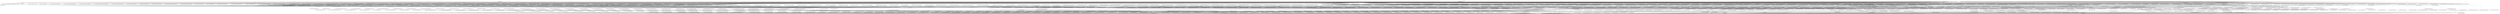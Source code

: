 digraph {
	compound = "true"
	newrank = "true"
	subgraph "root" {
		"[root] aws_db_instance.vprofile-rds (expand)" [label = "aws_db_instance.vprofile-rds", shape = "box"]
		"[root] aws_db_subnet_group.vprofile-rds-subnetgroup (expand)" [label = "aws_db_subnet_group.vprofile-rds-subnetgroup", shape = "box"]
		"[root] aws_elastic_beanstalk_application.vprofile-prod (expand)" [label = "aws_elastic_beanstalk_application.vprofile-prod", shape = "box"]
		"[root] aws_elastic_beanstalk_environment.vprofile-bean-prod (expand)" [label = "aws_elastic_beanstalk_environment.vprofile-bean-prod", shape = "box"]
		"[root] aws_elasticache_cluster.vprofile-cache (expand)" [label = "aws_elasticache_cluster.vprofile-cache", shape = "box"]
		"[root] aws_elasticache_subnet_group.vprofile-ecache-subnetgroup (expand)" [label = "aws_elasticache_subnet_group.vprofile-ecache-subnetgroup", shape = "box"]
		"[root] aws_instance.vprofile-bastion-host (expand)" [label = "aws_instance.vprofile-bastion-host", shape = "box"]
		"[root] aws_key_pair.vprofilekey (expand)" [label = "aws_key_pair.vprofilekey", shape = "box"]
		"[root] aws_mq_broker.vprofile-rmq (expand)" [label = "aws_mq_broker.vprofile-rmq", shape = "box"]
		"[root] aws_security_group.vprofile--prod-sg (expand)" [label = "aws_security_group.vprofile--prod-sg", shape = "box"]
		"[root] aws_security_group.vprofile-backend-sg (expand)" [label = "aws_security_group.vprofile-backend-sg", shape = "box"]
		"[root] aws_security_group.vprofile-bastion-sg (expand)" [label = "aws_security_group.vprofile-bastion-sg", shape = "box"]
		"[root] aws_security_group.vprofile-bean-elb-sg (expand)" [label = "aws_security_group.vprofile-bean-elb-sg", shape = "box"]
		"[root] aws_security_group_rule.sec-grp-allow-itself (expand)" [label = "aws_security_group_rule.sec-grp-allow-itself", shape = "box"]
		"[root] module.vpc.aws_cloudwatch_log_group.flow_log (expand)" [label = "module.vpc.aws_cloudwatch_log_group.flow_log", shape = "box"]
		"[root] module.vpc.aws_customer_gateway.this (expand)" [label = "module.vpc.aws_customer_gateway.this", shape = "box"]
		"[root] module.vpc.aws_db_subnet_group.database (expand)" [label = "module.vpc.aws_db_subnet_group.database", shape = "box"]
		"[root] module.vpc.aws_default_network_acl.this (expand)" [label = "module.vpc.aws_default_network_acl.this", shape = "box"]
		"[root] module.vpc.aws_default_security_group.this (expand)" [label = "module.vpc.aws_default_security_group.this", shape = "box"]
		"[root] module.vpc.aws_default_vpc.this (expand)" [label = "module.vpc.aws_default_vpc.this", shape = "box"]
		"[root] module.vpc.aws_egress_only_internet_gateway.this (expand)" [label = "module.vpc.aws_egress_only_internet_gateway.this", shape = "box"]
		"[root] module.vpc.aws_eip.nat (expand)" [label = "module.vpc.aws_eip.nat", shape = "box"]
		"[root] module.vpc.aws_elasticache_subnet_group.elasticache (expand)" [label = "module.vpc.aws_elasticache_subnet_group.elasticache", shape = "box"]
		"[root] module.vpc.aws_flow_log.this (expand)" [label = "module.vpc.aws_flow_log.this", shape = "box"]
		"[root] module.vpc.aws_iam_policy.vpc_flow_log_cloudwatch (expand)" [label = "module.vpc.aws_iam_policy.vpc_flow_log_cloudwatch", shape = "box"]
		"[root] module.vpc.aws_iam_role.vpc_flow_log_cloudwatch (expand)" [label = "module.vpc.aws_iam_role.vpc_flow_log_cloudwatch", shape = "box"]
		"[root] module.vpc.aws_iam_role_policy_attachment.vpc_flow_log_cloudwatch (expand)" [label = "module.vpc.aws_iam_role_policy_attachment.vpc_flow_log_cloudwatch", shape = "box"]
		"[root] module.vpc.aws_internet_gateway.this (expand)" [label = "module.vpc.aws_internet_gateway.this", shape = "box"]
		"[root] module.vpc.aws_nat_gateway.this (expand)" [label = "module.vpc.aws_nat_gateway.this", shape = "box"]
		"[root] module.vpc.aws_network_acl.database (expand)" [label = "module.vpc.aws_network_acl.database", shape = "box"]
		"[root] module.vpc.aws_network_acl.elasticache (expand)" [label = "module.vpc.aws_network_acl.elasticache", shape = "box"]
		"[root] module.vpc.aws_network_acl.intra (expand)" [label = "module.vpc.aws_network_acl.intra", shape = "box"]
		"[root] module.vpc.aws_network_acl.private (expand)" [label = "module.vpc.aws_network_acl.private", shape = "box"]
		"[root] module.vpc.aws_network_acl.public (expand)" [label = "module.vpc.aws_network_acl.public", shape = "box"]
		"[root] module.vpc.aws_network_acl.redshift (expand)" [label = "module.vpc.aws_network_acl.redshift", shape = "box"]
		"[root] module.vpc.aws_network_acl_rule.database_inbound (expand)" [label = "module.vpc.aws_network_acl_rule.database_inbound", shape = "box"]
		"[root] module.vpc.aws_network_acl_rule.database_outbound (expand)" [label = "module.vpc.aws_network_acl_rule.database_outbound", shape = "box"]
		"[root] module.vpc.aws_network_acl_rule.elasticache_inbound (expand)" [label = "module.vpc.aws_network_acl_rule.elasticache_inbound", shape = "box"]
		"[root] module.vpc.aws_network_acl_rule.elasticache_outbound (expand)" [label = "module.vpc.aws_network_acl_rule.elasticache_outbound", shape = "box"]
		"[root] module.vpc.aws_network_acl_rule.intra_inbound (expand)" [label = "module.vpc.aws_network_acl_rule.intra_inbound", shape = "box"]
		"[root] module.vpc.aws_network_acl_rule.intra_outbound (expand)" [label = "module.vpc.aws_network_acl_rule.intra_outbound", shape = "box"]
		"[root] module.vpc.aws_network_acl_rule.private_inbound (expand)" [label = "module.vpc.aws_network_acl_rule.private_inbound", shape = "box"]
		"[root] module.vpc.aws_network_acl_rule.private_outbound (expand)" [label = "module.vpc.aws_network_acl_rule.private_outbound", shape = "box"]
		"[root] module.vpc.aws_network_acl_rule.public_inbound (expand)" [label = "module.vpc.aws_network_acl_rule.public_inbound", shape = "box"]
		"[root] module.vpc.aws_network_acl_rule.public_outbound (expand)" [label = "module.vpc.aws_network_acl_rule.public_outbound", shape = "box"]
		"[root] module.vpc.aws_network_acl_rule.redshift_inbound (expand)" [label = "module.vpc.aws_network_acl_rule.redshift_inbound", shape = "box"]
		"[root] module.vpc.aws_network_acl_rule.redshift_outbound (expand)" [label = "module.vpc.aws_network_acl_rule.redshift_outbound", shape = "box"]
		"[root] module.vpc.aws_redshift_subnet_group.redshift (expand)" [label = "module.vpc.aws_redshift_subnet_group.redshift", shape = "box"]
		"[root] module.vpc.aws_route.database_internet_gateway (expand)" [label = "module.vpc.aws_route.database_internet_gateway", shape = "box"]
		"[root] module.vpc.aws_route.database_ipv6_egress (expand)" [label = "module.vpc.aws_route.database_ipv6_egress", shape = "box"]
		"[root] module.vpc.aws_route.database_nat_gateway (expand)" [label = "module.vpc.aws_route.database_nat_gateway", shape = "box"]
		"[root] module.vpc.aws_route.private_ipv6_egress (expand)" [label = "module.vpc.aws_route.private_ipv6_egress", shape = "box"]
		"[root] module.vpc.aws_route.private_nat_gateway (expand)" [label = "module.vpc.aws_route.private_nat_gateway", shape = "box"]
		"[root] module.vpc.aws_route.public_internet_gateway (expand)" [label = "module.vpc.aws_route.public_internet_gateway", shape = "box"]
		"[root] module.vpc.aws_route.public_internet_gateway_ipv6 (expand)" [label = "module.vpc.aws_route.public_internet_gateway_ipv6", shape = "box"]
		"[root] module.vpc.aws_route_table.database (expand)" [label = "module.vpc.aws_route_table.database", shape = "box"]
		"[root] module.vpc.aws_route_table.elasticache (expand)" [label = "module.vpc.aws_route_table.elasticache", shape = "box"]
		"[root] module.vpc.aws_route_table.intra (expand)" [label = "module.vpc.aws_route_table.intra", shape = "box"]
		"[root] module.vpc.aws_route_table.private (expand)" [label = "module.vpc.aws_route_table.private", shape = "box"]
		"[root] module.vpc.aws_route_table.public (expand)" [label = "module.vpc.aws_route_table.public", shape = "box"]
		"[root] module.vpc.aws_route_table.redshift (expand)" [label = "module.vpc.aws_route_table.redshift", shape = "box"]
		"[root] module.vpc.aws_route_table_association.database (expand)" [label = "module.vpc.aws_route_table_association.database", shape = "box"]
		"[root] module.vpc.aws_route_table_association.elasticache (expand)" [label = "module.vpc.aws_route_table_association.elasticache", shape = "box"]
		"[root] module.vpc.aws_route_table_association.intra (expand)" [label = "module.vpc.aws_route_table_association.intra", shape = "box"]
		"[root] module.vpc.aws_route_table_association.private (expand)" [label = "module.vpc.aws_route_table_association.private", shape = "box"]
		"[root] module.vpc.aws_route_table_association.public (expand)" [label = "module.vpc.aws_route_table_association.public", shape = "box"]
		"[root] module.vpc.aws_route_table_association.redshift (expand)" [label = "module.vpc.aws_route_table_association.redshift", shape = "box"]
		"[root] module.vpc.aws_route_table_association.redshift_public (expand)" [label = "module.vpc.aws_route_table_association.redshift_public", shape = "box"]
		"[root] module.vpc.aws_subnet.database (expand)" [label = "module.vpc.aws_subnet.database", shape = "box"]
		"[root] module.vpc.aws_subnet.elasticache (expand)" [label = "module.vpc.aws_subnet.elasticache", shape = "box"]
		"[root] module.vpc.aws_subnet.intra (expand)" [label = "module.vpc.aws_subnet.intra", shape = "box"]
		"[root] module.vpc.aws_subnet.private (expand)" [label = "module.vpc.aws_subnet.private", shape = "box"]
		"[root] module.vpc.aws_subnet.public (expand)" [label = "module.vpc.aws_subnet.public", shape = "box"]
		"[root] module.vpc.aws_subnet.redshift (expand)" [label = "module.vpc.aws_subnet.redshift", shape = "box"]
		"[root] module.vpc.aws_vpc.this (expand)" [label = "module.vpc.aws_vpc.this", shape = "box"]
		"[root] module.vpc.aws_vpc_dhcp_options.this (expand)" [label = "module.vpc.aws_vpc_dhcp_options.this", shape = "box"]
		"[root] module.vpc.aws_vpc_dhcp_options_association.this (expand)" [label = "module.vpc.aws_vpc_dhcp_options_association.this", shape = "box"]
		"[root] module.vpc.aws_vpc_endpoint.access_analyzer (expand)" [label = "module.vpc.aws_vpc_endpoint.access_analyzer", shape = "box"]
		"[root] module.vpc.aws_vpc_endpoint.acm_pca (expand)" [label = "module.vpc.aws_vpc_endpoint.acm_pca", shape = "box"]
		"[root] module.vpc.aws_vpc_endpoint.apigw (expand)" [label = "module.vpc.aws_vpc_endpoint.apigw", shape = "box"]
		"[root] module.vpc.aws_vpc_endpoint.appmesh_envoy_management (expand)" [label = "module.vpc.aws_vpc_endpoint.appmesh_envoy_management", shape = "box"]
		"[root] module.vpc.aws_vpc_endpoint.appstream_api (expand)" [label = "module.vpc.aws_vpc_endpoint.appstream_api", shape = "box"]
		"[root] module.vpc.aws_vpc_endpoint.appstream_streaming (expand)" [label = "module.vpc.aws_vpc_endpoint.appstream_streaming", shape = "box"]
		"[root] module.vpc.aws_vpc_endpoint.athena (expand)" [label = "module.vpc.aws_vpc_endpoint.athena", shape = "box"]
		"[root] module.vpc.aws_vpc_endpoint.auto_scaling_plans (expand)" [label = "module.vpc.aws_vpc_endpoint.auto_scaling_plans", shape = "box"]
		"[root] module.vpc.aws_vpc_endpoint.cloud_directory (expand)" [label = "module.vpc.aws_vpc_endpoint.cloud_directory", shape = "box"]
		"[root] module.vpc.aws_vpc_endpoint.cloudformation (expand)" [label = "module.vpc.aws_vpc_endpoint.cloudformation", shape = "box"]
		"[root] module.vpc.aws_vpc_endpoint.cloudtrail (expand)" [label = "module.vpc.aws_vpc_endpoint.cloudtrail", shape = "box"]
		"[root] module.vpc.aws_vpc_endpoint.codeartifact_api (expand)" [label = "module.vpc.aws_vpc_endpoint.codeartifact_api", shape = "box"]
		"[root] module.vpc.aws_vpc_endpoint.codeartifact_repositories (expand)" [label = "module.vpc.aws_vpc_endpoint.codeartifact_repositories", shape = "box"]
		"[root] module.vpc.aws_vpc_endpoint.codebuild (expand)" [label = "module.vpc.aws_vpc_endpoint.codebuild", shape = "box"]
		"[root] module.vpc.aws_vpc_endpoint.codecommit (expand)" [label = "module.vpc.aws_vpc_endpoint.codecommit", shape = "box"]
		"[root] module.vpc.aws_vpc_endpoint.codedeploy (expand)" [label = "module.vpc.aws_vpc_endpoint.codedeploy", shape = "box"]
		"[root] module.vpc.aws_vpc_endpoint.codedeploy_commands_secure (expand)" [label = "module.vpc.aws_vpc_endpoint.codedeploy_commands_secure", shape = "box"]
		"[root] module.vpc.aws_vpc_endpoint.codepipeline (expand)" [label = "module.vpc.aws_vpc_endpoint.codepipeline", shape = "box"]
		"[root] module.vpc.aws_vpc_endpoint.config (expand)" [label = "module.vpc.aws_vpc_endpoint.config", shape = "box"]
		"[root] module.vpc.aws_vpc_endpoint.datasync (expand)" [label = "module.vpc.aws_vpc_endpoint.datasync", shape = "box"]
		"[root] module.vpc.aws_vpc_endpoint.dynamodb (expand)" [label = "module.vpc.aws_vpc_endpoint.dynamodb", shape = "box"]
		"[root] module.vpc.aws_vpc_endpoint.ebs (expand)" [label = "module.vpc.aws_vpc_endpoint.ebs", shape = "box"]
		"[root] module.vpc.aws_vpc_endpoint.ec2 (expand)" [label = "module.vpc.aws_vpc_endpoint.ec2", shape = "box"]
		"[root] module.vpc.aws_vpc_endpoint.ec2_autoscaling (expand)" [label = "module.vpc.aws_vpc_endpoint.ec2_autoscaling", shape = "box"]
		"[root] module.vpc.aws_vpc_endpoint.ec2messages (expand)" [label = "module.vpc.aws_vpc_endpoint.ec2messages", shape = "box"]
		"[root] module.vpc.aws_vpc_endpoint.ecr_api (expand)" [label = "module.vpc.aws_vpc_endpoint.ecr_api", shape = "box"]
		"[root] module.vpc.aws_vpc_endpoint.ecr_dkr (expand)" [label = "module.vpc.aws_vpc_endpoint.ecr_dkr", shape = "box"]
		"[root] module.vpc.aws_vpc_endpoint.ecs (expand)" [label = "module.vpc.aws_vpc_endpoint.ecs", shape = "box"]
		"[root] module.vpc.aws_vpc_endpoint.ecs_agent (expand)" [label = "module.vpc.aws_vpc_endpoint.ecs_agent", shape = "box"]
		"[root] module.vpc.aws_vpc_endpoint.ecs_telemetry (expand)" [label = "module.vpc.aws_vpc_endpoint.ecs_telemetry", shape = "box"]
		"[root] module.vpc.aws_vpc_endpoint.efs (expand)" [label = "module.vpc.aws_vpc_endpoint.efs", shape = "box"]
		"[root] module.vpc.aws_vpc_endpoint.elastic_inference_runtime (expand)" [label = "module.vpc.aws_vpc_endpoint.elastic_inference_runtime", shape = "box"]
		"[root] module.vpc.aws_vpc_endpoint.elasticbeanstalk (expand)" [label = "module.vpc.aws_vpc_endpoint.elasticbeanstalk", shape = "box"]
		"[root] module.vpc.aws_vpc_endpoint.elasticbeanstalk_health (expand)" [label = "module.vpc.aws_vpc_endpoint.elasticbeanstalk_health", shape = "box"]
		"[root] module.vpc.aws_vpc_endpoint.elasticloadbalancing (expand)" [label = "module.vpc.aws_vpc_endpoint.elasticloadbalancing", shape = "box"]
		"[root] module.vpc.aws_vpc_endpoint.emr (expand)" [label = "module.vpc.aws_vpc_endpoint.emr", shape = "box"]
		"[root] module.vpc.aws_vpc_endpoint.events (expand)" [label = "module.vpc.aws_vpc_endpoint.events", shape = "box"]
		"[root] module.vpc.aws_vpc_endpoint.git_codecommit (expand)" [label = "module.vpc.aws_vpc_endpoint.git_codecommit", shape = "box"]
		"[root] module.vpc.aws_vpc_endpoint.glue (expand)" [label = "module.vpc.aws_vpc_endpoint.glue", shape = "box"]
		"[root] module.vpc.aws_vpc_endpoint.kinesis_firehose (expand)" [label = "module.vpc.aws_vpc_endpoint.kinesis_firehose", shape = "box"]
		"[root] module.vpc.aws_vpc_endpoint.kinesis_streams (expand)" [label = "module.vpc.aws_vpc_endpoint.kinesis_streams", shape = "box"]
		"[root] module.vpc.aws_vpc_endpoint.kms (expand)" [label = "module.vpc.aws_vpc_endpoint.kms", shape = "box"]
		"[root] module.vpc.aws_vpc_endpoint.lambda (expand)" [label = "module.vpc.aws_vpc_endpoint.lambda", shape = "box"]
		"[root] module.vpc.aws_vpc_endpoint.logs (expand)" [label = "module.vpc.aws_vpc_endpoint.logs", shape = "box"]
		"[root] module.vpc.aws_vpc_endpoint.monitoring (expand)" [label = "module.vpc.aws_vpc_endpoint.monitoring", shape = "box"]
		"[root] module.vpc.aws_vpc_endpoint.qldb_session (expand)" [label = "module.vpc.aws_vpc_endpoint.qldb_session", shape = "box"]
		"[root] module.vpc.aws_vpc_endpoint.rds (expand)" [label = "module.vpc.aws_vpc_endpoint.rds", shape = "box"]
		"[root] module.vpc.aws_vpc_endpoint.rekognition (expand)" [label = "module.vpc.aws_vpc_endpoint.rekognition", shape = "box"]
		"[root] module.vpc.aws_vpc_endpoint.s3 (expand)" [label = "module.vpc.aws_vpc_endpoint.s3", shape = "box"]
		"[root] module.vpc.aws_vpc_endpoint.sagemaker_api (expand)" [label = "module.vpc.aws_vpc_endpoint.sagemaker_api", shape = "box"]
		"[root] module.vpc.aws_vpc_endpoint.sagemaker_notebook (expand)" [label = "module.vpc.aws_vpc_endpoint.sagemaker_notebook", shape = "box"]
		"[root] module.vpc.aws_vpc_endpoint.sagemaker_runtime (expand)" [label = "module.vpc.aws_vpc_endpoint.sagemaker_runtime", shape = "box"]
		"[root] module.vpc.aws_vpc_endpoint.secretsmanager (expand)" [label = "module.vpc.aws_vpc_endpoint.secretsmanager", shape = "box"]
		"[root] module.vpc.aws_vpc_endpoint.servicecatalog (expand)" [label = "module.vpc.aws_vpc_endpoint.servicecatalog", shape = "box"]
		"[root] module.vpc.aws_vpc_endpoint.ses (expand)" [label = "module.vpc.aws_vpc_endpoint.ses", shape = "box"]
		"[root] module.vpc.aws_vpc_endpoint.sms (expand)" [label = "module.vpc.aws_vpc_endpoint.sms", shape = "box"]
		"[root] module.vpc.aws_vpc_endpoint.sns (expand)" [label = "module.vpc.aws_vpc_endpoint.sns", shape = "box"]
		"[root] module.vpc.aws_vpc_endpoint.sqs (expand)" [label = "module.vpc.aws_vpc_endpoint.sqs", shape = "box"]
		"[root] module.vpc.aws_vpc_endpoint.ssm (expand)" [label = "module.vpc.aws_vpc_endpoint.ssm", shape = "box"]
		"[root] module.vpc.aws_vpc_endpoint.ssmmessages (expand)" [label = "module.vpc.aws_vpc_endpoint.ssmmessages", shape = "box"]
		"[root] module.vpc.aws_vpc_endpoint.states (expand)" [label = "module.vpc.aws_vpc_endpoint.states", shape = "box"]
		"[root] module.vpc.aws_vpc_endpoint.storagegateway (expand)" [label = "module.vpc.aws_vpc_endpoint.storagegateway", shape = "box"]
		"[root] module.vpc.aws_vpc_endpoint.sts (expand)" [label = "module.vpc.aws_vpc_endpoint.sts", shape = "box"]
		"[root] module.vpc.aws_vpc_endpoint.textract (expand)" [label = "module.vpc.aws_vpc_endpoint.textract", shape = "box"]
		"[root] module.vpc.aws_vpc_endpoint.transfer (expand)" [label = "module.vpc.aws_vpc_endpoint.transfer", shape = "box"]
		"[root] module.vpc.aws_vpc_endpoint.transferserver (expand)" [label = "module.vpc.aws_vpc_endpoint.transferserver", shape = "box"]
		"[root] module.vpc.aws_vpc_endpoint.workspaces (expand)" [label = "module.vpc.aws_vpc_endpoint.workspaces", shape = "box"]
		"[root] module.vpc.aws_vpc_endpoint_route_table_association.intra_dynamodb (expand)" [label = "module.vpc.aws_vpc_endpoint_route_table_association.intra_dynamodb", shape = "box"]
		"[root] module.vpc.aws_vpc_endpoint_route_table_association.intra_s3 (expand)" [label = "module.vpc.aws_vpc_endpoint_route_table_association.intra_s3", shape = "box"]
		"[root] module.vpc.aws_vpc_endpoint_route_table_association.private_dynamodb (expand)" [label = "module.vpc.aws_vpc_endpoint_route_table_association.private_dynamodb", shape = "box"]
		"[root] module.vpc.aws_vpc_endpoint_route_table_association.private_s3 (expand)" [label = "module.vpc.aws_vpc_endpoint_route_table_association.private_s3", shape = "box"]
		"[root] module.vpc.aws_vpc_endpoint_route_table_association.public_dynamodb (expand)" [label = "module.vpc.aws_vpc_endpoint_route_table_association.public_dynamodb", shape = "box"]
		"[root] module.vpc.aws_vpc_endpoint_route_table_association.public_s3 (expand)" [label = "module.vpc.aws_vpc_endpoint_route_table_association.public_s3", shape = "box"]
		"[root] module.vpc.aws_vpc_ipv4_cidr_block_association.this (expand)" [label = "module.vpc.aws_vpc_ipv4_cidr_block_association.this", shape = "box"]
		"[root] module.vpc.aws_vpn_gateway.this (expand)" [label = "module.vpc.aws_vpn_gateway.this", shape = "box"]
		"[root] module.vpc.aws_vpn_gateway_attachment.this (expand)" [label = "module.vpc.aws_vpn_gateway_attachment.this", shape = "box"]
		"[root] module.vpc.aws_vpn_gateway_route_propagation.intra (expand)" [label = "module.vpc.aws_vpn_gateway_route_propagation.intra", shape = "box"]
		"[root] module.vpc.aws_vpn_gateway_route_propagation.private (expand)" [label = "module.vpc.aws_vpn_gateway_route_propagation.private", shape = "box"]
		"[root] module.vpc.aws_vpn_gateway_route_propagation.public (expand)" [label = "module.vpc.aws_vpn_gateway_route_propagation.public", shape = "box"]
		"[root] module.vpc.data.aws_iam_policy_document.flow_log_cloudwatch_assume_role (expand)" [label = "module.vpc.data.aws_iam_policy_document.flow_log_cloudwatch_assume_role", shape = "box"]
		"[root] module.vpc.data.aws_iam_policy_document.vpc_flow_log_cloudwatch (expand)" [label = "module.vpc.data.aws_iam_policy_document.vpc_flow_log_cloudwatch", shape = "box"]
		"[root] module.vpc.data.aws_vpc_endpoint_service.access_analyzer (expand)" [label = "module.vpc.data.aws_vpc_endpoint_service.access_analyzer", shape = "box"]
		"[root] module.vpc.data.aws_vpc_endpoint_service.acm_pca (expand)" [label = "module.vpc.data.aws_vpc_endpoint_service.acm_pca", shape = "box"]
		"[root] module.vpc.data.aws_vpc_endpoint_service.apigw (expand)" [label = "module.vpc.data.aws_vpc_endpoint_service.apigw", shape = "box"]
		"[root] module.vpc.data.aws_vpc_endpoint_service.appmesh_envoy_management (expand)" [label = "module.vpc.data.aws_vpc_endpoint_service.appmesh_envoy_management", shape = "box"]
		"[root] module.vpc.data.aws_vpc_endpoint_service.appstream_api (expand)" [label = "module.vpc.data.aws_vpc_endpoint_service.appstream_api", shape = "box"]
		"[root] module.vpc.data.aws_vpc_endpoint_service.appstream_streaming (expand)" [label = "module.vpc.data.aws_vpc_endpoint_service.appstream_streaming", shape = "box"]
		"[root] module.vpc.data.aws_vpc_endpoint_service.athena (expand)" [label = "module.vpc.data.aws_vpc_endpoint_service.athena", shape = "box"]
		"[root] module.vpc.data.aws_vpc_endpoint_service.auto_scaling_plans (expand)" [label = "module.vpc.data.aws_vpc_endpoint_service.auto_scaling_plans", shape = "box"]
		"[root] module.vpc.data.aws_vpc_endpoint_service.cloud_directory (expand)" [label = "module.vpc.data.aws_vpc_endpoint_service.cloud_directory", shape = "box"]
		"[root] module.vpc.data.aws_vpc_endpoint_service.cloudformation (expand)" [label = "module.vpc.data.aws_vpc_endpoint_service.cloudformation", shape = "box"]
		"[root] module.vpc.data.aws_vpc_endpoint_service.cloudtrail (expand)" [label = "module.vpc.data.aws_vpc_endpoint_service.cloudtrail", shape = "box"]
		"[root] module.vpc.data.aws_vpc_endpoint_service.codeartifact_api (expand)" [label = "module.vpc.data.aws_vpc_endpoint_service.codeartifact_api", shape = "box"]
		"[root] module.vpc.data.aws_vpc_endpoint_service.codeartifact_repositories (expand)" [label = "module.vpc.data.aws_vpc_endpoint_service.codeartifact_repositories", shape = "box"]
		"[root] module.vpc.data.aws_vpc_endpoint_service.codebuild (expand)" [label = "module.vpc.data.aws_vpc_endpoint_service.codebuild", shape = "box"]
		"[root] module.vpc.data.aws_vpc_endpoint_service.codecommit (expand)" [label = "module.vpc.data.aws_vpc_endpoint_service.codecommit", shape = "box"]
		"[root] module.vpc.data.aws_vpc_endpoint_service.codedeploy (expand)" [label = "module.vpc.data.aws_vpc_endpoint_service.codedeploy", shape = "box"]
		"[root] module.vpc.data.aws_vpc_endpoint_service.codedeploy_commands_secure (expand)" [label = "module.vpc.data.aws_vpc_endpoint_service.codedeploy_commands_secure", shape = "box"]
		"[root] module.vpc.data.aws_vpc_endpoint_service.codepipeline (expand)" [label = "module.vpc.data.aws_vpc_endpoint_service.codepipeline", shape = "box"]
		"[root] module.vpc.data.aws_vpc_endpoint_service.config (expand)" [label = "module.vpc.data.aws_vpc_endpoint_service.config", shape = "box"]
		"[root] module.vpc.data.aws_vpc_endpoint_service.datasync (expand)" [label = "module.vpc.data.aws_vpc_endpoint_service.datasync", shape = "box"]
		"[root] module.vpc.data.aws_vpc_endpoint_service.dynamodb (expand)" [label = "module.vpc.data.aws_vpc_endpoint_service.dynamodb", shape = "box"]
		"[root] module.vpc.data.aws_vpc_endpoint_service.ebs (expand)" [label = "module.vpc.data.aws_vpc_endpoint_service.ebs", shape = "box"]
		"[root] module.vpc.data.aws_vpc_endpoint_service.ec2 (expand)" [label = "module.vpc.data.aws_vpc_endpoint_service.ec2", shape = "box"]
		"[root] module.vpc.data.aws_vpc_endpoint_service.ec2_autoscaling (expand)" [label = "module.vpc.data.aws_vpc_endpoint_service.ec2_autoscaling", shape = "box"]
		"[root] module.vpc.data.aws_vpc_endpoint_service.ec2messages (expand)" [label = "module.vpc.data.aws_vpc_endpoint_service.ec2messages", shape = "box"]
		"[root] module.vpc.data.aws_vpc_endpoint_service.ecr_api (expand)" [label = "module.vpc.data.aws_vpc_endpoint_service.ecr_api", shape = "box"]
		"[root] module.vpc.data.aws_vpc_endpoint_service.ecr_dkr (expand)" [label = "module.vpc.data.aws_vpc_endpoint_service.ecr_dkr", shape = "box"]
		"[root] module.vpc.data.aws_vpc_endpoint_service.ecs (expand)" [label = "module.vpc.data.aws_vpc_endpoint_service.ecs", shape = "box"]
		"[root] module.vpc.data.aws_vpc_endpoint_service.ecs_agent (expand)" [label = "module.vpc.data.aws_vpc_endpoint_service.ecs_agent", shape = "box"]
		"[root] module.vpc.data.aws_vpc_endpoint_service.ecs_telemetry (expand)" [label = "module.vpc.data.aws_vpc_endpoint_service.ecs_telemetry", shape = "box"]
		"[root] module.vpc.data.aws_vpc_endpoint_service.efs (expand)" [label = "module.vpc.data.aws_vpc_endpoint_service.efs", shape = "box"]
		"[root] module.vpc.data.aws_vpc_endpoint_service.elastic_inference_runtime (expand)" [label = "module.vpc.data.aws_vpc_endpoint_service.elastic_inference_runtime", shape = "box"]
		"[root] module.vpc.data.aws_vpc_endpoint_service.elasticbeanstalk (expand)" [label = "module.vpc.data.aws_vpc_endpoint_service.elasticbeanstalk", shape = "box"]
		"[root] module.vpc.data.aws_vpc_endpoint_service.elasticbeanstalk_health (expand)" [label = "module.vpc.data.aws_vpc_endpoint_service.elasticbeanstalk_health", shape = "box"]
		"[root] module.vpc.data.aws_vpc_endpoint_service.elasticloadbalancing (expand)" [label = "module.vpc.data.aws_vpc_endpoint_service.elasticloadbalancing", shape = "box"]
		"[root] module.vpc.data.aws_vpc_endpoint_service.emr (expand)" [label = "module.vpc.data.aws_vpc_endpoint_service.emr", shape = "box"]
		"[root] module.vpc.data.aws_vpc_endpoint_service.events (expand)" [label = "module.vpc.data.aws_vpc_endpoint_service.events", shape = "box"]
		"[root] module.vpc.data.aws_vpc_endpoint_service.git_codecommit (expand)" [label = "module.vpc.data.aws_vpc_endpoint_service.git_codecommit", shape = "box"]
		"[root] module.vpc.data.aws_vpc_endpoint_service.glue (expand)" [label = "module.vpc.data.aws_vpc_endpoint_service.glue", shape = "box"]
		"[root] module.vpc.data.aws_vpc_endpoint_service.kinesis_firehose (expand)" [label = "module.vpc.data.aws_vpc_endpoint_service.kinesis_firehose", shape = "box"]
		"[root] module.vpc.data.aws_vpc_endpoint_service.kinesis_streams (expand)" [label = "module.vpc.data.aws_vpc_endpoint_service.kinesis_streams", shape = "box"]
		"[root] module.vpc.data.aws_vpc_endpoint_service.kms (expand)" [label = "module.vpc.data.aws_vpc_endpoint_service.kms", shape = "box"]
		"[root] module.vpc.data.aws_vpc_endpoint_service.lambda (expand)" [label = "module.vpc.data.aws_vpc_endpoint_service.lambda", shape = "box"]
		"[root] module.vpc.data.aws_vpc_endpoint_service.logs (expand)" [label = "module.vpc.data.aws_vpc_endpoint_service.logs", shape = "box"]
		"[root] module.vpc.data.aws_vpc_endpoint_service.monitoring (expand)" [label = "module.vpc.data.aws_vpc_endpoint_service.monitoring", shape = "box"]
		"[root] module.vpc.data.aws_vpc_endpoint_service.qldb_session (expand)" [label = "module.vpc.data.aws_vpc_endpoint_service.qldb_session", shape = "box"]
		"[root] module.vpc.data.aws_vpc_endpoint_service.rds (expand)" [label = "module.vpc.data.aws_vpc_endpoint_service.rds", shape = "box"]
		"[root] module.vpc.data.aws_vpc_endpoint_service.rekognition (expand)" [label = "module.vpc.data.aws_vpc_endpoint_service.rekognition", shape = "box"]
		"[root] module.vpc.data.aws_vpc_endpoint_service.s3 (expand)" [label = "module.vpc.data.aws_vpc_endpoint_service.s3", shape = "box"]
		"[root] module.vpc.data.aws_vpc_endpoint_service.sagemaker_api (expand)" [label = "module.vpc.data.aws_vpc_endpoint_service.sagemaker_api", shape = "box"]
		"[root] module.vpc.data.aws_vpc_endpoint_service.sagemaker_notebook (expand)" [label = "module.vpc.data.aws_vpc_endpoint_service.sagemaker_notebook", shape = "box"]
		"[root] module.vpc.data.aws_vpc_endpoint_service.sagemaker_runtime (expand)" [label = "module.vpc.data.aws_vpc_endpoint_service.sagemaker_runtime", shape = "box"]
		"[root] module.vpc.data.aws_vpc_endpoint_service.secretsmanager (expand)" [label = "module.vpc.data.aws_vpc_endpoint_service.secretsmanager", shape = "box"]
		"[root] module.vpc.data.aws_vpc_endpoint_service.servicecatalog (expand)" [label = "module.vpc.data.aws_vpc_endpoint_service.servicecatalog", shape = "box"]
		"[root] module.vpc.data.aws_vpc_endpoint_service.ses (expand)" [label = "module.vpc.data.aws_vpc_endpoint_service.ses", shape = "box"]
		"[root] module.vpc.data.aws_vpc_endpoint_service.sms (expand)" [label = "module.vpc.data.aws_vpc_endpoint_service.sms", shape = "box"]
		"[root] module.vpc.data.aws_vpc_endpoint_service.sns (expand)" [label = "module.vpc.data.aws_vpc_endpoint_service.sns", shape = "box"]
		"[root] module.vpc.data.aws_vpc_endpoint_service.sqs (expand)" [label = "module.vpc.data.aws_vpc_endpoint_service.sqs", shape = "box"]
		"[root] module.vpc.data.aws_vpc_endpoint_service.ssm (expand)" [label = "module.vpc.data.aws_vpc_endpoint_service.ssm", shape = "box"]
		"[root] module.vpc.data.aws_vpc_endpoint_service.ssmmessages (expand)" [label = "module.vpc.data.aws_vpc_endpoint_service.ssmmessages", shape = "box"]
		"[root] module.vpc.data.aws_vpc_endpoint_service.states (expand)" [label = "module.vpc.data.aws_vpc_endpoint_service.states", shape = "box"]
		"[root] module.vpc.data.aws_vpc_endpoint_service.storagegateway (expand)" [label = "module.vpc.data.aws_vpc_endpoint_service.storagegateway", shape = "box"]
		"[root] module.vpc.data.aws_vpc_endpoint_service.sts (expand)" [label = "module.vpc.data.aws_vpc_endpoint_service.sts", shape = "box"]
		"[root] module.vpc.data.aws_vpc_endpoint_service.textract (expand)" [label = "module.vpc.data.aws_vpc_endpoint_service.textract", shape = "box"]
		"[root] module.vpc.data.aws_vpc_endpoint_service.transfer (expand)" [label = "module.vpc.data.aws_vpc_endpoint_service.transfer", shape = "box"]
		"[root] module.vpc.data.aws_vpc_endpoint_service.transferserver (expand)" [label = "module.vpc.data.aws_vpc_endpoint_service.transferserver", shape = "box"]
		"[root] module.vpc.data.aws_vpc_endpoint_service.workspaces (expand)" [label = "module.vpc.data.aws_vpc_endpoint_service.workspaces", shape = "box"]
		"[root] provider[\"registry.terraform.io/hashicorp/aws\"]" [label = "provider[\"registry.terraform.io/hashicorp/aws\"]", shape = "diamond"]
		"[root] var.AMIS" [label = "var.AMIS", shape = "note"]
		"[root] var.MYIP" [label = "var.MYIP", shape = "note"]
		"[root] var.PRIV_KEY_PATH" [label = "var.PRIV_KEY_PATH", shape = "note"]
		"[root] var.PUB_KEY_PATH" [label = "var.PUB_KEY_PATH", shape = "note"]
		"[root] var.REGION" [label = "var.REGION", shape = "note"]
		"[root] var.USERNAME" [label = "var.USERNAME", shape = "note"]
		"[root] var.VPC-CIDR" [label = "var.VPC-CIDR", shape = "note"]
		"[root] var.VPC_NAME" [label = "var.VPC_NAME", shape = "note"]
		"[root] var.ZONE1" [label = "var.ZONE1", shape = "note"]
		"[root] var.ZONE2" [label = "var.ZONE2", shape = "note"]
		"[root] var.ZONE3" [label = "var.ZONE3", shape = "note"]
		"[root] var.dbname" [label = "var.dbname", shape = "note"]
		"[root] var.dbpass" [label = "var.dbpass", shape = "note"]
		"[root] var.dbuser" [label = "var.dbuser", shape = "note"]
		"[root] var.instance-count" [label = "var.instance-count", shape = "note"]
		"[root] var.priv-sub-1" [label = "var.priv-sub-1", shape = "note"]
		"[root] var.priv-sub-2" [label = "var.priv-sub-2", shape = "note"]
		"[root] var.priv-sub-3" [label = "var.priv-sub-3", shape = "note"]
		"[root] var.pub-sub-1" [label = "var.pub-sub-1", shape = "note"]
		"[root] var.pub-sub-2" [label = "var.pub-sub-2", shape = "note"]
		"[root] var.pub-sub-3" [label = "var.pub-sub-3", shape = "note"]
		"[root] var.rmqpass" [label = "var.rmqpass", shape = "note"]
		"[root] var.rmquser" [label = "var.rmquser", shape = "note"]
		"[root] aws_db_instance.vprofile-rds (expand)" -> "[root] aws_db_subnet_group.vprofile-rds-subnetgroup (expand)"
		"[root] aws_db_instance.vprofile-rds (expand)" -> "[root] aws_security_group.vprofile-backend-sg (expand)"
		"[root] aws_db_instance.vprofile-rds (expand)" -> "[root] var.dbname"
		"[root] aws_db_instance.vprofile-rds (expand)" -> "[root] var.dbpass"
		"[root] aws_db_instance.vprofile-rds (expand)" -> "[root] var.dbuser"
		"[root] aws_db_subnet_group.vprofile-rds-subnetgroup (expand)" -> "[root] module.vpc.output.private_subnets (expand)"
		"[root] aws_elastic_beanstalk_application.vprofile-prod (expand)" -> "[root] provider[\"registry.terraform.io/hashicorp/aws\"]"
		"[root] aws_elastic_beanstalk_environment.vprofile-bean-prod (expand)" -> "[root] aws_elastic_beanstalk_application.vprofile-prod (expand)"
		"[root] aws_elastic_beanstalk_environment.vprofile-bean-prod (expand)" -> "[root] aws_key_pair.vprofilekey (expand)"
		"[root] aws_elastic_beanstalk_environment.vprofile-bean-prod (expand)" -> "[root] aws_security_group.vprofile--prod-sg (expand)"
		"[root] aws_elastic_beanstalk_environment.vprofile-bean-prod (expand)" -> "[root] aws_security_group.vprofile-bean-elb-sg (expand)"
		"[root] aws_elastic_beanstalk_environment.vprofile-bean-prod (expand)" -> "[root] module.vpc.output.private_subnets (expand)"
		"[root] aws_elastic_beanstalk_environment.vprofile-bean-prod (expand)" -> "[root] module.vpc.output.public_subnets (expand)"
		"[root] aws_elasticache_cluster.vprofile-cache (expand)" -> "[root] aws_elasticache_subnet_group.vprofile-ecache-subnetgroup (expand)"
		"[root] aws_elasticache_cluster.vprofile-cache (expand)" -> "[root] aws_security_group.vprofile-backend-sg (expand)"
		"[root] aws_elasticache_subnet_group.vprofile-ecache-subnetgroup (expand)" -> "[root] module.vpc.output.private_subnets (expand)"
		"[root] aws_instance.vprofile-bastion-host (expand)" -> "[root] aws_db_instance.vprofile-rds (expand)"
		"[root] aws_instance.vprofile-bastion-host (expand)" -> "[root] aws_key_pair.vprofilekey (expand)"
		"[root] aws_instance.vprofile-bastion-host (expand)" -> "[root] module.vpc.output.public_subnets (expand)"
		"[root] aws_instance.vprofile-bastion-host (expand)" -> "[root] provisioner.file"
		"[root] aws_instance.vprofile-bastion-host (expand)" -> "[root] provisioner.remote-exec"
		"[root] aws_instance.vprofile-bastion-host (expand)" -> "[root] var.AMIS"
		"[root] aws_instance.vprofile-bastion-host (expand)" -> "[root] var.PRIV_KEY_PATH"
		"[root] aws_instance.vprofile-bastion-host (expand)" -> "[root] var.USERNAME"
		"[root] aws_instance.vprofile-bastion-host (expand)" -> "[root] var.instance-count"
		"[root] aws_key_pair.vprofilekey (expand)" -> "[root] provider[\"registry.terraform.io/hashicorp/aws\"]"
		"[root] aws_key_pair.vprofilekey (expand)" -> "[root] var.PUB_KEY_PATH"
		"[root] aws_mq_broker.vprofile-rmq (expand)" -> "[root] aws_security_group.vprofile-backend-sg (expand)"
		"[root] aws_mq_broker.vprofile-rmq (expand)" -> "[root] module.vpc.output.private_subnets (expand)"
		"[root] aws_mq_broker.vprofile-rmq (expand)" -> "[root] var.rmqpass"
		"[root] aws_mq_broker.vprofile-rmq (expand)" -> "[root] var.rmquser"
		"[root] aws_security_group.vprofile--prod-sg (expand)" -> "[root] aws_security_group.vprofile-bastion-sg (expand)"
		"[root] aws_security_group.vprofile-backend-sg (expand)" -> "[root] aws_security_group.vprofile--prod-sg (expand)"
		"[root] aws_security_group.vprofile-bastion-sg (expand)" -> "[root] module.vpc.output.vpc_id (expand)"
		"[root] aws_security_group.vprofile-bastion-sg (expand)" -> "[root] var.MYIP"
		"[root] aws_security_group.vprofile-bean-elb-sg (expand)" -> "[root] module.vpc.output.vpc_id (expand)"
		"[root] aws_security_group_rule.sec-grp-allow-itself (expand)" -> "[root] aws_security_group.vprofile-backend-sg (expand)"
		"[root] meta.count-boundary (EachMode fixup)" -> "[root] aws_elastic_beanstalk_environment.vprofile-bean-prod (expand)"
		"[root] meta.count-boundary (EachMode fixup)" -> "[root] aws_elasticache_cluster.vprofile-cache (expand)"
		"[root] meta.count-boundary (EachMode fixup)" -> "[root] aws_instance.vprofile-bastion-host (expand)"
		"[root] meta.count-boundary (EachMode fixup)" -> "[root] aws_mq_broker.vprofile-rmq (expand)"
		"[root] meta.count-boundary (EachMode fixup)" -> "[root] aws_security_group_rule.sec-grp-allow-itself (expand)"
		"[root] meta.count-boundary (EachMode fixup)" -> "[root] module.vpc (close)"
		"[root] module.vpc (close)" -> "[root] module.vpc.aws_default_network_acl.this (expand)"
		"[root] module.vpc (close)" -> "[root] module.vpc.aws_default_security_group.this (expand)"
		"[root] module.vpc (close)" -> "[root] module.vpc.aws_iam_role_policy_attachment.vpc_flow_log_cloudwatch (expand)"
		"[root] module.vpc (close)" -> "[root] module.vpc.aws_network_acl_rule.database_inbound (expand)"
		"[root] module.vpc (close)" -> "[root] module.vpc.aws_network_acl_rule.database_outbound (expand)"
		"[root] module.vpc (close)" -> "[root] module.vpc.aws_network_acl_rule.elasticache_inbound (expand)"
		"[root] module.vpc (close)" -> "[root] module.vpc.aws_network_acl_rule.elasticache_outbound (expand)"
		"[root] module.vpc (close)" -> "[root] module.vpc.aws_network_acl_rule.intra_inbound (expand)"
		"[root] module.vpc (close)" -> "[root] module.vpc.aws_network_acl_rule.intra_outbound (expand)"
		"[root] module.vpc (close)" -> "[root] module.vpc.aws_network_acl_rule.private_inbound (expand)"
		"[root] module.vpc (close)" -> "[root] module.vpc.aws_network_acl_rule.private_outbound (expand)"
		"[root] module.vpc (close)" -> "[root] module.vpc.aws_network_acl_rule.public_inbound (expand)"
		"[root] module.vpc (close)" -> "[root] module.vpc.aws_network_acl_rule.public_outbound (expand)"
		"[root] module.vpc (close)" -> "[root] module.vpc.aws_network_acl_rule.redshift_inbound (expand)"
		"[root] module.vpc (close)" -> "[root] module.vpc.aws_network_acl_rule.redshift_outbound (expand)"
		"[root] module.vpc (close)" -> "[root] module.vpc.aws_vpc_dhcp_options_association.this (expand)"
		"[root] module.vpc (close)" -> "[root] module.vpc.aws_vpc_endpoint.codedeploy (expand)"
		"[root] module.vpc (close)" -> "[root] module.vpc.aws_vpc_endpoint.codedeploy_commands_secure (expand)"
		"[root] module.vpc (close)" -> "[root] module.vpc.aws_vpc_endpoint.rds (expand)"
		"[root] module.vpc (close)" -> "[root] module.vpc.aws_vpc_endpoint.sagemaker_notebook (expand)"
		"[root] module.vpc (close)" -> "[root] module.vpc.aws_vpc_endpoint_route_table_association.intra_dynamodb (expand)"
		"[root] module.vpc (close)" -> "[root] module.vpc.aws_vpc_endpoint_route_table_association.intra_s3 (expand)"
		"[root] module.vpc (close)" -> "[root] module.vpc.aws_vpc_endpoint_route_table_association.private_dynamodb (expand)"
		"[root] module.vpc (close)" -> "[root] module.vpc.aws_vpc_endpoint_route_table_association.private_s3 (expand)"
		"[root] module.vpc (close)" -> "[root] module.vpc.aws_vpc_endpoint_route_table_association.public_dynamodb (expand)"
		"[root] module.vpc (close)" -> "[root] module.vpc.aws_vpc_endpoint_route_table_association.public_s3 (expand)"
		"[root] module.vpc (close)" -> "[root] module.vpc.aws_vpn_gateway_route_propagation.intra (expand)"
		"[root] module.vpc (close)" -> "[root] module.vpc.aws_vpn_gateway_route_propagation.private (expand)"
		"[root] module.vpc (close)" -> "[root] module.vpc.aws_vpn_gateway_route_propagation.public (expand)"
		"[root] module.vpc (close)" -> "[root] module.vpc.output.azs (expand)"
		"[root] module.vpc (close)" -> "[root] module.vpc.output.cgw_arns (expand)"
		"[root] module.vpc (close)" -> "[root] module.vpc.output.cgw_ids (expand)"
		"[root] module.vpc (close)" -> "[root] module.vpc.output.database_internet_gateway_route_id (expand)"
		"[root] module.vpc (close)" -> "[root] module.vpc.output.database_ipv6_egress_route_id (expand)"
		"[root] module.vpc (close)" -> "[root] module.vpc.output.database_nat_gateway_route_ids (expand)"
		"[root] module.vpc (close)" -> "[root] module.vpc.output.database_network_acl_arn (expand)"
		"[root] module.vpc (close)" -> "[root] module.vpc.output.database_network_acl_id (expand)"
		"[root] module.vpc (close)" -> "[root] module.vpc.output.database_route_table_association_ids (expand)"
		"[root] module.vpc (close)" -> "[root] module.vpc.output.database_route_table_ids (expand)"
		"[root] module.vpc (close)" -> "[root] module.vpc.output.database_subnet_arns (expand)"
		"[root] module.vpc (close)" -> "[root] module.vpc.output.database_subnet_group (expand)"
		"[root] module.vpc (close)" -> "[root] module.vpc.output.database_subnets (expand)"
		"[root] module.vpc (close)" -> "[root] module.vpc.output.database_subnets_cidr_blocks (expand)"
		"[root] module.vpc (close)" -> "[root] module.vpc.output.database_subnets_ipv6_cidr_blocks (expand)"
		"[root] module.vpc (close)" -> "[root] module.vpc.output.default_network_acl_id (expand)"
		"[root] module.vpc (close)" -> "[root] module.vpc.output.default_route_table_id (expand)"
		"[root] module.vpc (close)" -> "[root] module.vpc.output.default_security_group_id (expand)"
		"[root] module.vpc (close)" -> "[root] module.vpc.output.default_vpc_arn (expand)"
		"[root] module.vpc (close)" -> "[root] module.vpc.output.default_vpc_cidr_block (expand)"
		"[root] module.vpc (close)" -> "[root] module.vpc.output.default_vpc_default_network_acl_id (expand)"
		"[root] module.vpc (close)" -> "[root] module.vpc.output.default_vpc_default_route_table_id (expand)"
		"[root] module.vpc (close)" -> "[root] module.vpc.output.default_vpc_default_security_group_id (expand)"
		"[root] module.vpc (close)" -> "[root] module.vpc.output.default_vpc_enable_dns_hostnames (expand)"
		"[root] module.vpc (close)" -> "[root] module.vpc.output.default_vpc_enable_dns_support (expand)"
		"[root] module.vpc (close)" -> "[root] module.vpc.output.default_vpc_id (expand)"
		"[root] module.vpc (close)" -> "[root] module.vpc.output.default_vpc_instance_tenancy (expand)"
		"[root] module.vpc (close)" -> "[root] module.vpc.output.default_vpc_main_route_table_id (expand)"
		"[root] module.vpc (close)" -> "[root] module.vpc.output.egress_only_internet_gateway_id (expand)"
		"[root] module.vpc (close)" -> "[root] module.vpc.output.elasticache_network_acl_arn (expand)"
		"[root] module.vpc (close)" -> "[root] module.vpc.output.elasticache_network_acl_id (expand)"
		"[root] module.vpc (close)" -> "[root] module.vpc.output.elasticache_route_table_association_ids (expand)"
		"[root] module.vpc (close)" -> "[root] module.vpc.output.elasticache_route_table_ids (expand)"
		"[root] module.vpc (close)" -> "[root] module.vpc.output.elasticache_subnet_arns (expand)"
		"[root] module.vpc (close)" -> "[root] module.vpc.output.elasticache_subnet_group (expand)"
		"[root] module.vpc (close)" -> "[root] module.vpc.output.elasticache_subnet_group_name (expand)"
		"[root] module.vpc (close)" -> "[root] module.vpc.output.elasticache_subnets (expand)"
		"[root] module.vpc (close)" -> "[root] module.vpc.output.elasticache_subnets_cidr_blocks (expand)"
		"[root] module.vpc (close)" -> "[root] module.vpc.output.elasticache_subnets_ipv6_cidr_blocks (expand)"
		"[root] module.vpc (close)" -> "[root] module.vpc.output.igw_arn (expand)"
		"[root] module.vpc (close)" -> "[root] module.vpc.output.igw_id (expand)"
		"[root] module.vpc (close)" -> "[root] module.vpc.output.intra_network_acl_arn (expand)"
		"[root] module.vpc (close)" -> "[root] module.vpc.output.intra_network_acl_id (expand)"
		"[root] module.vpc (close)" -> "[root] module.vpc.output.intra_route_table_association_ids (expand)"
		"[root] module.vpc (close)" -> "[root] module.vpc.output.intra_route_table_ids (expand)"
		"[root] module.vpc (close)" -> "[root] module.vpc.output.intra_subnet_arns (expand)"
		"[root] module.vpc (close)" -> "[root] module.vpc.output.intra_subnets (expand)"
		"[root] module.vpc (close)" -> "[root] module.vpc.output.intra_subnets_cidr_blocks (expand)"
		"[root] module.vpc (close)" -> "[root] module.vpc.output.intra_subnets_ipv6_cidr_blocks (expand)"
		"[root] module.vpc (close)" -> "[root] module.vpc.output.name (expand)"
		"[root] module.vpc (close)" -> "[root] module.vpc.output.nat_ids (expand)"
		"[root] module.vpc (close)" -> "[root] module.vpc.output.nat_public_ips (expand)"
		"[root] module.vpc (close)" -> "[root] module.vpc.output.natgw_ids (expand)"
		"[root] module.vpc (close)" -> "[root] module.vpc.output.private_ipv6_egress_route_ids (expand)"
		"[root] module.vpc (close)" -> "[root] module.vpc.output.private_nat_gateway_route_ids (expand)"
		"[root] module.vpc (close)" -> "[root] module.vpc.output.private_network_acl_arn (expand)"
		"[root] module.vpc (close)" -> "[root] module.vpc.output.private_network_acl_id (expand)"
		"[root] module.vpc (close)" -> "[root] module.vpc.output.private_route_table_association_ids (expand)"
		"[root] module.vpc (close)" -> "[root] module.vpc.output.private_route_table_ids (expand)"
		"[root] module.vpc (close)" -> "[root] module.vpc.output.private_subnet_arns (expand)"
		"[root] module.vpc (close)" -> "[root] module.vpc.output.private_subnets (expand)"
		"[root] module.vpc (close)" -> "[root] module.vpc.output.private_subnets_cidr_blocks (expand)"
		"[root] module.vpc (close)" -> "[root] module.vpc.output.private_subnets_ipv6_cidr_blocks (expand)"
		"[root] module.vpc (close)" -> "[root] module.vpc.output.public_internet_gateway_ipv6_route_id (expand)"
		"[root] module.vpc (close)" -> "[root] module.vpc.output.public_internet_gateway_route_id (expand)"
		"[root] module.vpc (close)" -> "[root] module.vpc.output.public_network_acl_arn (expand)"
		"[root] module.vpc (close)" -> "[root] module.vpc.output.public_network_acl_id (expand)"
		"[root] module.vpc (close)" -> "[root] module.vpc.output.public_route_table_association_ids (expand)"
		"[root] module.vpc (close)" -> "[root] module.vpc.output.public_route_table_ids (expand)"
		"[root] module.vpc (close)" -> "[root] module.vpc.output.public_subnet_arns (expand)"
		"[root] module.vpc (close)" -> "[root] module.vpc.output.public_subnets (expand)"
		"[root] module.vpc (close)" -> "[root] module.vpc.output.public_subnets_cidr_blocks (expand)"
		"[root] module.vpc (close)" -> "[root] module.vpc.output.public_subnets_ipv6_cidr_blocks (expand)"
		"[root] module.vpc (close)" -> "[root] module.vpc.output.redshift_network_acl_arn (expand)"
		"[root] module.vpc (close)" -> "[root] module.vpc.output.redshift_network_acl_id (expand)"
		"[root] module.vpc (close)" -> "[root] module.vpc.output.redshift_public_route_table_association_ids (expand)"
		"[root] module.vpc (close)" -> "[root] module.vpc.output.redshift_route_table_association_ids (expand)"
		"[root] module.vpc (close)" -> "[root] module.vpc.output.redshift_route_table_ids (expand)"
		"[root] module.vpc (close)" -> "[root] module.vpc.output.redshift_subnet_arns (expand)"
		"[root] module.vpc (close)" -> "[root] module.vpc.output.redshift_subnet_group (expand)"
		"[root] module.vpc (close)" -> "[root] module.vpc.output.redshift_subnets (expand)"
		"[root] module.vpc (close)" -> "[root] module.vpc.output.redshift_subnets_cidr_blocks (expand)"
		"[root] module.vpc (close)" -> "[root] module.vpc.output.redshift_subnets_ipv6_cidr_blocks (expand)"
		"[root] module.vpc (close)" -> "[root] module.vpc.output.this_customer_gateway (expand)"
		"[root] module.vpc (close)" -> "[root] module.vpc.output.vgw_arn (expand)"
		"[root] module.vpc (close)" -> "[root] module.vpc.output.vgw_id (expand)"
		"[root] module.vpc (close)" -> "[root] module.vpc.output.vpc_arn (expand)"
		"[root] module.vpc (close)" -> "[root] module.vpc.output.vpc_cidr_block (expand)"
		"[root] module.vpc (close)" -> "[root] module.vpc.output.vpc_enable_dns_hostnames (expand)"
		"[root] module.vpc (close)" -> "[root] module.vpc.output.vpc_enable_dns_support (expand)"
		"[root] module.vpc (close)" -> "[root] module.vpc.output.vpc_endpoint_access_analyzer_dns_entry (expand)"
		"[root] module.vpc (close)" -> "[root] module.vpc.output.vpc_endpoint_access_analyzer_id (expand)"
		"[root] module.vpc (close)" -> "[root] module.vpc.output.vpc_endpoint_access_analyzer_network_interface_ids (expand)"
		"[root] module.vpc (close)" -> "[root] module.vpc.output.vpc_endpoint_acm_pca_dns_entry (expand)"
		"[root] module.vpc (close)" -> "[root] module.vpc.output.vpc_endpoint_acm_pca_id (expand)"
		"[root] module.vpc (close)" -> "[root] module.vpc.output.vpc_endpoint_acm_pca_network_interface_ids (expand)"
		"[root] module.vpc (close)" -> "[root] module.vpc.output.vpc_endpoint_apigw_dns_entry (expand)"
		"[root] module.vpc (close)" -> "[root] module.vpc.output.vpc_endpoint_apigw_id (expand)"
		"[root] module.vpc (close)" -> "[root] module.vpc.output.vpc_endpoint_apigw_network_interface_ids (expand)"
		"[root] module.vpc (close)" -> "[root] module.vpc.output.vpc_endpoint_appmesh_envoy_management_dns_entry (expand)"
		"[root] module.vpc (close)" -> "[root] module.vpc.output.vpc_endpoint_appmesh_envoy_management_id (expand)"
		"[root] module.vpc (close)" -> "[root] module.vpc.output.vpc_endpoint_appmesh_envoy_management_network_interface_ids (expand)"
		"[root] module.vpc (close)" -> "[root] module.vpc.output.vpc_endpoint_appstream_api_dns_entry (expand)"
		"[root] module.vpc (close)" -> "[root] module.vpc.output.vpc_endpoint_appstream_api_id (expand)"
		"[root] module.vpc (close)" -> "[root] module.vpc.output.vpc_endpoint_appstream_api_network_interface_ids (expand)"
		"[root] module.vpc (close)" -> "[root] module.vpc.output.vpc_endpoint_appstream_streaming_dns_entry (expand)"
		"[root] module.vpc (close)" -> "[root] module.vpc.output.vpc_endpoint_appstream_streaming_id (expand)"
		"[root] module.vpc (close)" -> "[root] module.vpc.output.vpc_endpoint_appstream_streaming_network_interface_ids (expand)"
		"[root] module.vpc (close)" -> "[root] module.vpc.output.vpc_endpoint_athena_dns_entry (expand)"
		"[root] module.vpc (close)" -> "[root] module.vpc.output.vpc_endpoint_athena_id (expand)"
		"[root] module.vpc (close)" -> "[root] module.vpc.output.vpc_endpoint_athena_network_interface_ids (expand)"
		"[root] module.vpc (close)" -> "[root] module.vpc.output.vpc_endpoint_auto_scaling_plans_dns_entry (expand)"
		"[root] module.vpc (close)" -> "[root] module.vpc.output.vpc_endpoint_auto_scaling_plans_id (expand)"
		"[root] module.vpc (close)" -> "[root] module.vpc.output.vpc_endpoint_auto_scaling_plans_network_interface_ids (expand)"
		"[root] module.vpc (close)" -> "[root] module.vpc.output.vpc_endpoint_cloud_directory_dns_entry (expand)"
		"[root] module.vpc (close)" -> "[root] module.vpc.output.vpc_endpoint_cloud_directory_id (expand)"
		"[root] module.vpc (close)" -> "[root] module.vpc.output.vpc_endpoint_cloud_directory_network_interface_ids (expand)"
		"[root] module.vpc (close)" -> "[root] module.vpc.output.vpc_endpoint_cloudformation_dns_entry (expand)"
		"[root] module.vpc (close)" -> "[root] module.vpc.output.vpc_endpoint_cloudformation_id (expand)"
		"[root] module.vpc (close)" -> "[root] module.vpc.output.vpc_endpoint_cloudformation_network_interface_ids (expand)"
		"[root] module.vpc (close)" -> "[root] module.vpc.output.vpc_endpoint_cloudtrail_dns_entry (expand)"
		"[root] module.vpc (close)" -> "[root] module.vpc.output.vpc_endpoint_cloudtrail_id (expand)"
		"[root] module.vpc (close)" -> "[root] module.vpc.output.vpc_endpoint_cloudtrail_network_interface_ids (expand)"
		"[root] module.vpc (close)" -> "[root] module.vpc.output.vpc_endpoint_codeartifact_api_dns_entry (expand)"
		"[root] module.vpc (close)" -> "[root] module.vpc.output.vpc_endpoint_codeartifact_api_id (expand)"
		"[root] module.vpc (close)" -> "[root] module.vpc.output.vpc_endpoint_codeartifact_api_network_interface_ids (expand)"
		"[root] module.vpc (close)" -> "[root] module.vpc.output.vpc_endpoint_codeartifact_repositories_dns_entry (expand)"
		"[root] module.vpc (close)" -> "[root] module.vpc.output.vpc_endpoint_codeartifact_repositories_id (expand)"
		"[root] module.vpc (close)" -> "[root] module.vpc.output.vpc_endpoint_codeartifact_repositories_network_interface_ids (expand)"
		"[root] module.vpc (close)" -> "[root] module.vpc.output.vpc_endpoint_codebuild_dns_entry (expand)"
		"[root] module.vpc (close)" -> "[root] module.vpc.output.vpc_endpoint_codebuild_id (expand)"
		"[root] module.vpc (close)" -> "[root] module.vpc.output.vpc_endpoint_codebuild_network_interface_ids (expand)"
		"[root] module.vpc (close)" -> "[root] module.vpc.output.vpc_endpoint_codecommit_dns_entry (expand)"
		"[root] module.vpc (close)" -> "[root] module.vpc.output.vpc_endpoint_codecommit_id (expand)"
		"[root] module.vpc (close)" -> "[root] module.vpc.output.vpc_endpoint_codecommit_network_interface_ids (expand)"
		"[root] module.vpc (close)" -> "[root] module.vpc.output.vpc_endpoint_codepipeline_dns_entry (expand)"
		"[root] module.vpc (close)" -> "[root] module.vpc.output.vpc_endpoint_codepipeline_id (expand)"
		"[root] module.vpc (close)" -> "[root] module.vpc.output.vpc_endpoint_codepipeline_network_interface_ids (expand)"
		"[root] module.vpc (close)" -> "[root] module.vpc.output.vpc_endpoint_config_dns_entry (expand)"
		"[root] module.vpc (close)" -> "[root] module.vpc.output.vpc_endpoint_config_id (expand)"
		"[root] module.vpc (close)" -> "[root] module.vpc.output.vpc_endpoint_config_network_interface_ids (expand)"
		"[root] module.vpc (close)" -> "[root] module.vpc.output.vpc_endpoint_datasync_dns_entry (expand)"
		"[root] module.vpc (close)" -> "[root] module.vpc.output.vpc_endpoint_datasync_id (expand)"
		"[root] module.vpc (close)" -> "[root] module.vpc.output.vpc_endpoint_datasync_network_interface_ids (expand)"
		"[root] module.vpc (close)" -> "[root] module.vpc.output.vpc_endpoint_dynamodb_id (expand)"
		"[root] module.vpc (close)" -> "[root] module.vpc.output.vpc_endpoint_dynamodb_pl_id (expand)"
		"[root] module.vpc (close)" -> "[root] module.vpc.output.vpc_endpoint_ebs_dns_entry (expand)"
		"[root] module.vpc (close)" -> "[root] module.vpc.output.vpc_endpoint_ebs_id (expand)"
		"[root] module.vpc (close)" -> "[root] module.vpc.output.vpc_endpoint_ebs_network_interface_ids (expand)"
		"[root] module.vpc (close)" -> "[root] module.vpc.output.vpc_endpoint_ec2_autoscaling_dns_entry (expand)"
		"[root] module.vpc (close)" -> "[root] module.vpc.output.vpc_endpoint_ec2_autoscaling_id (expand)"
		"[root] module.vpc (close)" -> "[root] module.vpc.output.vpc_endpoint_ec2_autoscaling_network_interface_ids (expand)"
		"[root] module.vpc (close)" -> "[root] module.vpc.output.vpc_endpoint_ec2_dns_entry (expand)"
		"[root] module.vpc (close)" -> "[root] module.vpc.output.vpc_endpoint_ec2_id (expand)"
		"[root] module.vpc (close)" -> "[root] module.vpc.output.vpc_endpoint_ec2_network_interface_ids (expand)"
		"[root] module.vpc (close)" -> "[root] module.vpc.output.vpc_endpoint_ec2messages_dns_entry (expand)"
		"[root] module.vpc (close)" -> "[root] module.vpc.output.vpc_endpoint_ec2messages_id (expand)"
		"[root] module.vpc (close)" -> "[root] module.vpc.output.vpc_endpoint_ec2messages_network_interface_ids (expand)"
		"[root] module.vpc (close)" -> "[root] module.vpc.output.vpc_endpoint_ecr_api_dns_entry (expand)"
		"[root] module.vpc (close)" -> "[root] module.vpc.output.vpc_endpoint_ecr_api_id (expand)"
		"[root] module.vpc (close)" -> "[root] module.vpc.output.vpc_endpoint_ecr_api_network_interface_ids (expand)"
		"[root] module.vpc (close)" -> "[root] module.vpc.output.vpc_endpoint_ecr_dkr_dns_entry (expand)"
		"[root] module.vpc (close)" -> "[root] module.vpc.output.vpc_endpoint_ecr_dkr_id (expand)"
		"[root] module.vpc (close)" -> "[root] module.vpc.output.vpc_endpoint_ecr_dkr_network_interface_ids (expand)"
		"[root] module.vpc (close)" -> "[root] module.vpc.output.vpc_endpoint_ecs_agent_dns_entry (expand)"
		"[root] module.vpc (close)" -> "[root] module.vpc.output.vpc_endpoint_ecs_agent_id (expand)"
		"[root] module.vpc (close)" -> "[root] module.vpc.output.vpc_endpoint_ecs_agent_network_interface_ids (expand)"
		"[root] module.vpc (close)" -> "[root] module.vpc.output.vpc_endpoint_ecs_dns_entry (expand)"
		"[root] module.vpc (close)" -> "[root] module.vpc.output.vpc_endpoint_ecs_id (expand)"
		"[root] module.vpc (close)" -> "[root] module.vpc.output.vpc_endpoint_ecs_network_interface_ids (expand)"
		"[root] module.vpc (close)" -> "[root] module.vpc.output.vpc_endpoint_ecs_telemetry_dns_entry (expand)"
		"[root] module.vpc (close)" -> "[root] module.vpc.output.vpc_endpoint_ecs_telemetry_id (expand)"
		"[root] module.vpc (close)" -> "[root] module.vpc.output.vpc_endpoint_ecs_telemetry_network_interface_ids (expand)"
		"[root] module.vpc (close)" -> "[root] module.vpc.output.vpc_endpoint_efs_dns_entry (expand)"
		"[root] module.vpc (close)" -> "[root] module.vpc.output.vpc_endpoint_efs_id (expand)"
		"[root] module.vpc (close)" -> "[root] module.vpc.output.vpc_endpoint_efs_network_interface_ids (expand)"
		"[root] module.vpc (close)" -> "[root] module.vpc.output.vpc_endpoint_elastic_inference_runtime_dns_entry (expand)"
		"[root] module.vpc (close)" -> "[root] module.vpc.output.vpc_endpoint_elastic_inference_runtime_id (expand)"
		"[root] module.vpc (close)" -> "[root] module.vpc.output.vpc_endpoint_elastic_inference_runtime_network_interface_ids (expand)"
		"[root] module.vpc (close)" -> "[root] module.vpc.output.vpc_endpoint_elasticbeanstalk_dns_entry (expand)"
		"[root] module.vpc (close)" -> "[root] module.vpc.output.vpc_endpoint_elasticbeanstalk_health_dns_entry (expand)"
		"[root] module.vpc (close)" -> "[root] module.vpc.output.vpc_endpoint_elasticbeanstalk_health_id (expand)"
		"[root] module.vpc (close)" -> "[root] module.vpc.output.vpc_endpoint_elasticbeanstalk_health_network_interface_ids (expand)"
		"[root] module.vpc (close)" -> "[root] module.vpc.output.vpc_endpoint_elasticbeanstalk_id (expand)"
		"[root] module.vpc (close)" -> "[root] module.vpc.output.vpc_endpoint_elasticbeanstalk_network_interface_ids (expand)"
		"[root] module.vpc (close)" -> "[root] module.vpc.output.vpc_endpoint_elasticloadbalancing_dns_entry (expand)"
		"[root] module.vpc (close)" -> "[root] module.vpc.output.vpc_endpoint_elasticloadbalancing_id (expand)"
		"[root] module.vpc (close)" -> "[root] module.vpc.output.vpc_endpoint_elasticloadbalancing_network_interface_ids (expand)"
		"[root] module.vpc (close)" -> "[root] module.vpc.output.vpc_endpoint_elasticmapreduce_dns_entry (expand)"
		"[root] module.vpc (close)" -> "[root] module.vpc.output.vpc_endpoint_elasticmapreduce_id (expand)"
		"[root] module.vpc (close)" -> "[root] module.vpc.output.vpc_endpoint_elasticmapreduce_network_interface_ids (expand)"
		"[root] module.vpc (close)" -> "[root] module.vpc.output.vpc_endpoint_events_dns_entry (expand)"
		"[root] module.vpc (close)" -> "[root] module.vpc.output.vpc_endpoint_events_id (expand)"
		"[root] module.vpc (close)" -> "[root] module.vpc.output.vpc_endpoint_events_network_interface_ids (expand)"
		"[root] module.vpc (close)" -> "[root] module.vpc.output.vpc_endpoint_git_codecommit_dns_entry (expand)"
		"[root] module.vpc (close)" -> "[root] module.vpc.output.vpc_endpoint_git_codecommit_id (expand)"
		"[root] module.vpc (close)" -> "[root] module.vpc.output.vpc_endpoint_git_codecommit_network_interface_ids (expand)"
		"[root] module.vpc (close)" -> "[root] module.vpc.output.vpc_endpoint_glue_dns_entry (expand)"
		"[root] module.vpc (close)" -> "[root] module.vpc.output.vpc_endpoint_glue_id (expand)"
		"[root] module.vpc (close)" -> "[root] module.vpc.output.vpc_endpoint_glue_network_interface_ids (expand)"
		"[root] module.vpc (close)" -> "[root] module.vpc.output.vpc_endpoint_kinesis_firehose_dns_entry (expand)"
		"[root] module.vpc (close)" -> "[root] module.vpc.output.vpc_endpoint_kinesis_firehose_id (expand)"
		"[root] module.vpc (close)" -> "[root] module.vpc.output.vpc_endpoint_kinesis_firehose_network_interface_ids (expand)"
		"[root] module.vpc (close)" -> "[root] module.vpc.output.vpc_endpoint_kinesis_streams_dns_entry (expand)"
		"[root] module.vpc (close)" -> "[root] module.vpc.output.vpc_endpoint_kinesis_streams_id (expand)"
		"[root] module.vpc (close)" -> "[root] module.vpc.output.vpc_endpoint_kinesis_streams_network_interface_ids (expand)"
		"[root] module.vpc (close)" -> "[root] module.vpc.output.vpc_endpoint_kms_dns_entry (expand)"
		"[root] module.vpc (close)" -> "[root] module.vpc.output.vpc_endpoint_kms_id (expand)"
		"[root] module.vpc (close)" -> "[root] module.vpc.output.vpc_endpoint_kms_network_interface_ids (expand)"
		"[root] module.vpc (close)" -> "[root] module.vpc.output.vpc_endpoint_lambda_dns_entry (expand)"
		"[root] module.vpc (close)" -> "[root] module.vpc.output.vpc_endpoint_lambda_id (expand)"
		"[root] module.vpc (close)" -> "[root] module.vpc.output.vpc_endpoint_lambda_network_interface_ids (expand)"
		"[root] module.vpc (close)" -> "[root] module.vpc.output.vpc_endpoint_logs_dns_entry (expand)"
		"[root] module.vpc (close)" -> "[root] module.vpc.output.vpc_endpoint_logs_id (expand)"
		"[root] module.vpc (close)" -> "[root] module.vpc.output.vpc_endpoint_logs_network_interface_ids (expand)"
		"[root] module.vpc (close)" -> "[root] module.vpc.output.vpc_endpoint_monitoring_dns_entry (expand)"
		"[root] module.vpc (close)" -> "[root] module.vpc.output.vpc_endpoint_monitoring_id (expand)"
		"[root] module.vpc (close)" -> "[root] module.vpc.output.vpc_endpoint_monitoring_network_interface_ids (expand)"
		"[root] module.vpc (close)" -> "[root] module.vpc.output.vpc_endpoint_qldb_session_dns_entry (expand)"
		"[root] module.vpc (close)" -> "[root] module.vpc.output.vpc_endpoint_qldb_session_id (expand)"
		"[root] module.vpc (close)" -> "[root] module.vpc.output.vpc_endpoint_qldb_session_network_interface_ids (expand)"
		"[root] module.vpc (close)" -> "[root] module.vpc.output.vpc_endpoint_rekognition_dns_entry (expand)"
		"[root] module.vpc (close)" -> "[root] module.vpc.output.vpc_endpoint_rekognition_id (expand)"
		"[root] module.vpc (close)" -> "[root] module.vpc.output.vpc_endpoint_rekognition_network_interface_ids (expand)"
		"[root] module.vpc (close)" -> "[root] module.vpc.output.vpc_endpoint_s3_id (expand)"
		"[root] module.vpc (close)" -> "[root] module.vpc.output.vpc_endpoint_s3_pl_id (expand)"
		"[root] module.vpc (close)" -> "[root] module.vpc.output.vpc_endpoint_sagemaker_api_dns_entry (expand)"
		"[root] module.vpc (close)" -> "[root] module.vpc.output.vpc_endpoint_sagemaker_api_id (expand)"
		"[root] module.vpc (close)" -> "[root] module.vpc.output.vpc_endpoint_sagemaker_api_network_interface_ids (expand)"
		"[root] module.vpc (close)" -> "[root] module.vpc.output.vpc_endpoint_sagemaker_runtime_dns_entry (expand)"
		"[root] module.vpc (close)" -> "[root] module.vpc.output.vpc_endpoint_sagemaker_runtime_id (expand)"
		"[root] module.vpc (close)" -> "[root] module.vpc.output.vpc_endpoint_sagemaker_runtime_network_interface_ids (expand)"
		"[root] module.vpc (close)" -> "[root] module.vpc.output.vpc_endpoint_secretsmanager_dns_entry (expand)"
		"[root] module.vpc (close)" -> "[root] module.vpc.output.vpc_endpoint_secretsmanager_id (expand)"
		"[root] module.vpc (close)" -> "[root] module.vpc.output.vpc_endpoint_secretsmanager_network_interface_ids (expand)"
		"[root] module.vpc (close)" -> "[root] module.vpc.output.vpc_endpoint_servicecatalog_dns_entry (expand)"
		"[root] module.vpc (close)" -> "[root] module.vpc.output.vpc_endpoint_servicecatalog_id (expand)"
		"[root] module.vpc (close)" -> "[root] module.vpc.output.vpc_endpoint_servicecatalog_network_interface_ids (expand)"
		"[root] module.vpc (close)" -> "[root] module.vpc.output.vpc_endpoint_ses_dns_entry (expand)"
		"[root] module.vpc (close)" -> "[root] module.vpc.output.vpc_endpoint_ses_id (expand)"
		"[root] module.vpc (close)" -> "[root] module.vpc.output.vpc_endpoint_ses_network_interface_ids (expand)"
		"[root] module.vpc (close)" -> "[root] module.vpc.output.vpc_endpoint_sms_dns_entry (expand)"
		"[root] module.vpc (close)" -> "[root] module.vpc.output.vpc_endpoint_sms_id (expand)"
		"[root] module.vpc (close)" -> "[root] module.vpc.output.vpc_endpoint_sms_network_interface_ids (expand)"
		"[root] module.vpc (close)" -> "[root] module.vpc.output.vpc_endpoint_sns_dns_entry (expand)"
		"[root] module.vpc (close)" -> "[root] module.vpc.output.vpc_endpoint_sns_id (expand)"
		"[root] module.vpc (close)" -> "[root] module.vpc.output.vpc_endpoint_sns_network_interface_ids (expand)"
		"[root] module.vpc (close)" -> "[root] module.vpc.output.vpc_endpoint_sqs_dns_entry (expand)"
		"[root] module.vpc (close)" -> "[root] module.vpc.output.vpc_endpoint_sqs_id (expand)"
		"[root] module.vpc (close)" -> "[root] module.vpc.output.vpc_endpoint_sqs_network_interface_ids (expand)"
		"[root] module.vpc (close)" -> "[root] module.vpc.output.vpc_endpoint_ssm_dns_entry (expand)"
		"[root] module.vpc (close)" -> "[root] module.vpc.output.vpc_endpoint_ssm_id (expand)"
		"[root] module.vpc (close)" -> "[root] module.vpc.output.vpc_endpoint_ssm_network_interface_ids (expand)"
		"[root] module.vpc (close)" -> "[root] module.vpc.output.vpc_endpoint_ssmmessages_dns_entry (expand)"
		"[root] module.vpc (close)" -> "[root] module.vpc.output.vpc_endpoint_ssmmessages_id (expand)"
		"[root] module.vpc (close)" -> "[root] module.vpc.output.vpc_endpoint_ssmmessages_network_interface_ids (expand)"
		"[root] module.vpc (close)" -> "[root] module.vpc.output.vpc_endpoint_states_dns_entry (expand)"
		"[root] module.vpc (close)" -> "[root] module.vpc.output.vpc_endpoint_states_id (expand)"
		"[root] module.vpc (close)" -> "[root] module.vpc.output.vpc_endpoint_states_network_interface_ids (expand)"
		"[root] module.vpc (close)" -> "[root] module.vpc.output.vpc_endpoint_storagegateway_dns_entry (expand)"
		"[root] module.vpc (close)" -> "[root] module.vpc.output.vpc_endpoint_storagegateway_id (expand)"
		"[root] module.vpc (close)" -> "[root] module.vpc.output.vpc_endpoint_storagegateway_network_interface_ids (expand)"
		"[root] module.vpc (close)" -> "[root] module.vpc.output.vpc_endpoint_sts_dns_entry (expand)"
		"[root] module.vpc (close)" -> "[root] module.vpc.output.vpc_endpoint_sts_id (expand)"
		"[root] module.vpc (close)" -> "[root] module.vpc.output.vpc_endpoint_sts_network_interface_ids (expand)"
		"[root] module.vpc (close)" -> "[root] module.vpc.output.vpc_endpoint_textract_dns_entry (expand)"
		"[root] module.vpc (close)" -> "[root] module.vpc.output.vpc_endpoint_textract_id (expand)"
		"[root] module.vpc (close)" -> "[root] module.vpc.output.vpc_endpoint_textract_network_interface_ids (expand)"
		"[root] module.vpc (close)" -> "[root] module.vpc.output.vpc_endpoint_transfer_dns_entry (expand)"
		"[root] module.vpc (close)" -> "[root] module.vpc.output.vpc_endpoint_transfer_id (expand)"
		"[root] module.vpc (close)" -> "[root] module.vpc.output.vpc_endpoint_transfer_network_interface_ids (expand)"
		"[root] module.vpc (close)" -> "[root] module.vpc.output.vpc_endpoint_transferserver_dns_entry (expand)"
		"[root] module.vpc (close)" -> "[root] module.vpc.output.vpc_endpoint_transferserver_id (expand)"
		"[root] module.vpc (close)" -> "[root] module.vpc.output.vpc_endpoint_transferserver_network_interface_ids (expand)"
		"[root] module.vpc (close)" -> "[root] module.vpc.output.vpc_endpoint_workspaces_dns_entry (expand)"
		"[root] module.vpc (close)" -> "[root] module.vpc.output.vpc_endpoint_workspaces_id (expand)"
		"[root] module.vpc (close)" -> "[root] module.vpc.output.vpc_endpoint_workspaces_network_interface_ids (expand)"
		"[root] module.vpc (close)" -> "[root] module.vpc.output.vpc_flow_log_cloudwatch_iam_role_arn (expand)"
		"[root] module.vpc (close)" -> "[root] module.vpc.output.vpc_flow_log_destination_arn (expand)"
		"[root] module.vpc (close)" -> "[root] module.vpc.output.vpc_flow_log_destination_type (expand)"
		"[root] module.vpc (close)" -> "[root] module.vpc.output.vpc_flow_log_id (expand)"
		"[root] module.vpc (close)" -> "[root] module.vpc.output.vpc_id (expand)"
		"[root] module.vpc (close)" -> "[root] module.vpc.output.vpc_instance_tenancy (expand)"
		"[root] module.vpc (close)" -> "[root] module.vpc.output.vpc_ipv6_association_id (expand)"
		"[root] module.vpc (close)" -> "[root] module.vpc.output.vpc_ipv6_cidr_block (expand)"
		"[root] module.vpc (close)" -> "[root] module.vpc.output.vpc_main_route_table_id (expand)"
		"[root] module.vpc (close)" -> "[root] module.vpc.output.vpc_owner_id (expand)"
		"[root] module.vpc (close)" -> "[root] module.vpc.output.vpc_secondary_cidr_blocks (expand)"
		"[root] module.vpc.aws_cloudwatch_log_group.flow_log (expand)" -> "[root] module.vpc.local.create_flow_log_cloudwatch_log_group (expand)"
		"[root] module.vpc.aws_cloudwatch_log_group.flow_log (expand)" -> "[root] module.vpc.local.vpc_id (expand)"
		"[root] module.vpc.aws_cloudwatch_log_group.flow_log (expand)" -> "[root] module.vpc.var.flow_log_cloudwatch_log_group_kms_key_id (expand)"
		"[root] module.vpc.aws_cloudwatch_log_group.flow_log (expand)" -> "[root] module.vpc.var.flow_log_cloudwatch_log_group_name_prefix (expand)"
		"[root] module.vpc.aws_cloudwatch_log_group.flow_log (expand)" -> "[root] module.vpc.var.flow_log_cloudwatch_log_group_retention_in_days (expand)"
		"[root] module.vpc.aws_cloudwatch_log_group.flow_log (expand)" -> "[root] module.vpc.var.vpc_flow_log_tags (expand)"
		"[root] module.vpc.aws_customer_gateway.this (expand)" -> "[root] module.vpc.var.customer_gateway_tags (expand)"
		"[root] module.vpc.aws_customer_gateway.this (expand)" -> "[root] module.vpc.var.customer_gateways (expand)"
		"[root] module.vpc.aws_customer_gateway.this (expand)" -> "[root] module.vpc.var.name (expand)"
		"[root] module.vpc.aws_customer_gateway.this (expand)" -> "[root] module.vpc.var.tags (expand)"
		"[root] module.vpc.aws_customer_gateway.this (expand)" -> "[root] provider[\"registry.terraform.io/hashicorp/aws\"]"
		"[root] module.vpc.aws_db_subnet_group.database (expand)" -> "[root] module.vpc.aws_subnet.database (expand)"
		"[root] module.vpc.aws_db_subnet_group.database (expand)" -> "[root] module.vpc.var.create_database_subnet_group (expand)"
		"[root] module.vpc.aws_db_subnet_group.database (expand)" -> "[root] module.vpc.var.database_subnet_group_tags (expand)"
		"[root] module.vpc.aws_default_network_acl.this (expand)" -> "[root] module.vpc.aws_network_acl.database (expand)"
		"[root] module.vpc.aws_default_network_acl.this (expand)" -> "[root] module.vpc.aws_network_acl.elasticache (expand)"
		"[root] module.vpc.aws_default_network_acl.this (expand)" -> "[root] module.vpc.aws_network_acl.intra (expand)"
		"[root] module.vpc.aws_default_network_acl.this (expand)" -> "[root] module.vpc.aws_network_acl.private (expand)"
		"[root] module.vpc.aws_default_network_acl.this (expand)" -> "[root] module.vpc.aws_network_acl.public (expand)"
		"[root] module.vpc.aws_default_network_acl.this (expand)" -> "[root] module.vpc.aws_network_acl.redshift (expand)"
		"[root] module.vpc.aws_default_network_acl.this (expand)" -> "[root] module.vpc.var.default_network_acl_egress (expand)"
		"[root] module.vpc.aws_default_network_acl.this (expand)" -> "[root] module.vpc.var.default_network_acl_ingress (expand)"
		"[root] module.vpc.aws_default_network_acl.this (expand)" -> "[root] module.vpc.var.default_network_acl_name (expand)"
		"[root] module.vpc.aws_default_network_acl.this (expand)" -> "[root] module.vpc.var.default_network_acl_tags (expand)"
		"[root] module.vpc.aws_default_network_acl.this (expand)" -> "[root] module.vpc.var.manage_default_network_acl (expand)"
		"[root] module.vpc.aws_default_security_group.this (expand)" -> "[root] module.vpc.aws_vpc.this (expand)"
		"[root] module.vpc.aws_default_security_group.this (expand)" -> "[root] module.vpc.var.default_security_group_egress (expand)"
		"[root] module.vpc.aws_default_security_group.this (expand)" -> "[root] module.vpc.var.default_security_group_ingress (expand)"
		"[root] module.vpc.aws_default_security_group.this (expand)" -> "[root] module.vpc.var.default_security_group_name (expand)"
		"[root] module.vpc.aws_default_security_group.this (expand)" -> "[root] module.vpc.var.default_security_group_tags (expand)"
		"[root] module.vpc.aws_default_security_group.this (expand)" -> "[root] module.vpc.var.manage_default_security_group (expand)"
		"[root] module.vpc.aws_default_vpc.this (expand)" -> "[root] module.vpc.var.default_vpc_enable_classiclink (expand)"
		"[root] module.vpc.aws_default_vpc.this (expand)" -> "[root] module.vpc.var.default_vpc_enable_dns_hostnames (expand)"
		"[root] module.vpc.aws_default_vpc.this (expand)" -> "[root] module.vpc.var.default_vpc_enable_dns_support (expand)"
		"[root] module.vpc.aws_default_vpc.this (expand)" -> "[root] module.vpc.var.default_vpc_name (expand)"
		"[root] module.vpc.aws_default_vpc.this (expand)" -> "[root] module.vpc.var.default_vpc_tags (expand)"
		"[root] module.vpc.aws_default_vpc.this (expand)" -> "[root] module.vpc.var.manage_default_vpc (expand)"
		"[root] module.vpc.aws_default_vpc.this (expand)" -> "[root] module.vpc.var.tags (expand)"
		"[root] module.vpc.aws_default_vpc.this (expand)" -> "[root] provider[\"registry.terraform.io/hashicorp/aws\"]"
		"[root] module.vpc.aws_egress_only_internet_gateway.this (expand)" -> "[root] module.vpc.local.max_subnet_length (expand)"
		"[root] module.vpc.aws_egress_only_internet_gateway.this (expand)" -> "[root] module.vpc.local.vpc_id (expand)"
		"[root] module.vpc.aws_egress_only_internet_gateway.this (expand)" -> "[root] module.vpc.var.create_egress_only_igw (expand)"
		"[root] module.vpc.aws_egress_only_internet_gateway.this (expand)" -> "[root] module.vpc.var.igw_tags (expand)"
		"[root] module.vpc.aws_eip.nat (expand)" -> "[root] module.vpc.local.nat_gateway_count (expand)"
		"[root] module.vpc.aws_eip.nat (expand)" -> "[root] module.vpc.var.create_vpc (expand)"
		"[root] module.vpc.aws_eip.nat (expand)" -> "[root] module.vpc.var.enable_nat_gateway (expand)"
		"[root] module.vpc.aws_eip.nat (expand)" -> "[root] module.vpc.var.name (expand)"
		"[root] module.vpc.aws_eip.nat (expand)" -> "[root] module.vpc.var.nat_eip_tags (expand)"
		"[root] module.vpc.aws_eip.nat (expand)" -> "[root] module.vpc.var.reuse_nat_ips (expand)"
		"[root] module.vpc.aws_eip.nat (expand)" -> "[root] module.vpc.var.tags (expand)"
		"[root] module.vpc.aws_eip.nat (expand)" -> "[root] provider[\"registry.terraform.io/hashicorp/aws\"]"
		"[root] module.vpc.aws_elasticache_subnet_group.elasticache (expand)" -> "[root] module.vpc.aws_subnet.elasticache (expand)"
		"[root] module.vpc.aws_elasticache_subnet_group.elasticache (expand)" -> "[root] module.vpc.var.create_elasticache_subnet_group (expand)"
		"[root] module.vpc.aws_flow_log.this (expand)" -> "[root] module.vpc.local.flow_log_destination_arn (expand)"
		"[root] module.vpc.aws_flow_log.this (expand)" -> "[root] module.vpc.local.flow_log_iam_role_arn (expand)"
		"[root] module.vpc.aws_flow_log.this (expand)" -> "[root] module.vpc.var.flow_log_log_format (expand)"
		"[root] module.vpc.aws_flow_log.this (expand)" -> "[root] module.vpc.var.flow_log_max_aggregation_interval (expand)"
		"[root] module.vpc.aws_flow_log.this (expand)" -> "[root] module.vpc.var.flow_log_traffic_type (expand)"
		"[root] module.vpc.aws_iam_policy.vpc_flow_log_cloudwatch (expand)" -> "[root] module.vpc.data.aws_iam_policy_document.vpc_flow_log_cloudwatch (expand)"
		"[root] module.vpc.aws_iam_role.vpc_flow_log_cloudwatch (expand)" -> "[root] module.vpc.data.aws_iam_policy_document.flow_log_cloudwatch_assume_role (expand)"
		"[root] module.vpc.aws_iam_role.vpc_flow_log_cloudwatch (expand)" -> "[root] module.vpc.var.tags (expand)"
		"[root] module.vpc.aws_iam_role.vpc_flow_log_cloudwatch (expand)" -> "[root] module.vpc.var.vpc_flow_log_tags (expand)"
		"[root] module.vpc.aws_iam_role_policy_attachment.vpc_flow_log_cloudwatch (expand)" -> "[root] module.vpc.aws_iam_policy.vpc_flow_log_cloudwatch (expand)"
		"[root] module.vpc.aws_iam_role_policy_attachment.vpc_flow_log_cloudwatch (expand)" -> "[root] module.vpc.aws_iam_role.vpc_flow_log_cloudwatch (expand)"
		"[root] module.vpc.aws_internet_gateway.this (expand)" -> "[root] module.vpc.local.vpc_id (expand)"
		"[root] module.vpc.aws_internet_gateway.this (expand)" -> "[root] module.vpc.var.create_igw (expand)"
		"[root] module.vpc.aws_internet_gateway.this (expand)" -> "[root] module.vpc.var.igw_tags (expand)"
		"[root] module.vpc.aws_internet_gateway.this (expand)" -> "[root] module.vpc.var.public_subnets (expand)"
		"[root] module.vpc.aws_nat_gateway.this (expand)" -> "[root] module.vpc.aws_internet_gateway.this (expand)"
		"[root] module.vpc.aws_nat_gateway.this (expand)" -> "[root] module.vpc.aws_subnet.public (expand)"
		"[root] module.vpc.aws_nat_gateway.this (expand)" -> "[root] module.vpc.local.nat_gateway_ips (expand)"
		"[root] module.vpc.aws_nat_gateway.this (expand)" -> "[root] module.vpc.var.nat_gateway_tags (expand)"
		"[root] module.vpc.aws_network_acl.database (expand)" -> "[root] module.vpc.aws_subnet.database (expand)"
		"[root] module.vpc.aws_network_acl.database (expand)" -> "[root] module.vpc.var.database_acl_tags (expand)"
		"[root] module.vpc.aws_network_acl.database (expand)" -> "[root] module.vpc.var.database_dedicated_network_acl (expand)"
		"[root] module.vpc.aws_network_acl.elasticache (expand)" -> "[root] module.vpc.aws_subnet.elasticache (expand)"
		"[root] module.vpc.aws_network_acl.elasticache (expand)" -> "[root] module.vpc.var.elasticache_acl_tags (expand)"
		"[root] module.vpc.aws_network_acl.elasticache (expand)" -> "[root] module.vpc.var.elasticache_dedicated_network_acl (expand)"
		"[root] module.vpc.aws_network_acl.intra (expand)" -> "[root] module.vpc.aws_subnet.intra (expand)"
		"[root] module.vpc.aws_network_acl.intra (expand)" -> "[root] module.vpc.var.intra_acl_tags (expand)"
		"[root] module.vpc.aws_network_acl.intra (expand)" -> "[root] module.vpc.var.intra_dedicated_network_acl (expand)"
		"[root] module.vpc.aws_network_acl.private (expand)" -> "[root] module.vpc.aws_subnet.private (expand)"
		"[root] module.vpc.aws_network_acl.private (expand)" -> "[root] module.vpc.var.private_acl_tags (expand)"
		"[root] module.vpc.aws_network_acl.private (expand)" -> "[root] module.vpc.var.private_dedicated_network_acl (expand)"
		"[root] module.vpc.aws_network_acl.public (expand)" -> "[root] module.vpc.aws_subnet.public (expand)"
		"[root] module.vpc.aws_network_acl.public (expand)" -> "[root] module.vpc.var.public_acl_tags (expand)"
		"[root] module.vpc.aws_network_acl.public (expand)" -> "[root] module.vpc.var.public_dedicated_network_acl (expand)"
		"[root] module.vpc.aws_network_acl.redshift (expand)" -> "[root] module.vpc.aws_subnet.redshift (expand)"
		"[root] module.vpc.aws_network_acl.redshift (expand)" -> "[root] module.vpc.var.redshift_acl_tags (expand)"
		"[root] module.vpc.aws_network_acl.redshift (expand)" -> "[root] module.vpc.var.redshift_dedicated_network_acl (expand)"
		"[root] module.vpc.aws_network_acl_rule.database_inbound (expand)" -> "[root] module.vpc.aws_network_acl.database (expand)"
		"[root] module.vpc.aws_network_acl_rule.database_inbound (expand)" -> "[root] module.vpc.var.database_inbound_acl_rules (expand)"
		"[root] module.vpc.aws_network_acl_rule.database_outbound (expand)" -> "[root] module.vpc.aws_network_acl.database (expand)"
		"[root] module.vpc.aws_network_acl_rule.database_outbound (expand)" -> "[root] module.vpc.var.database_outbound_acl_rules (expand)"
		"[root] module.vpc.aws_network_acl_rule.elasticache_inbound (expand)" -> "[root] module.vpc.aws_network_acl.elasticache (expand)"
		"[root] module.vpc.aws_network_acl_rule.elasticache_inbound (expand)" -> "[root] module.vpc.var.elasticache_inbound_acl_rules (expand)"
		"[root] module.vpc.aws_network_acl_rule.elasticache_outbound (expand)" -> "[root] module.vpc.aws_network_acl.elasticache (expand)"
		"[root] module.vpc.aws_network_acl_rule.elasticache_outbound (expand)" -> "[root] module.vpc.var.elasticache_outbound_acl_rules (expand)"
		"[root] module.vpc.aws_network_acl_rule.intra_inbound (expand)" -> "[root] module.vpc.aws_network_acl.intra (expand)"
		"[root] module.vpc.aws_network_acl_rule.intra_inbound (expand)" -> "[root] module.vpc.var.intra_inbound_acl_rules (expand)"
		"[root] module.vpc.aws_network_acl_rule.intra_outbound (expand)" -> "[root] module.vpc.aws_network_acl.intra (expand)"
		"[root] module.vpc.aws_network_acl_rule.intra_outbound (expand)" -> "[root] module.vpc.var.intra_outbound_acl_rules (expand)"
		"[root] module.vpc.aws_network_acl_rule.private_inbound (expand)" -> "[root] module.vpc.aws_network_acl.private (expand)"
		"[root] module.vpc.aws_network_acl_rule.private_inbound (expand)" -> "[root] module.vpc.var.private_inbound_acl_rules (expand)"
		"[root] module.vpc.aws_network_acl_rule.private_outbound (expand)" -> "[root] module.vpc.aws_network_acl.private (expand)"
		"[root] module.vpc.aws_network_acl_rule.private_outbound (expand)" -> "[root] module.vpc.var.private_outbound_acl_rules (expand)"
		"[root] module.vpc.aws_network_acl_rule.public_inbound (expand)" -> "[root] module.vpc.aws_network_acl.public (expand)"
		"[root] module.vpc.aws_network_acl_rule.public_inbound (expand)" -> "[root] module.vpc.var.public_inbound_acl_rules (expand)"
		"[root] module.vpc.aws_network_acl_rule.public_outbound (expand)" -> "[root] module.vpc.aws_network_acl.public (expand)"
		"[root] module.vpc.aws_network_acl_rule.public_outbound (expand)" -> "[root] module.vpc.var.public_outbound_acl_rules (expand)"
		"[root] module.vpc.aws_network_acl_rule.redshift_inbound (expand)" -> "[root] module.vpc.aws_network_acl.redshift (expand)"
		"[root] module.vpc.aws_network_acl_rule.redshift_inbound (expand)" -> "[root] module.vpc.var.redshift_inbound_acl_rules (expand)"
		"[root] module.vpc.aws_network_acl_rule.redshift_outbound (expand)" -> "[root] module.vpc.aws_network_acl.redshift (expand)"
		"[root] module.vpc.aws_network_acl_rule.redshift_outbound (expand)" -> "[root] module.vpc.var.redshift_outbound_acl_rules (expand)"
		"[root] module.vpc.aws_redshift_subnet_group.redshift (expand)" -> "[root] module.vpc.aws_subnet.redshift (expand)"
		"[root] module.vpc.aws_redshift_subnet_group.redshift (expand)" -> "[root] module.vpc.var.create_redshift_subnet_group (expand)"
		"[root] module.vpc.aws_redshift_subnet_group.redshift (expand)" -> "[root] module.vpc.var.redshift_subnet_group_tags (expand)"
		"[root] module.vpc.aws_route.database_internet_gateway (expand)" -> "[root] module.vpc.aws_internet_gateway.this (expand)"
		"[root] module.vpc.aws_route.database_internet_gateway (expand)" -> "[root] module.vpc.aws_route_table.database (expand)"
		"[root] module.vpc.aws_route.database_internet_gateway (expand)" -> "[root] module.vpc.var.create_database_internet_gateway_route (expand)"
		"[root] module.vpc.aws_route.database_internet_gateway (expand)" -> "[root] module.vpc.var.create_database_nat_gateway_route (expand)"
		"[root] module.vpc.aws_route.database_ipv6_egress (expand)" -> "[root] module.vpc.aws_egress_only_internet_gateway.this (expand)"
		"[root] module.vpc.aws_route.database_ipv6_egress (expand)" -> "[root] module.vpc.aws_route_table.database (expand)"
		"[root] module.vpc.aws_route.database_ipv6_egress (expand)" -> "[root] module.vpc.var.create_database_internet_gateway_route (expand)"
		"[root] module.vpc.aws_route.database_nat_gateway (expand)" -> "[root] module.vpc.aws_nat_gateway.this (expand)"
		"[root] module.vpc.aws_route.database_nat_gateway (expand)" -> "[root] module.vpc.aws_route_table.database (expand)"
		"[root] module.vpc.aws_route.database_nat_gateway (expand)" -> "[root] module.vpc.var.create_database_internet_gateway_route (expand)"
		"[root] module.vpc.aws_route.database_nat_gateway (expand)" -> "[root] module.vpc.var.create_database_nat_gateway_route (expand)"
		"[root] module.vpc.aws_route.private_ipv6_egress (expand)" -> "[root] module.vpc.aws_egress_only_internet_gateway.this (expand)"
		"[root] module.vpc.aws_route.private_ipv6_egress (expand)" -> "[root] module.vpc.aws_route_table.private (expand)"
		"[root] module.vpc.aws_route.private_nat_gateway (expand)" -> "[root] module.vpc.aws_nat_gateway.this (expand)"
		"[root] module.vpc.aws_route.private_nat_gateway (expand)" -> "[root] module.vpc.aws_route_table.private (expand)"
		"[root] module.vpc.aws_route.public_internet_gateway (expand)" -> "[root] module.vpc.aws_internet_gateway.this (expand)"
		"[root] module.vpc.aws_route.public_internet_gateway (expand)" -> "[root] module.vpc.aws_route_table.public (expand)"
		"[root] module.vpc.aws_route.public_internet_gateway_ipv6 (expand)" -> "[root] module.vpc.aws_internet_gateway.this (expand)"
		"[root] module.vpc.aws_route.public_internet_gateway_ipv6 (expand)" -> "[root] module.vpc.aws_route_table.public (expand)"
		"[root] module.vpc.aws_route_table.database (expand)" -> "[root] module.vpc.local.vpc_id (expand)"
		"[root] module.vpc.aws_route_table.database (expand)" -> "[root] module.vpc.var.create_database_subnet_route_table (expand)"
		"[root] module.vpc.aws_route_table.database (expand)" -> "[root] module.vpc.var.database_route_table_tags (expand)"
		"[root] module.vpc.aws_route_table.database (expand)" -> "[root] module.vpc.var.database_subnet_suffix (expand)"
		"[root] module.vpc.aws_route_table.database (expand)" -> "[root] module.vpc.var.database_subnets (expand)"
		"[root] module.vpc.aws_route_table.elasticache (expand)" -> "[root] module.vpc.local.vpc_id (expand)"
		"[root] module.vpc.aws_route_table.elasticache (expand)" -> "[root] module.vpc.var.create_elasticache_subnet_route_table (expand)"
		"[root] module.vpc.aws_route_table.elasticache (expand)" -> "[root] module.vpc.var.elasticache_route_table_tags (expand)"
		"[root] module.vpc.aws_route_table.elasticache (expand)" -> "[root] module.vpc.var.elasticache_subnet_suffix (expand)"
		"[root] module.vpc.aws_route_table.elasticache (expand)" -> "[root] module.vpc.var.elasticache_subnets (expand)"
		"[root] module.vpc.aws_route_table.intra (expand)" -> "[root] module.vpc.local.vpc_id (expand)"
		"[root] module.vpc.aws_route_table.intra (expand)" -> "[root] module.vpc.var.intra_route_table_tags (expand)"
		"[root] module.vpc.aws_route_table.intra (expand)" -> "[root] module.vpc.var.intra_subnet_suffix (expand)"
		"[root] module.vpc.aws_route_table.intra (expand)" -> "[root] module.vpc.var.intra_subnets (expand)"
		"[root] module.vpc.aws_route_table.private (expand)" -> "[root] module.vpc.local.nat_gateway_count (expand)"
		"[root] module.vpc.aws_route_table.private (expand)" -> "[root] module.vpc.local.vpc_id (expand)"
		"[root] module.vpc.aws_route_table.private (expand)" -> "[root] module.vpc.var.private_route_table_tags (expand)"
		"[root] module.vpc.aws_route_table.private (expand)" -> "[root] module.vpc.var.private_subnet_suffix (expand)"
		"[root] module.vpc.aws_route_table.public (expand)" -> "[root] module.vpc.local.vpc_id (expand)"
		"[root] module.vpc.aws_route_table.public (expand)" -> "[root] module.vpc.var.public_route_table_tags (expand)"
		"[root] module.vpc.aws_route_table.public (expand)" -> "[root] module.vpc.var.public_subnet_suffix (expand)"
		"[root] module.vpc.aws_route_table.public (expand)" -> "[root] module.vpc.var.public_subnets (expand)"
		"[root] module.vpc.aws_route_table.redshift (expand)" -> "[root] module.vpc.local.vpc_id (expand)"
		"[root] module.vpc.aws_route_table.redshift (expand)" -> "[root] module.vpc.var.create_redshift_subnet_route_table (expand)"
		"[root] module.vpc.aws_route_table.redshift (expand)" -> "[root] module.vpc.var.redshift_route_table_tags (expand)"
		"[root] module.vpc.aws_route_table.redshift (expand)" -> "[root] module.vpc.var.redshift_subnet_suffix (expand)"
		"[root] module.vpc.aws_route_table.redshift (expand)" -> "[root] module.vpc.var.redshift_subnets (expand)"
		"[root] module.vpc.aws_route_table_association.database (expand)" -> "[root] module.vpc.aws_route_table.database (expand)"
		"[root] module.vpc.aws_route_table_association.database (expand)" -> "[root] module.vpc.aws_route_table.private (expand)"
		"[root] module.vpc.aws_route_table_association.database (expand)" -> "[root] module.vpc.aws_subnet.database (expand)"
		"[root] module.vpc.aws_route_table_association.elasticache (expand)" -> "[root] module.vpc.aws_route_table.elasticache (expand)"
		"[root] module.vpc.aws_route_table_association.elasticache (expand)" -> "[root] module.vpc.aws_route_table.private (expand)"
		"[root] module.vpc.aws_route_table_association.elasticache (expand)" -> "[root] module.vpc.aws_subnet.elasticache (expand)"
		"[root] module.vpc.aws_route_table_association.intra (expand)" -> "[root] module.vpc.aws_route_table.intra (expand)"
		"[root] module.vpc.aws_route_table_association.intra (expand)" -> "[root] module.vpc.aws_subnet.intra (expand)"
		"[root] module.vpc.aws_route_table_association.private (expand)" -> "[root] module.vpc.aws_route_table.private (expand)"
		"[root] module.vpc.aws_route_table_association.private (expand)" -> "[root] module.vpc.aws_subnet.private (expand)"
		"[root] module.vpc.aws_route_table_association.public (expand)" -> "[root] module.vpc.aws_route_table.public (expand)"
		"[root] module.vpc.aws_route_table_association.public (expand)" -> "[root] module.vpc.aws_subnet.public (expand)"
		"[root] module.vpc.aws_route_table_association.redshift (expand)" -> "[root] module.vpc.aws_route_table.private (expand)"
		"[root] module.vpc.aws_route_table_association.redshift (expand)" -> "[root] module.vpc.aws_route_table.redshift (expand)"
		"[root] module.vpc.aws_route_table_association.redshift (expand)" -> "[root] module.vpc.aws_subnet.redshift (expand)"
		"[root] module.vpc.aws_route_table_association.redshift (expand)" -> "[root] module.vpc.var.enable_public_redshift (expand)"
		"[root] module.vpc.aws_route_table_association.redshift_public (expand)" -> "[root] module.vpc.aws_route_table.public (expand)"
		"[root] module.vpc.aws_route_table_association.redshift_public (expand)" -> "[root] module.vpc.aws_route_table.redshift (expand)"
		"[root] module.vpc.aws_route_table_association.redshift_public (expand)" -> "[root] module.vpc.aws_subnet.redshift (expand)"
		"[root] module.vpc.aws_route_table_association.redshift_public (expand)" -> "[root] module.vpc.var.enable_public_redshift (expand)"
		"[root] module.vpc.aws_route_table_association.redshift_public (expand)" -> "[root] module.vpc.var.single_nat_gateway (expand)"
		"[root] module.vpc.aws_subnet.database (expand)" -> "[root] module.vpc.local.vpc_id (expand)"
		"[root] module.vpc.aws_subnet.database (expand)" -> "[root] module.vpc.var.assign_ipv6_address_on_creation (expand)"
		"[root] module.vpc.aws_subnet.database (expand)" -> "[root] module.vpc.var.azs (expand)"
		"[root] module.vpc.aws_subnet.database (expand)" -> "[root] module.vpc.var.database_subnet_assign_ipv6_address_on_creation (expand)"
		"[root] module.vpc.aws_subnet.database (expand)" -> "[root] module.vpc.var.database_subnet_ipv6_prefixes (expand)"
		"[root] module.vpc.aws_subnet.database (expand)" -> "[root] module.vpc.var.database_subnet_suffix (expand)"
		"[root] module.vpc.aws_subnet.database (expand)" -> "[root] module.vpc.var.database_subnet_tags (expand)"
		"[root] module.vpc.aws_subnet.database (expand)" -> "[root] module.vpc.var.database_subnets (expand)"
		"[root] module.vpc.aws_subnet.elasticache (expand)" -> "[root] module.vpc.local.vpc_id (expand)"
		"[root] module.vpc.aws_subnet.elasticache (expand)" -> "[root] module.vpc.var.assign_ipv6_address_on_creation (expand)"
		"[root] module.vpc.aws_subnet.elasticache (expand)" -> "[root] module.vpc.var.azs (expand)"
		"[root] module.vpc.aws_subnet.elasticache (expand)" -> "[root] module.vpc.var.elasticache_subnet_assign_ipv6_address_on_creation (expand)"
		"[root] module.vpc.aws_subnet.elasticache (expand)" -> "[root] module.vpc.var.elasticache_subnet_ipv6_prefixes (expand)"
		"[root] module.vpc.aws_subnet.elasticache (expand)" -> "[root] module.vpc.var.elasticache_subnet_suffix (expand)"
		"[root] module.vpc.aws_subnet.elasticache (expand)" -> "[root] module.vpc.var.elasticache_subnet_tags (expand)"
		"[root] module.vpc.aws_subnet.elasticache (expand)" -> "[root] module.vpc.var.elasticache_subnets (expand)"
		"[root] module.vpc.aws_subnet.intra (expand)" -> "[root] module.vpc.local.vpc_id (expand)"
		"[root] module.vpc.aws_subnet.intra (expand)" -> "[root] module.vpc.var.assign_ipv6_address_on_creation (expand)"
		"[root] module.vpc.aws_subnet.intra (expand)" -> "[root] module.vpc.var.azs (expand)"
		"[root] module.vpc.aws_subnet.intra (expand)" -> "[root] module.vpc.var.intra_subnet_assign_ipv6_address_on_creation (expand)"
		"[root] module.vpc.aws_subnet.intra (expand)" -> "[root] module.vpc.var.intra_subnet_ipv6_prefixes (expand)"
		"[root] module.vpc.aws_subnet.intra (expand)" -> "[root] module.vpc.var.intra_subnet_suffix (expand)"
		"[root] module.vpc.aws_subnet.intra (expand)" -> "[root] module.vpc.var.intra_subnet_tags (expand)"
		"[root] module.vpc.aws_subnet.intra (expand)" -> "[root] module.vpc.var.intra_subnets (expand)"
		"[root] module.vpc.aws_subnet.private (expand)" -> "[root] module.vpc.local.vpc_id (expand)"
		"[root] module.vpc.aws_subnet.private (expand)" -> "[root] module.vpc.var.assign_ipv6_address_on_creation (expand)"
		"[root] module.vpc.aws_subnet.private (expand)" -> "[root] module.vpc.var.azs (expand)"
		"[root] module.vpc.aws_subnet.private (expand)" -> "[root] module.vpc.var.private_subnet_assign_ipv6_address_on_creation (expand)"
		"[root] module.vpc.aws_subnet.private (expand)" -> "[root] module.vpc.var.private_subnet_ipv6_prefixes (expand)"
		"[root] module.vpc.aws_subnet.private (expand)" -> "[root] module.vpc.var.private_subnet_suffix (expand)"
		"[root] module.vpc.aws_subnet.private (expand)" -> "[root] module.vpc.var.private_subnet_tags (expand)"
		"[root] module.vpc.aws_subnet.private (expand)" -> "[root] module.vpc.var.private_subnets (expand)"
		"[root] module.vpc.aws_subnet.public (expand)" -> "[root] module.vpc.local.vpc_id (expand)"
		"[root] module.vpc.aws_subnet.public (expand)" -> "[root] module.vpc.var.assign_ipv6_address_on_creation (expand)"
		"[root] module.vpc.aws_subnet.public (expand)" -> "[root] module.vpc.var.azs (expand)"
		"[root] module.vpc.aws_subnet.public (expand)" -> "[root] module.vpc.var.map_public_ip_on_launch (expand)"
		"[root] module.vpc.aws_subnet.public (expand)" -> "[root] module.vpc.var.one_nat_gateway_per_az (expand)"
		"[root] module.vpc.aws_subnet.public (expand)" -> "[root] module.vpc.var.public_subnet_assign_ipv6_address_on_creation (expand)"
		"[root] module.vpc.aws_subnet.public (expand)" -> "[root] module.vpc.var.public_subnet_ipv6_prefixes (expand)"
		"[root] module.vpc.aws_subnet.public (expand)" -> "[root] module.vpc.var.public_subnet_suffix (expand)"
		"[root] module.vpc.aws_subnet.public (expand)" -> "[root] module.vpc.var.public_subnet_tags (expand)"
		"[root] module.vpc.aws_subnet.public (expand)" -> "[root] module.vpc.var.public_subnets (expand)"
		"[root] module.vpc.aws_subnet.redshift (expand)" -> "[root] module.vpc.local.vpc_id (expand)"
		"[root] module.vpc.aws_subnet.redshift (expand)" -> "[root] module.vpc.var.assign_ipv6_address_on_creation (expand)"
		"[root] module.vpc.aws_subnet.redshift (expand)" -> "[root] module.vpc.var.azs (expand)"
		"[root] module.vpc.aws_subnet.redshift (expand)" -> "[root] module.vpc.var.redshift_subnet_assign_ipv6_address_on_creation (expand)"
		"[root] module.vpc.aws_subnet.redshift (expand)" -> "[root] module.vpc.var.redshift_subnet_ipv6_prefixes (expand)"
		"[root] module.vpc.aws_subnet.redshift (expand)" -> "[root] module.vpc.var.redshift_subnet_suffix (expand)"
		"[root] module.vpc.aws_subnet.redshift (expand)" -> "[root] module.vpc.var.redshift_subnet_tags (expand)"
		"[root] module.vpc.aws_subnet.redshift (expand)" -> "[root] module.vpc.var.redshift_subnets (expand)"
		"[root] module.vpc.aws_vpc.this (expand)" -> "[root] module.vpc.var.cidr (expand)"
		"[root] module.vpc.aws_vpc.this (expand)" -> "[root] module.vpc.var.create_vpc (expand)"
		"[root] module.vpc.aws_vpc.this (expand)" -> "[root] module.vpc.var.enable_classiclink (expand)"
		"[root] module.vpc.aws_vpc.this (expand)" -> "[root] module.vpc.var.enable_classiclink_dns_support (expand)"
		"[root] module.vpc.aws_vpc.this (expand)" -> "[root] module.vpc.var.enable_dns_hostnames (expand)"
		"[root] module.vpc.aws_vpc.this (expand)" -> "[root] module.vpc.var.enable_dns_support (expand)"
		"[root] module.vpc.aws_vpc.this (expand)" -> "[root] module.vpc.var.enable_ipv6 (expand)"
		"[root] module.vpc.aws_vpc.this (expand)" -> "[root] module.vpc.var.instance_tenancy (expand)"
		"[root] module.vpc.aws_vpc.this (expand)" -> "[root] module.vpc.var.name (expand)"
		"[root] module.vpc.aws_vpc.this (expand)" -> "[root] module.vpc.var.tags (expand)"
		"[root] module.vpc.aws_vpc.this (expand)" -> "[root] module.vpc.var.vpc_tags (expand)"
		"[root] module.vpc.aws_vpc.this (expand)" -> "[root] provider[\"registry.terraform.io/hashicorp/aws\"]"
		"[root] module.vpc.aws_vpc_dhcp_options.this (expand)" -> "[root] module.vpc.var.create_vpc (expand)"
		"[root] module.vpc.aws_vpc_dhcp_options.this (expand)" -> "[root] module.vpc.var.dhcp_options_domain_name (expand)"
		"[root] module.vpc.aws_vpc_dhcp_options.this (expand)" -> "[root] module.vpc.var.dhcp_options_domain_name_servers (expand)"
		"[root] module.vpc.aws_vpc_dhcp_options.this (expand)" -> "[root] module.vpc.var.dhcp_options_netbios_name_servers (expand)"
		"[root] module.vpc.aws_vpc_dhcp_options.this (expand)" -> "[root] module.vpc.var.dhcp_options_netbios_node_type (expand)"
		"[root] module.vpc.aws_vpc_dhcp_options.this (expand)" -> "[root] module.vpc.var.dhcp_options_ntp_servers (expand)"
		"[root] module.vpc.aws_vpc_dhcp_options.this (expand)" -> "[root] module.vpc.var.dhcp_options_tags (expand)"
		"[root] module.vpc.aws_vpc_dhcp_options.this (expand)" -> "[root] module.vpc.var.enable_dhcp_options (expand)"
		"[root] module.vpc.aws_vpc_dhcp_options.this (expand)" -> "[root] module.vpc.var.name (expand)"
		"[root] module.vpc.aws_vpc_dhcp_options.this (expand)" -> "[root] module.vpc.var.tags (expand)"
		"[root] module.vpc.aws_vpc_dhcp_options.this (expand)" -> "[root] provider[\"registry.terraform.io/hashicorp/aws\"]"
		"[root] module.vpc.aws_vpc_dhcp_options_association.this (expand)" -> "[root] module.vpc.aws_vpc_dhcp_options.this (expand)"
		"[root] module.vpc.aws_vpc_dhcp_options_association.this (expand)" -> "[root] module.vpc.local.vpc_id (expand)"
		"[root] module.vpc.aws_vpc_endpoint.access_analyzer (expand)" -> "[root] module.vpc.aws_subnet.private (expand)"
		"[root] module.vpc.aws_vpc_endpoint.access_analyzer (expand)" -> "[root] module.vpc.data.aws_vpc_endpoint_service.access_analyzer (expand)"
		"[root] module.vpc.aws_vpc_endpoint.access_analyzer (expand)" -> "[root] module.vpc.local.vpce_tags (expand)"
		"[root] module.vpc.aws_vpc_endpoint.access_analyzer (expand)" -> "[root] module.vpc.var.access_analyzer_endpoint_private_dns_enabled (expand)"
		"[root] module.vpc.aws_vpc_endpoint.access_analyzer (expand)" -> "[root] module.vpc.var.access_analyzer_endpoint_security_group_ids (expand)"
		"[root] module.vpc.aws_vpc_endpoint.access_analyzer (expand)" -> "[root] module.vpc.var.access_analyzer_endpoint_subnet_ids (expand)"
		"[root] module.vpc.aws_vpc_endpoint.acm_pca (expand)" -> "[root] module.vpc.aws_subnet.private (expand)"
		"[root] module.vpc.aws_vpc_endpoint.acm_pca (expand)" -> "[root] module.vpc.data.aws_vpc_endpoint_service.acm_pca (expand)"
		"[root] module.vpc.aws_vpc_endpoint.acm_pca (expand)" -> "[root] module.vpc.local.vpce_tags (expand)"
		"[root] module.vpc.aws_vpc_endpoint.acm_pca (expand)" -> "[root] module.vpc.var.acm_pca_endpoint_private_dns_enabled (expand)"
		"[root] module.vpc.aws_vpc_endpoint.acm_pca (expand)" -> "[root] module.vpc.var.acm_pca_endpoint_security_group_ids (expand)"
		"[root] module.vpc.aws_vpc_endpoint.acm_pca (expand)" -> "[root] module.vpc.var.acm_pca_endpoint_subnet_ids (expand)"
		"[root] module.vpc.aws_vpc_endpoint.apigw (expand)" -> "[root] module.vpc.aws_subnet.private (expand)"
		"[root] module.vpc.aws_vpc_endpoint.apigw (expand)" -> "[root] module.vpc.data.aws_vpc_endpoint_service.apigw (expand)"
		"[root] module.vpc.aws_vpc_endpoint.apigw (expand)" -> "[root] module.vpc.local.vpce_tags (expand)"
		"[root] module.vpc.aws_vpc_endpoint.apigw (expand)" -> "[root] module.vpc.var.apigw_endpoint_private_dns_enabled (expand)"
		"[root] module.vpc.aws_vpc_endpoint.apigw (expand)" -> "[root] module.vpc.var.apigw_endpoint_security_group_ids (expand)"
		"[root] module.vpc.aws_vpc_endpoint.apigw (expand)" -> "[root] module.vpc.var.apigw_endpoint_subnet_ids (expand)"
		"[root] module.vpc.aws_vpc_endpoint.appmesh_envoy_management (expand)" -> "[root] module.vpc.aws_subnet.private (expand)"
		"[root] module.vpc.aws_vpc_endpoint.appmesh_envoy_management (expand)" -> "[root] module.vpc.data.aws_vpc_endpoint_service.appmesh_envoy_management (expand)"
		"[root] module.vpc.aws_vpc_endpoint.appmesh_envoy_management (expand)" -> "[root] module.vpc.local.vpce_tags (expand)"
		"[root] module.vpc.aws_vpc_endpoint.appmesh_envoy_management (expand)" -> "[root] module.vpc.var.appmesh_envoy_management_endpoint_private_dns_enabled (expand)"
		"[root] module.vpc.aws_vpc_endpoint.appmesh_envoy_management (expand)" -> "[root] module.vpc.var.appmesh_envoy_management_endpoint_security_group_ids (expand)"
		"[root] module.vpc.aws_vpc_endpoint.appmesh_envoy_management (expand)" -> "[root] module.vpc.var.appmesh_envoy_management_endpoint_subnet_ids (expand)"
		"[root] module.vpc.aws_vpc_endpoint.appstream_api (expand)" -> "[root] module.vpc.aws_subnet.private (expand)"
		"[root] module.vpc.aws_vpc_endpoint.appstream_api (expand)" -> "[root] module.vpc.data.aws_vpc_endpoint_service.appstream_api (expand)"
		"[root] module.vpc.aws_vpc_endpoint.appstream_api (expand)" -> "[root] module.vpc.local.vpce_tags (expand)"
		"[root] module.vpc.aws_vpc_endpoint.appstream_api (expand)" -> "[root] module.vpc.var.appstream_api_endpoint_private_dns_enabled (expand)"
		"[root] module.vpc.aws_vpc_endpoint.appstream_api (expand)" -> "[root] module.vpc.var.appstream_api_endpoint_security_group_ids (expand)"
		"[root] module.vpc.aws_vpc_endpoint.appstream_api (expand)" -> "[root] module.vpc.var.appstream_api_endpoint_subnet_ids (expand)"
		"[root] module.vpc.aws_vpc_endpoint.appstream_api (expand)" -> "[root] module.vpc.var.enable_appstream_api_endpoint (expand)"
		"[root] module.vpc.aws_vpc_endpoint.appstream_streaming (expand)" -> "[root] module.vpc.aws_subnet.private (expand)"
		"[root] module.vpc.aws_vpc_endpoint.appstream_streaming (expand)" -> "[root] module.vpc.data.aws_vpc_endpoint_service.appstream_streaming (expand)"
		"[root] module.vpc.aws_vpc_endpoint.appstream_streaming (expand)" -> "[root] module.vpc.local.vpce_tags (expand)"
		"[root] module.vpc.aws_vpc_endpoint.appstream_streaming (expand)" -> "[root] module.vpc.var.appstream_streaming_endpoint_private_dns_enabled (expand)"
		"[root] module.vpc.aws_vpc_endpoint.appstream_streaming (expand)" -> "[root] module.vpc.var.appstream_streaming_endpoint_security_group_ids (expand)"
		"[root] module.vpc.aws_vpc_endpoint.appstream_streaming (expand)" -> "[root] module.vpc.var.appstream_streaming_endpoint_subnet_ids (expand)"
		"[root] module.vpc.aws_vpc_endpoint.athena (expand)" -> "[root] module.vpc.aws_subnet.private (expand)"
		"[root] module.vpc.aws_vpc_endpoint.athena (expand)" -> "[root] module.vpc.data.aws_vpc_endpoint_service.athena (expand)"
		"[root] module.vpc.aws_vpc_endpoint.athena (expand)" -> "[root] module.vpc.local.vpce_tags (expand)"
		"[root] module.vpc.aws_vpc_endpoint.athena (expand)" -> "[root] module.vpc.var.athena_endpoint_private_dns_enabled (expand)"
		"[root] module.vpc.aws_vpc_endpoint.athena (expand)" -> "[root] module.vpc.var.athena_endpoint_security_group_ids (expand)"
		"[root] module.vpc.aws_vpc_endpoint.athena (expand)" -> "[root] module.vpc.var.athena_endpoint_subnet_ids (expand)"
		"[root] module.vpc.aws_vpc_endpoint.auto_scaling_plans (expand)" -> "[root] module.vpc.aws_subnet.private (expand)"
		"[root] module.vpc.aws_vpc_endpoint.auto_scaling_plans (expand)" -> "[root] module.vpc.data.aws_vpc_endpoint_service.auto_scaling_plans (expand)"
		"[root] module.vpc.aws_vpc_endpoint.auto_scaling_plans (expand)" -> "[root] module.vpc.local.vpce_tags (expand)"
		"[root] module.vpc.aws_vpc_endpoint.auto_scaling_plans (expand)" -> "[root] module.vpc.var.auto_scaling_plans_endpoint_private_dns_enabled (expand)"
		"[root] module.vpc.aws_vpc_endpoint.auto_scaling_plans (expand)" -> "[root] module.vpc.var.auto_scaling_plans_endpoint_security_group_ids (expand)"
		"[root] module.vpc.aws_vpc_endpoint.auto_scaling_plans (expand)" -> "[root] module.vpc.var.auto_scaling_plans_endpoint_subnet_ids (expand)"
		"[root] module.vpc.aws_vpc_endpoint.cloud_directory (expand)" -> "[root] module.vpc.aws_subnet.private (expand)"
		"[root] module.vpc.aws_vpc_endpoint.cloud_directory (expand)" -> "[root] module.vpc.data.aws_vpc_endpoint_service.cloud_directory (expand)"
		"[root] module.vpc.aws_vpc_endpoint.cloud_directory (expand)" -> "[root] module.vpc.local.vpce_tags (expand)"
		"[root] module.vpc.aws_vpc_endpoint.cloud_directory (expand)" -> "[root] module.vpc.var.cloud_directory_endpoint_private_dns_enabled (expand)"
		"[root] module.vpc.aws_vpc_endpoint.cloud_directory (expand)" -> "[root] module.vpc.var.cloud_directory_endpoint_security_group_ids (expand)"
		"[root] module.vpc.aws_vpc_endpoint.cloud_directory (expand)" -> "[root] module.vpc.var.cloud_directory_endpoint_subnet_ids (expand)"
		"[root] module.vpc.aws_vpc_endpoint.cloudformation (expand)" -> "[root] module.vpc.aws_subnet.private (expand)"
		"[root] module.vpc.aws_vpc_endpoint.cloudformation (expand)" -> "[root] module.vpc.data.aws_vpc_endpoint_service.cloudformation (expand)"
		"[root] module.vpc.aws_vpc_endpoint.cloudformation (expand)" -> "[root] module.vpc.local.vpce_tags (expand)"
		"[root] module.vpc.aws_vpc_endpoint.cloudformation (expand)" -> "[root] module.vpc.var.cloudformation_endpoint_private_dns_enabled (expand)"
		"[root] module.vpc.aws_vpc_endpoint.cloudformation (expand)" -> "[root] module.vpc.var.cloudformation_endpoint_security_group_ids (expand)"
		"[root] module.vpc.aws_vpc_endpoint.cloudformation (expand)" -> "[root] module.vpc.var.cloudformation_endpoint_subnet_ids (expand)"
		"[root] module.vpc.aws_vpc_endpoint.cloudtrail (expand)" -> "[root] module.vpc.aws_subnet.private (expand)"
		"[root] module.vpc.aws_vpc_endpoint.cloudtrail (expand)" -> "[root] module.vpc.data.aws_vpc_endpoint_service.cloudtrail (expand)"
		"[root] module.vpc.aws_vpc_endpoint.cloudtrail (expand)" -> "[root] module.vpc.local.vpce_tags (expand)"
		"[root] module.vpc.aws_vpc_endpoint.cloudtrail (expand)" -> "[root] module.vpc.var.cloudtrail_endpoint_private_dns_enabled (expand)"
		"[root] module.vpc.aws_vpc_endpoint.cloudtrail (expand)" -> "[root] module.vpc.var.cloudtrail_endpoint_security_group_ids (expand)"
		"[root] module.vpc.aws_vpc_endpoint.cloudtrail (expand)" -> "[root] module.vpc.var.cloudtrail_endpoint_subnet_ids (expand)"
		"[root] module.vpc.aws_vpc_endpoint.codeartifact_api (expand)" -> "[root] module.vpc.aws_subnet.private (expand)"
		"[root] module.vpc.aws_vpc_endpoint.codeartifact_api (expand)" -> "[root] module.vpc.data.aws_vpc_endpoint_service.codeartifact_api (expand)"
		"[root] module.vpc.aws_vpc_endpoint.codeartifact_api (expand)" -> "[root] module.vpc.local.vpce_tags (expand)"
		"[root] module.vpc.aws_vpc_endpoint.codeartifact_api (expand)" -> "[root] module.vpc.var.codeartifact_api_endpoint_private_dns_enabled (expand)"
		"[root] module.vpc.aws_vpc_endpoint.codeartifact_api (expand)" -> "[root] module.vpc.var.codeartifact_api_endpoint_security_group_ids (expand)"
		"[root] module.vpc.aws_vpc_endpoint.codeartifact_api (expand)" -> "[root] module.vpc.var.codeartifact_api_endpoint_subnet_ids (expand)"
		"[root] module.vpc.aws_vpc_endpoint.codeartifact_repositories (expand)" -> "[root] module.vpc.aws_subnet.private (expand)"
		"[root] module.vpc.aws_vpc_endpoint.codeartifact_repositories (expand)" -> "[root] module.vpc.data.aws_vpc_endpoint_service.codeartifact_repositories (expand)"
		"[root] module.vpc.aws_vpc_endpoint.codeartifact_repositories (expand)" -> "[root] module.vpc.local.vpce_tags (expand)"
		"[root] module.vpc.aws_vpc_endpoint.codeartifact_repositories (expand)" -> "[root] module.vpc.var.codeartifact_repositories_endpoint_private_dns_enabled (expand)"
		"[root] module.vpc.aws_vpc_endpoint.codeartifact_repositories (expand)" -> "[root] module.vpc.var.codeartifact_repositories_endpoint_security_group_ids (expand)"
		"[root] module.vpc.aws_vpc_endpoint.codeartifact_repositories (expand)" -> "[root] module.vpc.var.codeartifact_repositories_endpoint_subnet_ids (expand)"
		"[root] module.vpc.aws_vpc_endpoint.codebuild (expand)" -> "[root] module.vpc.aws_subnet.private (expand)"
		"[root] module.vpc.aws_vpc_endpoint.codebuild (expand)" -> "[root] module.vpc.data.aws_vpc_endpoint_service.codebuild (expand)"
		"[root] module.vpc.aws_vpc_endpoint.codebuild (expand)" -> "[root] module.vpc.local.vpce_tags (expand)"
		"[root] module.vpc.aws_vpc_endpoint.codebuild (expand)" -> "[root] module.vpc.var.codebuild_endpoint_private_dns_enabled (expand)"
		"[root] module.vpc.aws_vpc_endpoint.codebuild (expand)" -> "[root] module.vpc.var.codebuild_endpoint_security_group_ids (expand)"
		"[root] module.vpc.aws_vpc_endpoint.codebuild (expand)" -> "[root] module.vpc.var.codebuild_endpoint_subnet_ids (expand)"
		"[root] module.vpc.aws_vpc_endpoint.codecommit (expand)" -> "[root] module.vpc.aws_subnet.private (expand)"
		"[root] module.vpc.aws_vpc_endpoint.codecommit (expand)" -> "[root] module.vpc.data.aws_vpc_endpoint_service.codecommit (expand)"
		"[root] module.vpc.aws_vpc_endpoint.codecommit (expand)" -> "[root] module.vpc.local.vpce_tags (expand)"
		"[root] module.vpc.aws_vpc_endpoint.codecommit (expand)" -> "[root] module.vpc.var.codecommit_endpoint_private_dns_enabled (expand)"
		"[root] module.vpc.aws_vpc_endpoint.codecommit (expand)" -> "[root] module.vpc.var.codecommit_endpoint_security_group_ids (expand)"
		"[root] module.vpc.aws_vpc_endpoint.codecommit (expand)" -> "[root] module.vpc.var.codecommit_endpoint_subnet_ids (expand)"
		"[root] module.vpc.aws_vpc_endpoint.codedeploy (expand)" -> "[root] module.vpc.aws_subnet.private (expand)"
		"[root] module.vpc.aws_vpc_endpoint.codedeploy (expand)" -> "[root] module.vpc.data.aws_vpc_endpoint_service.codedeploy (expand)"
		"[root] module.vpc.aws_vpc_endpoint.codedeploy (expand)" -> "[root] module.vpc.local.vpce_tags (expand)"
		"[root] module.vpc.aws_vpc_endpoint.codedeploy (expand)" -> "[root] module.vpc.var.codedeploy_endpoint_private_dns_enabled (expand)"
		"[root] module.vpc.aws_vpc_endpoint.codedeploy (expand)" -> "[root] module.vpc.var.codedeploy_endpoint_security_group_ids (expand)"
		"[root] module.vpc.aws_vpc_endpoint.codedeploy (expand)" -> "[root] module.vpc.var.codedeploy_endpoint_subnet_ids (expand)"
		"[root] module.vpc.aws_vpc_endpoint.codedeploy_commands_secure (expand)" -> "[root] module.vpc.aws_subnet.private (expand)"
		"[root] module.vpc.aws_vpc_endpoint.codedeploy_commands_secure (expand)" -> "[root] module.vpc.data.aws_vpc_endpoint_service.codedeploy_commands_secure (expand)"
		"[root] module.vpc.aws_vpc_endpoint.codedeploy_commands_secure (expand)" -> "[root] module.vpc.local.vpce_tags (expand)"
		"[root] module.vpc.aws_vpc_endpoint.codedeploy_commands_secure (expand)" -> "[root] module.vpc.var.codedeploy_commands_secure_endpoint_private_dns_enabled (expand)"
		"[root] module.vpc.aws_vpc_endpoint.codedeploy_commands_secure (expand)" -> "[root] module.vpc.var.codedeploy_commands_secure_endpoint_security_group_ids (expand)"
		"[root] module.vpc.aws_vpc_endpoint.codedeploy_commands_secure (expand)" -> "[root] module.vpc.var.codedeploy_commands_secure_endpoint_subnet_ids (expand)"
		"[root] module.vpc.aws_vpc_endpoint.codepipeline (expand)" -> "[root] module.vpc.aws_subnet.private (expand)"
		"[root] module.vpc.aws_vpc_endpoint.codepipeline (expand)" -> "[root] module.vpc.data.aws_vpc_endpoint_service.codepipeline (expand)"
		"[root] module.vpc.aws_vpc_endpoint.codepipeline (expand)" -> "[root] module.vpc.local.vpce_tags (expand)"
		"[root] module.vpc.aws_vpc_endpoint.codepipeline (expand)" -> "[root] module.vpc.var.codepipeline_endpoint_private_dns_enabled (expand)"
		"[root] module.vpc.aws_vpc_endpoint.codepipeline (expand)" -> "[root] module.vpc.var.codepipeline_endpoint_security_group_ids (expand)"
		"[root] module.vpc.aws_vpc_endpoint.codepipeline (expand)" -> "[root] module.vpc.var.codepipeline_endpoint_subnet_ids (expand)"
		"[root] module.vpc.aws_vpc_endpoint.config (expand)" -> "[root] module.vpc.aws_subnet.private (expand)"
		"[root] module.vpc.aws_vpc_endpoint.config (expand)" -> "[root] module.vpc.data.aws_vpc_endpoint_service.config (expand)"
		"[root] module.vpc.aws_vpc_endpoint.config (expand)" -> "[root] module.vpc.local.vpce_tags (expand)"
		"[root] module.vpc.aws_vpc_endpoint.config (expand)" -> "[root] module.vpc.var.config_endpoint_private_dns_enabled (expand)"
		"[root] module.vpc.aws_vpc_endpoint.config (expand)" -> "[root] module.vpc.var.config_endpoint_security_group_ids (expand)"
		"[root] module.vpc.aws_vpc_endpoint.config (expand)" -> "[root] module.vpc.var.config_endpoint_subnet_ids (expand)"
		"[root] module.vpc.aws_vpc_endpoint.datasync (expand)" -> "[root] module.vpc.aws_subnet.private (expand)"
		"[root] module.vpc.aws_vpc_endpoint.datasync (expand)" -> "[root] module.vpc.data.aws_vpc_endpoint_service.datasync (expand)"
		"[root] module.vpc.aws_vpc_endpoint.datasync (expand)" -> "[root] module.vpc.local.vpce_tags (expand)"
		"[root] module.vpc.aws_vpc_endpoint.datasync (expand)" -> "[root] module.vpc.var.datasync_endpoint_private_dns_enabled (expand)"
		"[root] module.vpc.aws_vpc_endpoint.datasync (expand)" -> "[root] module.vpc.var.datasync_endpoint_security_group_ids (expand)"
		"[root] module.vpc.aws_vpc_endpoint.datasync (expand)" -> "[root] module.vpc.var.datasync_endpoint_subnet_ids (expand)"
		"[root] module.vpc.aws_vpc_endpoint.dynamodb (expand)" -> "[root] module.vpc.data.aws_vpc_endpoint_service.dynamodb (expand)"
		"[root] module.vpc.aws_vpc_endpoint.dynamodb (expand)" -> "[root] module.vpc.local.vpc_id (expand)"
		"[root] module.vpc.aws_vpc_endpoint.dynamodb (expand)" -> "[root] module.vpc.local.vpce_tags (expand)"
		"[root] module.vpc.aws_vpc_endpoint.ebs (expand)" -> "[root] module.vpc.aws_subnet.private (expand)"
		"[root] module.vpc.aws_vpc_endpoint.ebs (expand)" -> "[root] module.vpc.data.aws_vpc_endpoint_service.ebs (expand)"
		"[root] module.vpc.aws_vpc_endpoint.ebs (expand)" -> "[root] module.vpc.local.vpce_tags (expand)"
		"[root] module.vpc.aws_vpc_endpoint.ebs (expand)" -> "[root] module.vpc.var.ebs_endpoint_private_dns_enabled (expand)"
		"[root] module.vpc.aws_vpc_endpoint.ebs (expand)" -> "[root] module.vpc.var.ebs_endpoint_security_group_ids (expand)"
		"[root] module.vpc.aws_vpc_endpoint.ebs (expand)" -> "[root] module.vpc.var.ebs_endpoint_subnet_ids (expand)"
		"[root] module.vpc.aws_vpc_endpoint.ec2 (expand)" -> "[root] module.vpc.aws_subnet.private (expand)"
		"[root] module.vpc.aws_vpc_endpoint.ec2 (expand)" -> "[root] module.vpc.data.aws_vpc_endpoint_service.ec2 (expand)"
		"[root] module.vpc.aws_vpc_endpoint.ec2 (expand)" -> "[root] module.vpc.local.vpce_tags (expand)"
		"[root] module.vpc.aws_vpc_endpoint.ec2 (expand)" -> "[root] module.vpc.var.ec2_endpoint_private_dns_enabled (expand)"
		"[root] module.vpc.aws_vpc_endpoint.ec2 (expand)" -> "[root] module.vpc.var.ec2_endpoint_security_group_ids (expand)"
		"[root] module.vpc.aws_vpc_endpoint.ec2 (expand)" -> "[root] module.vpc.var.ec2_endpoint_subnet_ids (expand)"
		"[root] module.vpc.aws_vpc_endpoint.ec2_autoscaling (expand)" -> "[root] module.vpc.aws_subnet.private (expand)"
		"[root] module.vpc.aws_vpc_endpoint.ec2_autoscaling (expand)" -> "[root] module.vpc.data.aws_vpc_endpoint_service.ec2_autoscaling (expand)"
		"[root] module.vpc.aws_vpc_endpoint.ec2_autoscaling (expand)" -> "[root] module.vpc.local.vpce_tags (expand)"
		"[root] module.vpc.aws_vpc_endpoint.ec2_autoscaling (expand)" -> "[root] module.vpc.var.ec2_autoscaling_endpoint_private_dns_enabled (expand)"
		"[root] module.vpc.aws_vpc_endpoint.ec2_autoscaling (expand)" -> "[root] module.vpc.var.ec2_autoscaling_endpoint_security_group_ids (expand)"
		"[root] module.vpc.aws_vpc_endpoint.ec2_autoscaling (expand)" -> "[root] module.vpc.var.ec2_autoscaling_endpoint_subnet_ids (expand)"
		"[root] module.vpc.aws_vpc_endpoint.ec2messages (expand)" -> "[root] module.vpc.aws_subnet.private (expand)"
		"[root] module.vpc.aws_vpc_endpoint.ec2messages (expand)" -> "[root] module.vpc.data.aws_vpc_endpoint_service.ec2messages (expand)"
		"[root] module.vpc.aws_vpc_endpoint.ec2messages (expand)" -> "[root] module.vpc.local.vpce_tags (expand)"
		"[root] module.vpc.aws_vpc_endpoint.ec2messages (expand)" -> "[root] module.vpc.var.ec2messages_endpoint_private_dns_enabled (expand)"
		"[root] module.vpc.aws_vpc_endpoint.ec2messages (expand)" -> "[root] module.vpc.var.ec2messages_endpoint_security_group_ids (expand)"
		"[root] module.vpc.aws_vpc_endpoint.ec2messages (expand)" -> "[root] module.vpc.var.ec2messages_endpoint_subnet_ids (expand)"
		"[root] module.vpc.aws_vpc_endpoint.ecr_api (expand)" -> "[root] module.vpc.aws_subnet.private (expand)"
		"[root] module.vpc.aws_vpc_endpoint.ecr_api (expand)" -> "[root] module.vpc.data.aws_vpc_endpoint_service.ecr_api (expand)"
		"[root] module.vpc.aws_vpc_endpoint.ecr_api (expand)" -> "[root] module.vpc.local.vpce_tags (expand)"
		"[root] module.vpc.aws_vpc_endpoint.ecr_api (expand)" -> "[root] module.vpc.var.ecr_api_endpoint_private_dns_enabled (expand)"
		"[root] module.vpc.aws_vpc_endpoint.ecr_api (expand)" -> "[root] module.vpc.var.ecr_api_endpoint_security_group_ids (expand)"
		"[root] module.vpc.aws_vpc_endpoint.ecr_api (expand)" -> "[root] module.vpc.var.ecr_api_endpoint_subnet_ids (expand)"
		"[root] module.vpc.aws_vpc_endpoint.ecr_dkr (expand)" -> "[root] module.vpc.aws_subnet.private (expand)"
		"[root] module.vpc.aws_vpc_endpoint.ecr_dkr (expand)" -> "[root] module.vpc.data.aws_vpc_endpoint_service.ecr_dkr (expand)"
		"[root] module.vpc.aws_vpc_endpoint.ecr_dkr (expand)" -> "[root] module.vpc.local.vpce_tags (expand)"
		"[root] module.vpc.aws_vpc_endpoint.ecr_dkr (expand)" -> "[root] module.vpc.var.ecr_dkr_endpoint_private_dns_enabled (expand)"
		"[root] module.vpc.aws_vpc_endpoint.ecr_dkr (expand)" -> "[root] module.vpc.var.ecr_dkr_endpoint_security_group_ids (expand)"
		"[root] module.vpc.aws_vpc_endpoint.ecr_dkr (expand)" -> "[root] module.vpc.var.ecr_dkr_endpoint_subnet_ids (expand)"
		"[root] module.vpc.aws_vpc_endpoint.ecs (expand)" -> "[root] module.vpc.aws_subnet.private (expand)"
		"[root] module.vpc.aws_vpc_endpoint.ecs (expand)" -> "[root] module.vpc.data.aws_vpc_endpoint_service.ecs (expand)"
		"[root] module.vpc.aws_vpc_endpoint.ecs (expand)" -> "[root] module.vpc.local.vpce_tags (expand)"
		"[root] module.vpc.aws_vpc_endpoint.ecs (expand)" -> "[root] module.vpc.var.ecs_endpoint_private_dns_enabled (expand)"
		"[root] module.vpc.aws_vpc_endpoint.ecs (expand)" -> "[root] module.vpc.var.ecs_endpoint_security_group_ids (expand)"
		"[root] module.vpc.aws_vpc_endpoint.ecs (expand)" -> "[root] module.vpc.var.ecs_endpoint_subnet_ids (expand)"
		"[root] module.vpc.aws_vpc_endpoint.ecs_agent (expand)" -> "[root] module.vpc.aws_subnet.private (expand)"
		"[root] module.vpc.aws_vpc_endpoint.ecs_agent (expand)" -> "[root] module.vpc.data.aws_vpc_endpoint_service.ecs_agent (expand)"
		"[root] module.vpc.aws_vpc_endpoint.ecs_agent (expand)" -> "[root] module.vpc.local.vpce_tags (expand)"
		"[root] module.vpc.aws_vpc_endpoint.ecs_agent (expand)" -> "[root] module.vpc.var.ecs_agent_endpoint_private_dns_enabled (expand)"
		"[root] module.vpc.aws_vpc_endpoint.ecs_agent (expand)" -> "[root] module.vpc.var.ecs_agent_endpoint_security_group_ids (expand)"
		"[root] module.vpc.aws_vpc_endpoint.ecs_agent (expand)" -> "[root] module.vpc.var.ecs_agent_endpoint_subnet_ids (expand)"
		"[root] module.vpc.aws_vpc_endpoint.ecs_telemetry (expand)" -> "[root] module.vpc.aws_subnet.private (expand)"
		"[root] module.vpc.aws_vpc_endpoint.ecs_telemetry (expand)" -> "[root] module.vpc.data.aws_vpc_endpoint_service.ecs_telemetry (expand)"
		"[root] module.vpc.aws_vpc_endpoint.ecs_telemetry (expand)" -> "[root] module.vpc.local.vpce_tags (expand)"
		"[root] module.vpc.aws_vpc_endpoint.ecs_telemetry (expand)" -> "[root] module.vpc.var.ecs_telemetry_endpoint_private_dns_enabled (expand)"
		"[root] module.vpc.aws_vpc_endpoint.ecs_telemetry (expand)" -> "[root] module.vpc.var.ecs_telemetry_endpoint_security_group_ids (expand)"
		"[root] module.vpc.aws_vpc_endpoint.ecs_telemetry (expand)" -> "[root] module.vpc.var.ecs_telemetry_endpoint_subnet_ids (expand)"
		"[root] module.vpc.aws_vpc_endpoint.efs (expand)" -> "[root] module.vpc.aws_subnet.private (expand)"
		"[root] module.vpc.aws_vpc_endpoint.efs (expand)" -> "[root] module.vpc.data.aws_vpc_endpoint_service.efs (expand)"
		"[root] module.vpc.aws_vpc_endpoint.efs (expand)" -> "[root] module.vpc.local.vpce_tags (expand)"
		"[root] module.vpc.aws_vpc_endpoint.efs (expand)" -> "[root] module.vpc.var.efs_endpoint_private_dns_enabled (expand)"
		"[root] module.vpc.aws_vpc_endpoint.efs (expand)" -> "[root] module.vpc.var.efs_endpoint_security_group_ids (expand)"
		"[root] module.vpc.aws_vpc_endpoint.efs (expand)" -> "[root] module.vpc.var.efs_endpoint_subnet_ids (expand)"
		"[root] module.vpc.aws_vpc_endpoint.elastic_inference_runtime (expand)" -> "[root] module.vpc.aws_subnet.private (expand)"
		"[root] module.vpc.aws_vpc_endpoint.elastic_inference_runtime (expand)" -> "[root] module.vpc.data.aws_vpc_endpoint_service.elastic_inference_runtime (expand)"
		"[root] module.vpc.aws_vpc_endpoint.elastic_inference_runtime (expand)" -> "[root] module.vpc.local.vpce_tags (expand)"
		"[root] module.vpc.aws_vpc_endpoint.elastic_inference_runtime (expand)" -> "[root] module.vpc.var.elastic_inference_runtime_endpoint_private_dns_enabled (expand)"
		"[root] module.vpc.aws_vpc_endpoint.elastic_inference_runtime (expand)" -> "[root] module.vpc.var.elastic_inference_runtime_endpoint_security_group_ids (expand)"
		"[root] module.vpc.aws_vpc_endpoint.elastic_inference_runtime (expand)" -> "[root] module.vpc.var.elastic_inference_runtime_endpoint_subnet_ids (expand)"
		"[root] module.vpc.aws_vpc_endpoint.elasticbeanstalk (expand)" -> "[root] module.vpc.aws_subnet.private (expand)"
		"[root] module.vpc.aws_vpc_endpoint.elasticbeanstalk (expand)" -> "[root] module.vpc.data.aws_vpc_endpoint_service.elasticbeanstalk (expand)"
		"[root] module.vpc.aws_vpc_endpoint.elasticbeanstalk (expand)" -> "[root] module.vpc.local.vpce_tags (expand)"
		"[root] module.vpc.aws_vpc_endpoint.elasticbeanstalk (expand)" -> "[root] module.vpc.var.elasticbeanstalk_endpoint_private_dns_enabled (expand)"
		"[root] module.vpc.aws_vpc_endpoint.elasticbeanstalk (expand)" -> "[root] module.vpc.var.elasticbeanstalk_endpoint_security_group_ids (expand)"
		"[root] module.vpc.aws_vpc_endpoint.elasticbeanstalk (expand)" -> "[root] module.vpc.var.elasticbeanstalk_endpoint_subnet_ids (expand)"
		"[root] module.vpc.aws_vpc_endpoint.elasticbeanstalk_health (expand)" -> "[root] module.vpc.aws_subnet.private (expand)"
		"[root] module.vpc.aws_vpc_endpoint.elasticbeanstalk_health (expand)" -> "[root] module.vpc.data.aws_vpc_endpoint_service.elasticbeanstalk_health (expand)"
		"[root] module.vpc.aws_vpc_endpoint.elasticbeanstalk_health (expand)" -> "[root] module.vpc.local.vpce_tags (expand)"
		"[root] module.vpc.aws_vpc_endpoint.elasticbeanstalk_health (expand)" -> "[root] module.vpc.var.elasticbeanstalk_health_endpoint_private_dns_enabled (expand)"
		"[root] module.vpc.aws_vpc_endpoint.elasticbeanstalk_health (expand)" -> "[root] module.vpc.var.elasticbeanstalk_health_endpoint_security_group_ids (expand)"
		"[root] module.vpc.aws_vpc_endpoint.elasticbeanstalk_health (expand)" -> "[root] module.vpc.var.elasticbeanstalk_health_endpoint_subnet_ids (expand)"
		"[root] module.vpc.aws_vpc_endpoint.elasticloadbalancing (expand)" -> "[root] module.vpc.aws_subnet.private (expand)"
		"[root] module.vpc.aws_vpc_endpoint.elasticloadbalancing (expand)" -> "[root] module.vpc.data.aws_vpc_endpoint_service.elasticloadbalancing (expand)"
		"[root] module.vpc.aws_vpc_endpoint.elasticloadbalancing (expand)" -> "[root] module.vpc.local.vpce_tags (expand)"
		"[root] module.vpc.aws_vpc_endpoint.elasticloadbalancing (expand)" -> "[root] module.vpc.var.elasticloadbalancing_endpoint_private_dns_enabled (expand)"
		"[root] module.vpc.aws_vpc_endpoint.elasticloadbalancing (expand)" -> "[root] module.vpc.var.elasticloadbalancing_endpoint_security_group_ids (expand)"
		"[root] module.vpc.aws_vpc_endpoint.elasticloadbalancing (expand)" -> "[root] module.vpc.var.elasticloadbalancing_endpoint_subnet_ids (expand)"
		"[root] module.vpc.aws_vpc_endpoint.emr (expand)" -> "[root] module.vpc.aws_subnet.private (expand)"
		"[root] module.vpc.aws_vpc_endpoint.emr (expand)" -> "[root] module.vpc.data.aws_vpc_endpoint_service.emr (expand)"
		"[root] module.vpc.aws_vpc_endpoint.emr (expand)" -> "[root] module.vpc.local.vpce_tags (expand)"
		"[root] module.vpc.aws_vpc_endpoint.emr (expand)" -> "[root] module.vpc.var.emr_endpoint_private_dns_enabled (expand)"
		"[root] module.vpc.aws_vpc_endpoint.emr (expand)" -> "[root] module.vpc.var.emr_endpoint_security_group_ids (expand)"
		"[root] module.vpc.aws_vpc_endpoint.emr (expand)" -> "[root] module.vpc.var.emr_endpoint_subnet_ids (expand)"
		"[root] module.vpc.aws_vpc_endpoint.events (expand)" -> "[root] module.vpc.aws_subnet.private (expand)"
		"[root] module.vpc.aws_vpc_endpoint.events (expand)" -> "[root] module.vpc.data.aws_vpc_endpoint_service.events (expand)"
		"[root] module.vpc.aws_vpc_endpoint.events (expand)" -> "[root] module.vpc.local.vpce_tags (expand)"
		"[root] module.vpc.aws_vpc_endpoint.events (expand)" -> "[root] module.vpc.var.events_endpoint_private_dns_enabled (expand)"
		"[root] module.vpc.aws_vpc_endpoint.events (expand)" -> "[root] module.vpc.var.events_endpoint_security_group_ids (expand)"
		"[root] module.vpc.aws_vpc_endpoint.events (expand)" -> "[root] module.vpc.var.events_endpoint_subnet_ids (expand)"
		"[root] module.vpc.aws_vpc_endpoint.git_codecommit (expand)" -> "[root] module.vpc.aws_subnet.private (expand)"
		"[root] module.vpc.aws_vpc_endpoint.git_codecommit (expand)" -> "[root] module.vpc.data.aws_vpc_endpoint_service.git_codecommit (expand)"
		"[root] module.vpc.aws_vpc_endpoint.git_codecommit (expand)" -> "[root] module.vpc.local.vpce_tags (expand)"
		"[root] module.vpc.aws_vpc_endpoint.git_codecommit (expand)" -> "[root] module.vpc.var.git_codecommit_endpoint_private_dns_enabled (expand)"
		"[root] module.vpc.aws_vpc_endpoint.git_codecommit (expand)" -> "[root] module.vpc.var.git_codecommit_endpoint_security_group_ids (expand)"
		"[root] module.vpc.aws_vpc_endpoint.git_codecommit (expand)" -> "[root] module.vpc.var.git_codecommit_endpoint_subnet_ids (expand)"
		"[root] module.vpc.aws_vpc_endpoint.glue (expand)" -> "[root] module.vpc.aws_subnet.private (expand)"
		"[root] module.vpc.aws_vpc_endpoint.glue (expand)" -> "[root] module.vpc.data.aws_vpc_endpoint_service.glue (expand)"
		"[root] module.vpc.aws_vpc_endpoint.glue (expand)" -> "[root] module.vpc.local.vpce_tags (expand)"
		"[root] module.vpc.aws_vpc_endpoint.glue (expand)" -> "[root] module.vpc.var.glue_endpoint_private_dns_enabled (expand)"
		"[root] module.vpc.aws_vpc_endpoint.glue (expand)" -> "[root] module.vpc.var.glue_endpoint_security_group_ids (expand)"
		"[root] module.vpc.aws_vpc_endpoint.glue (expand)" -> "[root] module.vpc.var.glue_endpoint_subnet_ids (expand)"
		"[root] module.vpc.aws_vpc_endpoint.kinesis_firehose (expand)" -> "[root] module.vpc.aws_subnet.private (expand)"
		"[root] module.vpc.aws_vpc_endpoint.kinesis_firehose (expand)" -> "[root] module.vpc.data.aws_vpc_endpoint_service.kinesis_firehose (expand)"
		"[root] module.vpc.aws_vpc_endpoint.kinesis_firehose (expand)" -> "[root] module.vpc.local.vpce_tags (expand)"
		"[root] module.vpc.aws_vpc_endpoint.kinesis_firehose (expand)" -> "[root] module.vpc.var.kinesis_firehose_endpoint_private_dns_enabled (expand)"
		"[root] module.vpc.aws_vpc_endpoint.kinesis_firehose (expand)" -> "[root] module.vpc.var.kinesis_firehose_endpoint_security_group_ids (expand)"
		"[root] module.vpc.aws_vpc_endpoint.kinesis_firehose (expand)" -> "[root] module.vpc.var.kinesis_firehose_endpoint_subnet_ids (expand)"
		"[root] module.vpc.aws_vpc_endpoint.kinesis_streams (expand)" -> "[root] module.vpc.aws_subnet.private (expand)"
		"[root] module.vpc.aws_vpc_endpoint.kinesis_streams (expand)" -> "[root] module.vpc.data.aws_vpc_endpoint_service.kinesis_streams (expand)"
		"[root] module.vpc.aws_vpc_endpoint.kinesis_streams (expand)" -> "[root] module.vpc.local.vpce_tags (expand)"
		"[root] module.vpc.aws_vpc_endpoint.kinesis_streams (expand)" -> "[root] module.vpc.var.kinesis_streams_endpoint_private_dns_enabled (expand)"
		"[root] module.vpc.aws_vpc_endpoint.kinesis_streams (expand)" -> "[root] module.vpc.var.kinesis_streams_endpoint_security_group_ids (expand)"
		"[root] module.vpc.aws_vpc_endpoint.kinesis_streams (expand)" -> "[root] module.vpc.var.kinesis_streams_endpoint_subnet_ids (expand)"
		"[root] module.vpc.aws_vpc_endpoint.kms (expand)" -> "[root] module.vpc.aws_subnet.private (expand)"
		"[root] module.vpc.aws_vpc_endpoint.kms (expand)" -> "[root] module.vpc.data.aws_vpc_endpoint_service.kms (expand)"
		"[root] module.vpc.aws_vpc_endpoint.kms (expand)" -> "[root] module.vpc.local.vpce_tags (expand)"
		"[root] module.vpc.aws_vpc_endpoint.kms (expand)" -> "[root] module.vpc.var.kms_endpoint_private_dns_enabled (expand)"
		"[root] module.vpc.aws_vpc_endpoint.kms (expand)" -> "[root] module.vpc.var.kms_endpoint_security_group_ids (expand)"
		"[root] module.vpc.aws_vpc_endpoint.kms (expand)" -> "[root] module.vpc.var.kms_endpoint_subnet_ids (expand)"
		"[root] module.vpc.aws_vpc_endpoint.lambda (expand)" -> "[root] module.vpc.aws_subnet.private (expand)"
		"[root] module.vpc.aws_vpc_endpoint.lambda (expand)" -> "[root] module.vpc.data.aws_vpc_endpoint_service.lambda (expand)"
		"[root] module.vpc.aws_vpc_endpoint.lambda (expand)" -> "[root] module.vpc.local.vpce_tags (expand)"
		"[root] module.vpc.aws_vpc_endpoint.lambda (expand)" -> "[root] module.vpc.var.lambda_endpoint_private_dns_enabled (expand)"
		"[root] module.vpc.aws_vpc_endpoint.lambda (expand)" -> "[root] module.vpc.var.lambda_endpoint_security_group_ids (expand)"
		"[root] module.vpc.aws_vpc_endpoint.lambda (expand)" -> "[root] module.vpc.var.lambda_endpoint_subnet_ids (expand)"
		"[root] module.vpc.aws_vpc_endpoint.logs (expand)" -> "[root] module.vpc.aws_subnet.private (expand)"
		"[root] module.vpc.aws_vpc_endpoint.logs (expand)" -> "[root] module.vpc.data.aws_vpc_endpoint_service.logs (expand)"
		"[root] module.vpc.aws_vpc_endpoint.logs (expand)" -> "[root] module.vpc.local.vpce_tags (expand)"
		"[root] module.vpc.aws_vpc_endpoint.logs (expand)" -> "[root] module.vpc.var.logs_endpoint_private_dns_enabled (expand)"
		"[root] module.vpc.aws_vpc_endpoint.logs (expand)" -> "[root] module.vpc.var.logs_endpoint_security_group_ids (expand)"
		"[root] module.vpc.aws_vpc_endpoint.logs (expand)" -> "[root] module.vpc.var.logs_endpoint_subnet_ids (expand)"
		"[root] module.vpc.aws_vpc_endpoint.monitoring (expand)" -> "[root] module.vpc.aws_subnet.private (expand)"
		"[root] module.vpc.aws_vpc_endpoint.monitoring (expand)" -> "[root] module.vpc.data.aws_vpc_endpoint_service.monitoring (expand)"
		"[root] module.vpc.aws_vpc_endpoint.monitoring (expand)" -> "[root] module.vpc.local.vpce_tags (expand)"
		"[root] module.vpc.aws_vpc_endpoint.monitoring (expand)" -> "[root] module.vpc.var.monitoring_endpoint_private_dns_enabled (expand)"
		"[root] module.vpc.aws_vpc_endpoint.monitoring (expand)" -> "[root] module.vpc.var.monitoring_endpoint_security_group_ids (expand)"
		"[root] module.vpc.aws_vpc_endpoint.monitoring (expand)" -> "[root] module.vpc.var.monitoring_endpoint_subnet_ids (expand)"
		"[root] module.vpc.aws_vpc_endpoint.qldb_session (expand)" -> "[root] module.vpc.aws_subnet.private (expand)"
		"[root] module.vpc.aws_vpc_endpoint.qldb_session (expand)" -> "[root] module.vpc.data.aws_vpc_endpoint_service.qldb_session (expand)"
		"[root] module.vpc.aws_vpc_endpoint.qldb_session (expand)" -> "[root] module.vpc.local.vpce_tags (expand)"
		"[root] module.vpc.aws_vpc_endpoint.qldb_session (expand)" -> "[root] module.vpc.var.qldb_session_endpoint_private_dns_enabled (expand)"
		"[root] module.vpc.aws_vpc_endpoint.qldb_session (expand)" -> "[root] module.vpc.var.qldb_session_endpoint_security_group_ids (expand)"
		"[root] module.vpc.aws_vpc_endpoint.qldb_session (expand)" -> "[root] module.vpc.var.qldb_session_endpoint_subnet_ids (expand)"
		"[root] module.vpc.aws_vpc_endpoint.rds (expand)" -> "[root] module.vpc.aws_subnet.private (expand)"
		"[root] module.vpc.aws_vpc_endpoint.rds (expand)" -> "[root] module.vpc.data.aws_vpc_endpoint_service.rds (expand)"
		"[root] module.vpc.aws_vpc_endpoint.rds (expand)" -> "[root] module.vpc.local.vpce_tags (expand)"
		"[root] module.vpc.aws_vpc_endpoint.rds (expand)" -> "[root] module.vpc.var.rds_endpoint_private_dns_enabled (expand)"
		"[root] module.vpc.aws_vpc_endpoint.rds (expand)" -> "[root] module.vpc.var.rds_endpoint_security_group_ids (expand)"
		"[root] module.vpc.aws_vpc_endpoint.rds (expand)" -> "[root] module.vpc.var.rds_endpoint_subnet_ids (expand)"
		"[root] module.vpc.aws_vpc_endpoint.rekognition (expand)" -> "[root] module.vpc.aws_subnet.private (expand)"
		"[root] module.vpc.aws_vpc_endpoint.rekognition (expand)" -> "[root] module.vpc.data.aws_vpc_endpoint_service.rekognition (expand)"
		"[root] module.vpc.aws_vpc_endpoint.rekognition (expand)" -> "[root] module.vpc.local.vpce_tags (expand)"
		"[root] module.vpc.aws_vpc_endpoint.rekognition (expand)" -> "[root] module.vpc.var.rekognition_endpoint_private_dns_enabled (expand)"
		"[root] module.vpc.aws_vpc_endpoint.rekognition (expand)" -> "[root] module.vpc.var.rekognition_endpoint_security_group_ids (expand)"
		"[root] module.vpc.aws_vpc_endpoint.rekognition (expand)" -> "[root] module.vpc.var.rekognition_endpoint_subnet_ids (expand)"
		"[root] module.vpc.aws_vpc_endpoint.s3 (expand)" -> "[root] module.vpc.data.aws_vpc_endpoint_service.s3 (expand)"
		"[root] module.vpc.aws_vpc_endpoint.s3 (expand)" -> "[root] module.vpc.local.vpc_id (expand)"
		"[root] module.vpc.aws_vpc_endpoint.s3 (expand)" -> "[root] module.vpc.local.vpce_tags (expand)"
		"[root] module.vpc.aws_vpc_endpoint.sagemaker_api (expand)" -> "[root] module.vpc.aws_subnet.private (expand)"
		"[root] module.vpc.aws_vpc_endpoint.sagemaker_api (expand)" -> "[root] module.vpc.data.aws_vpc_endpoint_service.sagemaker_api (expand)"
		"[root] module.vpc.aws_vpc_endpoint.sagemaker_api (expand)" -> "[root] module.vpc.local.vpce_tags (expand)"
		"[root] module.vpc.aws_vpc_endpoint.sagemaker_api (expand)" -> "[root] module.vpc.var.sagemaker_api_endpoint_private_dns_enabled (expand)"
		"[root] module.vpc.aws_vpc_endpoint.sagemaker_api (expand)" -> "[root] module.vpc.var.sagemaker_api_endpoint_security_group_ids (expand)"
		"[root] module.vpc.aws_vpc_endpoint.sagemaker_api (expand)" -> "[root] module.vpc.var.sagemaker_api_endpoint_subnet_ids (expand)"
		"[root] module.vpc.aws_vpc_endpoint.sagemaker_notebook (expand)" -> "[root] module.vpc.aws_subnet.private (expand)"
		"[root] module.vpc.aws_vpc_endpoint.sagemaker_notebook (expand)" -> "[root] module.vpc.data.aws_vpc_endpoint_service.sagemaker_notebook (expand)"
		"[root] module.vpc.aws_vpc_endpoint.sagemaker_notebook (expand)" -> "[root] module.vpc.local.vpce_tags (expand)"
		"[root] module.vpc.aws_vpc_endpoint.sagemaker_notebook (expand)" -> "[root] module.vpc.var.sagemaker_notebook_endpoint_private_dns_enabled (expand)"
		"[root] module.vpc.aws_vpc_endpoint.sagemaker_notebook (expand)" -> "[root] module.vpc.var.sagemaker_notebook_endpoint_security_group_ids (expand)"
		"[root] module.vpc.aws_vpc_endpoint.sagemaker_notebook (expand)" -> "[root] module.vpc.var.sagemaker_notebook_endpoint_subnet_ids (expand)"
		"[root] module.vpc.aws_vpc_endpoint.sagemaker_runtime (expand)" -> "[root] module.vpc.aws_subnet.private (expand)"
		"[root] module.vpc.aws_vpc_endpoint.sagemaker_runtime (expand)" -> "[root] module.vpc.data.aws_vpc_endpoint_service.sagemaker_runtime (expand)"
		"[root] module.vpc.aws_vpc_endpoint.sagemaker_runtime (expand)" -> "[root] module.vpc.local.vpce_tags (expand)"
		"[root] module.vpc.aws_vpc_endpoint.sagemaker_runtime (expand)" -> "[root] module.vpc.var.sagemaker_runtime_endpoint_private_dns_enabled (expand)"
		"[root] module.vpc.aws_vpc_endpoint.sagemaker_runtime (expand)" -> "[root] module.vpc.var.sagemaker_runtime_endpoint_security_group_ids (expand)"
		"[root] module.vpc.aws_vpc_endpoint.sagemaker_runtime (expand)" -> "[root] module.vpc.var.sagemaker_runtime_endpoint_subnet_ids (expand)"
		"[root] module.vpc.aws_vpc_endpoint.secretsmanager (expand)" -> "[root] module.vpc.aws_subnet.private (expand)"
		"[root] module.vpc.aws_vpc_endpoint.secretsmanager (expand)" -> "[root] module.vpc.data.aws_vpc_endpoint_service.secretsmanager (expand)"
		"[root] module.vpc.aws_vpc_endpoint.secretsmanager (expand)" -> "[root] module.vpc.local.vpce_tags (expand)"
		"[root] module.vpc.aws_vpc_endpoint.secretsmanager (expand)" -> "[root] module.vpc.var.secretsmanager_endpoint_private_dns_enabled (expand)"
		"[root] module.vpc.aws_vpc_endpoint.secretsmanager (expand)" -> "[root] module.vpc.var.secretsmanager_endpoint_security_group_ids (expand)"
		"[root] module.vpc.aws_vpc_endpoint.secretsmanager (expand)" -> "[root] module.vpc.var.secretsmanager_endpoint_subnet_ids (expand)"
		"[root] module.vpc.aws_vpc_endpoint.servicecatalog (expand)" -> "[root] module.vpc.aws_subnet.private (expand)"
		"[root] module.vpc.aws_vpc_endpoint.servicecatalog (expand)" -> "[root] module.vpc.data.aws_vpc_endpoint_service.servicecatalog (expand)"
		"[root] module.vpc.aws_vpc_endpoint.servicecatalog (expand)" -> "[root] module.vpc.local.vpce_tags (expand)"
		"[root] module.vpc.aws_vpc_endpoint.servicecatalog (expand)" -> "[root] module.vpc.var.servicecatalog_endpoint_private_dns_enabled (expand)"
		"[root] module.vpc.aws_vpc_endpoint.servicecatalog (expand)" -> "[root] module.vpc.var.servicecatalog_endpoint_security_group_ids (expand)"
		"[root] module.vpc.aws_vpc_endpoint.servicecatalog (expand)" -> "[root] module.vpc.var.servicecatalog_endpoint_subnet_ids (expand)"
		"[root] module.vpc.aws_vpc_endpoint.ses (expand)" -> "[root] module.vpc.aws_subnet.private (expand)"
		"[root] module.vpc.aws_vpc_endpoint.ses (expand)" -> "[root] module.vpc.data.aws_vpc_endpoint_service.ses (expand)"
		"[root] module.vpc.aws_vpc_endpoint.ses (expand)" -> "[root] module.vpc.local.vpce_tags (expand)"
		"[root] module.vpc.aws_vpc_endpoint.ses (expand)" -> "[root] module.vpc.var.ses_endpoint_private_dns_enabled (expand)"
		"[root] module.vpc.aws_vpc_endpoint.ses (expand)" -> "[root] module.vpc.var.ses_endpoint_security_group_ids (expand)"
		"[root] module.vpc.aws_vpc_endpoint.ses (expand)" -> "[root] module.vpc.var.ses_endpoint_subnet_ids (expand)"
		"[root] module.vpc.aws_vpc_endpoint.sms (expand)" -> "[root] module.vpc.aws_subnet.private (expand)"
		"[root] module.vpc.aws_vpc_endpoint.sms (expand)" -> "[root] module.vpc.data.aws_vpc_endpoint_service.sms (expand)"
		"[root] module.vpc.aws_vpc_endpoint.sms (expand)" -> "[root] module.vpc.local.vpce_tags (expand)"
		"[root] module.vpc.aws_vpc_endpoint.sms (expand)" -> "[root] module.vpc.var.sms_endpoint_private_dns_enabled (expand)"
		"[root] module.vpc.aws_vpc_endpoint.sms (expand)" -> "[root] module.vpc.var.sms_endpoint_security_group_ids (expand)"
		"[root] module.vpc.aws_vpc_endpoint.sms (expand)" -> "[root] module.vpc.var.sms_endpoint_subnet_ids (expand)"
		"[root] module.vpc.aws_vpc_endpoint.sns (expand)" -> "[root] module.vpc.aws_subnet.private (expand)"
		"[root] module.vpc.aws_vpc_endpoint.sns (expand)" -> "[root] module.vpc.data.aws_vpc_endpoint_service.sns (expand)"
		"[root] module.vpc.aws_vpc_endpoint.sns (expand)" -> "[root] module.vpc.local.vpce_tags (expand)"
		"[root] module.vpc.aws_vpc_endpoint.sns (expand)" -> "[root] module.vpc.var.sns_endpoint_private_dns_enabled (expand)"
		"[root] module.vpc.aws_vpc_endpoint.sns (expand)" -> "[root] module.vpc.var.sns_endpoint_security_group_ids (expand)"
		"[root] module.vpc.aws_vpc_endpoint.sns (expand)" -> "[root] module.vpc.var.sns_endpoint_subnet_ids (expand)"
		"[root] module.vpc.aws_vpc_endpoint.sqs (expand)" -> "[root] module.vpc.aws_subnet.private (expand)"
		"[root] module.vpc.aws_vpc_endpoint.sqs (expand)" -> "[root] module.vpc.data.aws_vpc_endpoint_service.sqs (expand)"
		"[root] module.vpc.aws_vpc_endpoint.sqs (expand)" -> "[root] module.vpc.local.vpce_tags (expand)"
		"[root] module.vpc.aws_vpc_endpoint.sqs (expand)" -> "[root] module.vpc.var.sqs_endpoint_private_dns_enabled (expand)"
		"[root] module.vpc.aws_vpc_endpoint.sqs (expand)" -> "[root] module.vpc.var.sqs_endpoint_security_group_ids (expand)"
		"[root] module.vpc.aws_vpc_endpoint.sqs (expand)" -> "[root] module.vpc.var.sqs_endpoint_subnet_ids (expand)"
		"[root] module.vpc.aws_vpc_endpoint.ssm (expand)" -> "[root] module.vpc.aws_subnet.private (expand)"
		"[root] module.vpc.aws_vpc_endpoint.ssm (expand)" -> "[root] module.vpc.data.aws_vpc_endpoint_service.ssm (expand)"
		"[root] module.vpc.aws_vpc_endpoint.ssm (expand)" -> "[root] module.vpc.local.vpce_tags (expand)"
		"[root] module.vpc.aws_vpc_endpoint.ssm (expand)" -> "[root] module.vpc.var.ssm_endpoint_private_dns_enabled (expand)"
		"[root] module.vpc.aws_vpc_endpoint.ssm (expand)" -> "[root] module.vpc.var.ssm_endpoint_security_group_ids (expand)"
		"[root] module.vpc.aws_vpc_endpoint.ssm (expand)" -> "[root] module.vpc.var.ssm_endpoint_subnet_ids (expand)"
		"[root] module.vpc.aws_vpc_endpoint.ssmmessages (expand)" -> "[root] module.vpc.aws_subnet.private (expand)"
		"[root] module.vpc.aws_vpc_endpoint.ssmmessages (expand)" -> "[root] module.vpc.data.aws_vpc_endpoint_service.ssmmessages (expand)"
		"[root] module.vpc.aws_vpc_endpoint.ssmmessages (expand)" -> "[root] module.vpc.local.vpce_tags (expand)"
		"[root] module.vpc.aws_vpc_endpoint.ssmmessages (expand)" -> "[root] module.vpc.var.ssmmessages_endpoint_private_dns_enabled (expand)"
		"[root] module.vpc.aws_vpc_endpoint.ssmmessages (expand)" -> "[root] module.vpc.var.ssmmessages_endpoint_security_group_ids (expand)"
		"[root] module.vpc.aws_vpc_endpoint.ssmmessages (expand)" -> "[root] module.vpc.var.ssmmessages_endpoint_subnet_ids (expand)"
		"[root] module.vpc.aws_vpc_endpoint.states (expand)" -> "[root] module.vpc.aws_subnet.private (expand)"
		"[root] module.vpc.aws_vpc_endpoint.states (expand)" -> "[root] module.vpc.data.aws_vpc_endpoint_service.states (expand)"
		"[root] module.vpc.aws_vpc_endpoint.states (expand)" -> "[root] module.vpc.local.vpce_tags (expand)"
		"[root] module.vpc.aws_vpc_endpoint.states (expand)" -> "[root] module.vpc.var.states_endpoint_private_dns_enabled (expand)"
		"[root] module.vpc.aws_vpc_endpoint.states (expand)" -> "[root] module.vpc.var.states_endpoint_security_group_ids (expand)"
		"[root] module.vpc.aws_vpc_endpoint.states (expand)" -> "[root] module.vpc.var.states_endpoint_subnet_ids (expand)"
		"[root] module.vpc.aws_vpc_endpoint.storagegateway (expand)" -> "[root] module.vpc.aws_subnet.private (expand)"
		"[root] module.vpc.aws_vpc_endpoint.storagegateway (expand)" -> "[root] module.vpc.data.aws_vpc_endpoint_service.storagegateway (expand)"
		"[root] module.vpc.aws_vpc_endpoint.storagegateway (expand)" -> "[root] module.vpc.local.vpce_tags (expand)"
		"[root] module.vpc.aws_vpc_endpoint.storagegateway (expand)" -> "[root] module.vpc.var.storagegateway_endpoint_private_dns_enabled (expand)"
		"[root] module.vpc.aws_vpc_endpoint.storagegateway (expand)" -> "[root] module.vpc.var.storagegateway_endpoint_security_group_ids (expand)"
		"[root] module.vpc.aws_vpc_endpoint.storagegateway (expand)" -> "[root] module.vpc.var.storagegateway_endpoint_subnet_ids (expand)"
		"[root] module.vpc.aws_vpc_endpoint.sts (expand)" -> "[root] module.vpc.aws_subnet.private (expand)"
		"[root] module.vpc.aws_vpc_endpoint.sts (expand)" -> "[root] module.vpc.data.aws_vpc_endpoint_service.sts (expand)"
		"[root] module.vpc.aws_vpc_endpoint.sts (expand)" -> "[root] module.vpc.local.vpce_tags (expand)"
		"[root] module.vpc.aws_vpc_endpoint.sts (expand)" -> "[root] module.vpc.var.sts_endpoint_private_dns_enabled (expand)"
		"[root] module.vpc.aws_vpc_endpoint.sts (expand)" -> "[root] module.vpc.var.sts_endpoint_security_group_ids (expand)"
		"[root] module.vpc.aws_vpc_endpoint.sts (expand)" -> "[root] module.vpc.var.sts_endpoint_subnet_ids (expand)"
		"[root] module.vpc.aws_vpc_endpoint.textract (expand)" -> "[root] module.vpc.aws_subnet.private (expand)"
		"[root] module.vpc.aws_vpc_endpoint.textract (expand)" -> "[root] module.vpc.data.aws_vpc_endpoint_service.textract (expand)"
		"[root] module.vpc.aws_vpc_endpoint.textract (expand)" -> "[root] module.vpc.local.vpce_tags (expand)"
		"[root] module.vpc.aws_vpc_endpoint.textract (expand)" -> "[root] module.vpc.var.textract_endpoint_private_dns_enabled (expand)"
		"[root] module.vpc.aws_vpc_endpoint.textract (expand)" -> "[root] module.vpc.var.textract_endpoint_security_group_ids (expand)"
		"[root] module.vpc.aws_vpc_endpoint.textract (expand)" -> "[root] module.vpc.var.textract_endpoint_subnet_ids (expand)"
		"[root] module.vpc.aws_vpc_endpoint.transfer (expand)" -> "[root] module.vpc.aws_subnet.private (expand)"
		"[root] module.vpc.aws_vpc_endpoint.transfer (expand)" -> "[root] module.vpc.data.aws_vpc_endpoint_service.transfer (expand)"
		"[root] module.vpc.aws_vpc_endpoint.transfer (expand)" -> "[root] module.vpc.local.vpce_tags (expand)"
		"[root] module.vpc.aws_vpc_endpoint.transfer (expand)" -> "[root] module.vpc.var.transfer_endpoint_private_dns_enabled (expand)"
		"[root] module.vpc.aws_vpc_endpoint.transfer (expand)" -> "[root] module.vpc.var.transfer_endpoint_security_group_ids (expand)"
		"[root] module.vpc.aws_vpc_endpoint.transfer (expand)" -> "[root] module.vpc.var.transfer_endpoint_subnet_ids (expand)"
		"[root] module.vpc.aws_vpc_endpoint.transferserver (expand)" -> "[root] module.vpc.aws_subnet.private (expand)"
		"[root] module.vpc.aws_vpc_endpoint.transferserver (expand)" -> "[root] module.vpc.data.aws_vpc_endpoint_service.transferserver (expand)"
		"[root] module.vpc.aws_vpc_endpoint.transferserver (expand)" -> "[root] module.vpc.local.vpce_tags (expand)"
		"[root] module.vpc.aws_vpc_endpoint.transferserver (expand)" -> "[root] module.vpc.var.transferserver_endpoint_private_dns_enabled (expand)"
		"[root] module.vpc.aws_vpc_endpoint.transferserver (expand)" -> "[root] module.vpc.var.transferserver_endpoint_security_group_ids (expand)"
		"[root] module.vpc.aws_vpc_endpoint.transferserver (expand)" -> "[root] module.vpc.var.transferserver_endpoint_subnet_ids (expand)"
		"[root] module.vpc.aws_vpc_endpoint.workspaces (expand)" -> "[root] module.vpc.aws_subnet.private (expand)"
		"[root] module.vpc.aws_vpc_endpoint.workspaces (expand)" -> "[root] module.vpc.data.aws_vpc_endpoint_service.workspaces (expand)"
		"[root] module.vpc.aws_vpc_endpoint.workspaces (expand)" -> "[root] module.vpc.local.vpce_tags (expand)"
		"[root] module.vpc.aws_vpc_endpoint.workspaces (expand)" -> "[root] module.vpc.var.workspaces_endpoint_private_dns_enabled (expand)"
		"[root] module.vpc.aws_vpc_endpoint.workspaces (expand)" -> "[root] module.vpc.var.workspaces_endpoint_security_group_ids (expand)"
		"[root] module.vpc.aws_vpc_endpoint.workspaces (expand)" -> "[root] module.vpc.var.workspaces_endpoint_subnet_ids (expand)"
		"[root] module.vpc.aws_vpc_endpoint_route_table_association.intra_dynamodb (expand)" -> "[root] module.vpc.aws_route_table.intra (expand)"
		"[root] module.vpc.aws_vpc_endpoint_route_table_association.intra_dynamodb (expand)" -> "[root] module.vpc.aws_vpc_endpoint.dynamodb (expand)"
		"[root] module.vpc.aws_vpc_endpoint_route_table_association.intra_s3 (expand)" -> "[root] module.vpc.aws_route_table.intra (expand)"
		"[root] module.vpc.aws_vpc_endpoint_route_table_association.intra_s3 (expand)" -> "[root] module.vpc.aws_vpc_endpoint.s3 (expand)"
		"[root] module.vpc.aws_vpc_endpoint_route_table_association.private_dynamodb (expand)" -> "[root] module.vpc.aws_route_table.private (expand)"
		"[root] module.vpc.aws_vpc_endpoint_route_table_association.private_dynamodb (expand)" -> "[root] module.vpc.aws_vpc_endpoint.dynamodb (expand)"
		"[root] module.vpc.aws_vpc_endpoint_route_table_association.private_s3 (expand)" -> "[root] module.vpc.aws_route_table.private (expand)"
		"[root] module.vpc.aws_vpc_endpoint_route_table_association.private_s3 (expand)" -> "[root] module.vpc.aws_vpc_endpoint.s3 (expand)"
		"[root] module.vpc.aws_vpc_endpoint_route_table_association.public_dynamodb (expand)" -> "[root] module.vpc.aws_route_table.public (expand)"
		"[root] module.vpc.aws_vpc_endpoint_route_table_association.public_dynamodb (expand)" -> "[root] module.vpc.aws_vpc_endpoint.dynamodb (expand)"
		"[root] module.vpc.aws_vpc_endpoint_route_table_association.public_s3 (expand)" -> "[root] module.vpc.aws_route_table.public (expand)"
		"[root] module.vpc.aws_vpc_endpoint_route_table_association.public_s3 (expand)" -> "[root] module.vpc.aws_vpc_endpoint.s3 (expand)"
		"[root] module.vpc.aws_vpc_endpoint_route_table_association.public_s3 (expand)" -> "[root] module.vpc.var.enable_public_s3_endpoint (expand)"
		"[root] module.vpc.aws_vpc_ipv4_cidr_block_association.this (expand)" -> "[root] module.vpc.aws_vpc.this (expand)"
		"[root] module.vpc.aws_vpc_ipv4_cidr_block_association.this (expand)" -> "[root] module.vpc.var.secondary_cidr_blocks (expand)"
		"[root] module.vpc.aws_vpn_gateway.this (expand)" -> "[root] module.vpc.local.vpc_id (expand)"
		"[root] module.vpc.aws_vpn_gateway.this (expand)" -> "[root] module.vpc.var.amazon_side_asn (expand)"
		"[root] module.vpc.aws_vpn_gateway.this (expand)" -> "[root] module.vpc.var.enable_vpn_gateway (expand)"
		"[root] module.vpc.aws_vpn_gateway.this (expand)" -> "[root] module.vpc.var.vpn_gateway_az (expand)"
		"[root] module.vpc.aws_vpn_gateway.this (expand)" -> "[root] module.vpc.var.vpn_gateway_tags (expand)"
		"[root] module.vpc.aws_vpn_gateway_attachment.this (expand)" -> "[root] module.vpc.local.vpc_id (expand)"
		"[root] module.vpc.aws_vpn_gateway_attachment.this (expand)" -> "[root] module.vpc.var.vpn_gateway_id (expand)"
		"[root] module.vpc.aws_vpn_gateway_route_propagation.intra (expand)" -> "[root] module.vpc.aws_route_table.intra (expand)"
		"[root] module.vpc.aws_vpn_gateway_route_propagation.intra (expand)" -> "[root] module.vpc.aws_vpn_gateway.this (expand)"
		"[root] module.vpc.aws_vpn_gateway_route_propagation.intra (expand)" -> "[root] module.vpc.aws_vpn_gateway_attachment.this (expand)"
		"[root] module.vpc.aws_vpn_gateway_route_propagation.intra (expand)" -> "[root] module.vpc.var.propagate_intra_route_tables_vgw (expand)"
		"[root] module.vpc.aws_vpn_gateway_route_propagation.private (expand)" -> "[root] module.vpc.aws_route_table.private (expand)"
		"[root] module.vpc.aws_vpn_gateway_route_propagation.private (expand)" -> "[root] module.vpc.aws_vpn_gateway.this (expand)"
		"[root] module.vpc.aws_vpn_gateway_route_propagation.private (expand)" -> "[root] module.vpc.aws_vpn_gateway_attachment.this (expand)"
		"[root] module.vpc.aws_vpn_gateway_route_propagation.private (expand)" -> "[root] module.vpc.var.propagate_private_route_tables_vgw (expand)"
		"[root] module.vpc.aws_vpn_gateway_route_propagation.public (expand)" -> "[root] module.vpc.aws_route_table.public (expand)"
		"[root] module.vpc.aws_vpn_gateway_route_propagation.public (expand)" -> "[root] module.vpc.aws_vpn_gateway.this (expand)"
		"[root] module.vpc.aws_vpn_gateway_route_propagation.public (expand)" -> "[root] module.vpc.aws_vpn_gateway_attachment.this (expand)"
		"[root] module.vpc.aws_vpn_gateway_route_propagation.public (expand)" -> "[root] module.vpc.var.propagate_public_route_tables_vgw (expand)"
		"[root] module.vpc.data.aws_iam_policy_document.flow_log_cloudwatch_assume_role (expand)" -> "[root] module.vpc.local.create_flow_log_cloudwatch_iam_role (expand)"
		"[root] module.vpc.data.aws_iam_policy_document.flow_log_cloudwatch_assume_role (expand)" -> "[root] provider[\"registry.terraform.io/hashicorp/aws\"]"
		"[root] module.vpc.data.aws_iam_policy_document.vpc_flow_log_cloudwatch (expand)" -> "[root] module.vpc.local.create_flow_log_cloudwatch_iam_role (expand)"
		"[root] module.vpc.data.aws_iam_policy_document.vpc_flow_log_cloudwatch (expand)" -> "[root] provider[\"registry.terraform.io/hashicorp/aws\"]"
		"[root] module.vpc.data.aws_vpc_endpoint_service.access_analyzer (expand)" -> "[root] module.vpc.var.create_vpc (expand)"
		"[root] module.vpc.data.aws_vpc_endpoint_service.access_analyzer (expand)" -> "[root] module.vpc.var.enable_access_analyzer_endpoint (expand)"
		"[root] module.vpc.data.aws_vpc_endpoint_service.access_analyzer (expand)" -> "[root] provider[\"registry.terraform.io/hashicorp/aws\"]"
		"[root] module.vpc.data.aws_vpc_endpoint_service.acm_pca (expand)" -> "[root] module.vpc.var.create_vpc (expand)"
		"[root] module.vpc.data.aws_vpc_endpoint_service.acm_pca (expand)" -> "[root] module.vpc.var.enable_acm_pca_endpoint (expand)"
		"[root] module.vpc.data.aws_vpc_endpoint_service.acm_pca (expand)" -> "[root] provider[\"registry.terraform.io/hashicorp/aws\"]"
		"[root] module.vpc.data.aws_vpc_endpoint_service.apigw (expand)" -> "[root] module.vpc.var.create_vpc (expand)"
		"[root] module.vpc.data.aws_vpc_endpoint_service.apigw (expand)" -> "[root] module.vpc.var.enable_apigw_endpoint (expand)"
		"[root] module.vpc.data.aws_vpc_endpoint_service.apigw (expand)" -> "[root] provider[\"registry.terraform.io/hashicorp/aws\"]"
		"[root] module.vpc.data.aws_vpc_endpoint_service.appmesh_envoy_management (expand)" -> "[root] module.vpc.var.create_vpc (expand)"
		"[root] module.vpc.data.aws_vpc_endpoint_service.appmesh_envoy_management (expand)" -> "[root] module.vpc.var.enable_appmesh_envoy_management_endpoint (expand)"
		"[root] module.vpc.data.aws_vpc_endpoint_service.appmesh_envoy_management (expand)" -> "[root] provider[\"registry.terraform.io/hashicorp/aws\"]"
		"[root] module.vpc.data.aws_vpc_endpoint_service.appstream_api (expand)" -> "[root] module.vpc.var.create_vpc (expand)"
		"[root] module.vpc.data.aws_vpc_endpoint_service.appstream_api (expand)" -> "[root] module.vpc.var.enable_appstream_streaming_endpoint (expand)"
		"[root] module.vpc.data.aws_vpc_endpoint_service.appstream_api (expand)" -> "[root] provider[\"registry.terraform.io/hashicorp/aws\"]"
		"[root] module.vpc.data.aws_vpc_endpoint_service.appstream_streaming (expand)" -> "[root] module.vpc.var.create_vpc (expand)"
		"[root] module.vpc.data.aws_vpc_endpoint_service.appstream_streaming (expand)" -> "[root] module.vpc.var.enable_appstream_streaming_endpoint (expand)"
		"[root] module.vpc.data.aws_vpc_endpoint_service.appstream_streaming (expand)" -> "[root] provider[\"registry.terraform.io/hashicorp/aws\"]"
		"[root] module.vpc.data.aws_vpc_endpoint_service.athena (expand)" -> "[root] module.vpc.var.create_vpc (expand)"
		"[root] module.vpc.data.aws_vpc_endpoint_service.athena (expand)" -> "[root] module.vpc.var.enable_athena_endpoint (expand)"
		"[root] module.vpc.data.aws_vpc_endpoint_service.athena (expand)" -> "[root] provider[\"registry.terraform.io/hashicorp/aws\"]"
		"[root] module.vpc.data.aws_vpc_endpoint_service.auto_scaling_plans (expand)" -> "[root] module.vpc.var.create_vpc (expand)"
		"[root] module.vpc.data.aws_vpc_endpoint_service.auto_scaling_plans (expand)" -> "[root] module.vpc.var.enable_auto_scaling_plans_endpoint (expand)"
		"[root] module.vpc.data.aws_vpc_endpoint_service.auto_scaling_plans (expand)" -> "[root] provider[\"registry.terraform.io/hashicorp/aws\"]"
		"[root] module.vpc.data.aws_vpc_endpoint_service.cloud_directory (expand)" -> "[root] module.vpc.var.create_vpc (expand)"
		"[root] module.vpc.data.aws_vpc_endpoint_service.cloud_directory (expand)" -> "[root] module.vpc.var.enable_cloud_directory_endpoint (expand)"
		"[root] module.vpc.data.aws_vpc_endpoint_service.cloud_directory (expand)" -> "[root] provider[\"registry.terraform.io/hashicorp/aws\"]"
		"[root] module.vpc.data.aws_vpc_endpoint_service.cloudformation (expand)" -> "[root] module.vpc.var.create_vpc (expand)"
		"[root] module.vpc.data.aws_vpc_endpoint_service.cloudformation (expand)" -> "[root] module.vpc.var.enable_cloudformation_endpoint (expand)"
		"[root] module.vpc.data.aws_vpc_endpoint_service.cloudformation (expand)" -> "[root] provider[\"registry.terraform.io/hashicorp/aws\"]"
		"[root] module.vpc.data.aws_vpc_endpoint_service.cloudtrail (expand)" -> "[root] module.vpc.var.create_vpc (expand)"
		"[root] module.vpc.data.aws_vpc_endpoint_service.cloudtrail (expand)" -> "[root] module.vpc.var.enable_cloudtrail_endpoint (expand)"
		"[root] module.vpc.data.aws_vpc_endpoint_service.cloudtrail (expand)" -> "[root] provider[\"registry.terraform.io/hashicorp/aws\"]"
		"[root] module.vpc.data.aws_vpc_endpoint_service.codeartifact_api (expand)" -> "[root] module.vpc.var.create_vpc (expand)"
		"[root] module.vpc.data.aws_vpc_endpoint_service.codeartifact_api (expand)" -> "[root] module.vpc.var.enable_codeartifact_api_endpoint (expand)"
		"[root] module.vpc.data.aws_vpc_endpoint_service.codeartifact_api (expand)" -> "[root] provider[\"registry.terraform.io/hashicorp/aws\"]"
		"[root] module.vpc.data.aws_vpc_endpoint_service.codeartifact_repositories (expand)" -> "[root] module.vpc.var.create_vpc (expand)"
		"[root] module.vpc.data.aws_vpc_endpoint_service.codeartifact_repositories (expand)" -> "[root] module.vpc.var.enable_codeartifact_repositories_endpoint (expand)"
		"[root] module.vpc.data.aws_vpc_endpoint_service.codeartifact_repositories (expand)" -> "[root] provider[\"registry.terraform.io/hashicorp/aws\"]"
		"[root] module.vpc.data.aws_vpc_endpoint_service.codebuild (expand)" -> "[root] module.vpc.var.create_vpc (expand)"
		"[root] module.vpc.data.aws_vpc_endpoint_service.codebuild (expand)" -> "[root] module.vpc.var.enable_codebuild_endpoint (expand)"
		"[root] module.vpc.data.aws_vpc_endpoint_service.codebuild (expand)" -> "[root] provider[\"registry.terraform.io/hashicorp/aws\"]"
		"[root] module.vpc.data.aws_vpc_endpoint_service.codecommit (expand)" -> "[root] module.vpc.var.create_vpc (expand)"
		"[root] module.vpc.data.aws_vpc_endpoint_service.codecommit (expand)" -> "[root] module.vpc.var.enable_codecommit_endpoint (expand)"
		"[root] module.vpc.data.aws_vpc_endpoint_service.codecommit (expand)" -> "[root] provider[\"registry.terraform.io/hashicorp/aws\"]"
		"[root] module.vpc.data.aws_vpc_endpoint_service.codedeploy (expand)" -> "[root] module.vpc.var.create_vpc (expand)"
		"[root] module.vpc.data.aws_vpc_endpoint_service.codedeploy (expand)" -> "[root] module.vpc.var.enable_codedeploy_endpoint (expand)"
		"[root] module.vpc.data.aws_vpc_endpoint_service.codedeploy (expand)" -> "[root] provider[\"registry.terraform.io/hashicorp/aws\"]"
		"[root] module.vpc.data.aws_vpc_endpoint_service.codedeploy_commands_secure (expand)" -> "[root] module.vpc.var.create_vpc (expand)"
		"[root] module.vpc.data.aws_vpc_endpoint_service.codedeploy_commands_secure (expand)" -> "[root] module.vpc.var.enable_codedeploy_commands_secure_endpoint (expand)"
		"[root] module.vpc.data.aws_vpc_endpoint_service.codedeploy_commands_secure (expand)" -> "[root] provider[\"registry.terraform.io/hashicorp/aws\"]"
		"[root] module.vpc.data.aws_vpc_endpoint_service.codepipeline (expand)" -> "[root] module.vpc.var.create_vpc (expand)"
		"[root] module.vpc.data.aws_vpc_endpoint_service.codepipeline (expand)" -> "[root] module.vpc.var.enable_codepipeline_endpoint (expand)"
		"[root] module.vpc.data.aws_vpc_endpoint_service.codepipeline (expand)" -> "[root] provider[\"registry.terraform.io/hashicorp/aws\"]"
		"[root] module.vpc.data.aws_vpc_endpoint_service.config (expand)" -> "[root] module.vpc.var.create_vpc (expand)"
		"[root] module.vpc.data.aws_vpc_endpoint_service.config (expand)" -> "[root] module.vpc.var.enable_config_endpoint (expand)"
		"[root] module.vpc.data.aws_vpc_endpoint_service.config (expand)" -> "[root] provider[\"registry.terraform.io/hashicorp/aws\"]"
		"[root] module.vpc.data.aws_vpc_endpoint_service.datasync (expand)" -> "[root] module.vpc.var.create_vpc (expand)"
		"[root] module.vpc.data.aws_vpc_endpoint_service.datasync (expand)" -> "[root] module.vpc.var.enable_datasync_endpoint (expand)"
		"[root] module.vpc.data.aws_vpc_endpoint_service.datasync (expand)" -> "[root] provider[\"registry.terraform.io/hashicorp/aws\"]"
		"[root] module.vpc.data.aws_vpc_endpoint_service.dynamodb (expand)" -> "[root] module.vpc.var.create_vpc (expand)"
		"[root] module.vpc.data.aws_vpc_endpoint_service.dynamodb (expand)" -> "[root] module.vpc.var.enable_dynamodb_endpoint (expand)"
		"[root] module.vpc.data.aws_vpc_endpoint_service.dynamodb (expand)" -> "[root] provider[\"registry.terraform.io/hashicorp/aws\"]"
		"[root] module.vpc.data.aws_vpc_endpoint_service.ebs (expand)" -> "[root] module.vpc.var.create_vpc (expand)"
		"[root] module.vpc.data.aws_vpc_endpoint_service.ebs (expand)" -> "[root] module.vpc.var.enable_ebs_endpoint (expand)"
		"[root] module.vpc.data.aws_vpc_endpoint_service.ebs (expand)" -> "[root] provider[\"registry.terraform.io/hashicorp/aws\"]"
		"[root] module.vpc.data.aws_vpc_endpoint_service.ec2 (expand)" -> "[root] module.vpc.var.create_vpc (expand)"
		"[root] module.vpc.data.aws_vpc_endpoint_service.ec2 (expand)" -> "[root] module.vpc.var.enable_ec2_endpoint (expand)"
		"[root] module.vpc.data.aws_vpc_endpoint_service.ec2 (expand)" -> "[root] provider[\"registry.terraform.io/hashicorp/aws\"]"
		"[root] module.vpc.data.aws_vpc_endpoint_service.ec2_autoscaling (expand)" -> "[root] module.vpc.var.create_vpc (expand)"
		"[root] module.vpc.data.aws_vpc_endpoint_service.ec2_autoscaling (expand)" -> "[root] module.vpc.var.enable_ec2_autoscaling_endpoint (expand)"
		"[root] module.vpc.data.aws_vpc_endpoint_service.ec2_autoscaling (expand)" -> "[root] provider[\"registry.terraform.io/hashicorp/aws\"]"
		"[root] module.vpc.data.aws_vpc_endpoint_service.ec2messages (expand)" -> "[root] module.vpc.var.create_vpc (expand)"
		"[root] module.vpc.data.aws_vpc_endpoint_service.ec2messages (expand)" -> "[root] module.vpc.var.enable_ec2messages_endpoint (expand)"
		"[root] module.vpc.data.aws_vpc_endpoint_service.ec2messages (expand)" -> "[root] provider[\"registry.terraform.io/hashicorp/aws\"]"
		"[root] module.vpc.data.aws_vpc_endpoint_service.ecr_api (expand)" -> "[root] module.vpc.var.create_vpc (expand)"
		"[root] module.vpc.data.aws_vpc_endpoint_service.ecr_api (expand)" -> "[root] module.vpc.var.enable_ecr_api_endpoint (expand)"
		"[root] module.vpc.data.aws_vpc_endpoint_service.ecr_api (expand)" -> "[root] provider[\"registry.terraform.io/hashicorp/aws\"]"
		"[root] module.vpc.data.aws_vpc_endpoint_service.ecr_dkr (expand)" -> "[root] module.vpc.var.create_vpc (expand)"
		"[root] module.vpc.data.aws_vpc_endpoint_service.ecr_dkr (expand)" -> "[root] module.vpc.var.enable_ecr_dkr_endpoint (expand)"
		"[root] module.vpc.data.aws_vpc_endpoint_service.ecr_dkr (expand)" -> "[root] provider[\"registry.terraform.io/hashicorp/aws\"]"
		"[root] module.vpc.data.aws_vpc_endpoint_service.ecs (expand)" -> "[root] module.vpc.var.create_vpc (expand)"
		"[root] module.vpc.data.aws_vpc_endpoint_service.ecs (expand)" -> "[root] module.vpc.var.enable_ecs_endpoint (expand)"
		"[root] module.vpc.data.aws_vpc_endpoint_service.ecs (expand)" -> "[root] provider[\"registry.terraform.io/hashicorp/aws\"]"
		"[root] module.vpc.data.aws_vpc_endpoint_service.ecs_agent (expand)" -> "[root] module.vpc.var.create_vpc (expand)"
		"[root] module.vpc.data.aws_vpc_endpoint_service.ecs_agent (expand)" -> "[root] module.vpc.var.enable_ecs_agent_endpoint (expand)"
		"[root] module.vpc.data.aws_vpc_endpoint_service.ecs_agent (expand)" -> "[root] provider[\"registry.terraform.io/hashicorp/aws\"]"
		"[root] module.vpc.data.aws_vpc_endpoint_service.ecs_telemetry (expand)" -> "[root] module.vpc.var.create_vpc (expand)"
		"[root] module.vpc.data.aws_vpc_endpoint_service.ecs_telemetry (expand)" -> "[root] module.vpc.var.enable_ecs_telemetry_endpoint (expand)"
		"[root] module.vpc.data.aws_vpc_endpoint_service.ecs_telemetry (expand)" -> "[root] provider[\"registry.terraform.io/hashicorp/aws\"]"
		"[root] module.vpc.data.aws_vpc_endpoint_service.efs (expand)" -> "[root] module.vpc.var.create_vpc (expand)"
		"[root] module.vpc.data.aws_vpc_endpoint_service.efs (expand)" -> "[root] module.vpc.var.enable_efs_endpoint (expand)"
		"[root] module.vpc.data.aws_vpc_endpoint_service.efs (expand)" -> "[root] provider[\"registry.terraform.io/hashicorp/aws\"]"
		"[root] module.vpc.data.aws_vpc_endpoint_service.elastic_inference_runtime (expand)" -> "[root] module.vpc.var.create_vpc (expand)"
		"[root] module.vpc.data.aws_vpc_endpoint_service.elastic_inference_runtime (expand)" -> "[root] module.vpc.var.enable_elastic_inference_runtime_endpoint (expand)"
		"[root] module.vpc.data.aws_vpc_endpoint_service.elastic_inference_runtime (expand)" -> "[root] provider[\"registry.terraform.io/hashicorp/aws\"]"
		"[root] module.vpc.data.aws_vpc_endpoint_service.elasticbeanstalk (expand)" -> "[root] module.vpc.var.create_vpc (expand)"
		"[root] module.vpc.data.aws_vpc_endpoint_service.elasticbeanstalk (expand)" -> "[root] module.vpc.var.enable_elasticbeanstalk_endpoint (expand)"
		"[root] module.vpc.data.aws_vpc_endpoint_service.elasticbeanstalk (expand)" -> "[root] provider[\"registry.terraform.io/hashicorp/aws\"]"
		"[root] module.vpc.data.aws_vpc_endpoint_service.elasticbeanstalk_health (expand)" -> "[root] module.vpc.var.create_vpc (expand)"
		"[root] module.vpc.data.aws_vpc_endpoint_service.elasticbeanstalk_health (expand)" -> "[root] module.vpc.var.enable_elasticbeanstalk_health_endpoint (expand)"
		"[root] module.vpc.data.aws_vpc_endpoint_service.elasticbeanstalk_health (expand)" -> "[root] provider[\"registry.terraform.io/hashicorp/aws\"]"
		"[root] module.vpc.data.aws_vpc_endpoint_service.elasticloadbalancing (expand)" -> "[root] module.vpc.var.create_vpc (expand)"
		"[root] module.vpc.data.aws_vpc_endpoint_service.elasticloadbalancing (expand)" -> "[root] module.vpc.var.enable_elasticloadbalancing_endpoint (expand)"
		"[root] module.vpc.data.aws_vpc_endpoint_service.elasticloadbalancing (expand)" -> "[root] provider[\"registry.terraform.io/hashicorp/aws\"]"
		"[root] module.vpc.data.aws_vpc_endpoint_service.emr (expand)" -> "[root] module.vpc.var.create_vpc (expand)"
		"[root] module.vpc.data.aws_vpc_endpoint_service.emr (expand)" -> "[root] module.vpc.var.enable_emr_endpoint (expand)"
		"[root] module.vpc.data.aws_vpc_endpoint_service.emr (expand)" -> "[root] provider[\"registry.terraform.io/hashicorp/aws\"]"
		"[root] module.vpc.data.aws_vpc_endpoint_service.events (expand)" -> "[root] module.vpc.var.create_vpc (expand)"
		"[root] module.vpc.data.aws_vpc_endpoint_service.events (expand)" -> "[root] module.vpc.var.enable_events_endpoint (expand)"
		"[root] module.vpc.data.aws_vpc_endpoint_service.events (expand)" -> "[root] provider[\"registry.terraform.io/hashicorp/aws\"]"
		"[root] module.vpc.data.aws_vpc_endpoint_service.git_codecommit (expand)" -> "[root] module.vpc.var.create_vpc (expand)"
		"[root] module.vpc.data.aws_vpc_endpoint_service.git_codecommit (expand)" -> "[root] module.vpc.var.enable_git_codecommit_endpoint (expand)"
		"[root] module.vpc.data.aws_vpc_endpoint_service.git_codecommit (expand)" -> "[root] provider[\"registry.terraform.io/hashicorp/aws\"]"
		"[root] module.vpc.data.aws_vpc_endpoint_service.glue (expand)" -> "[root] module.vpc.var.create_vpc (expand)"
		"[root] module.vpc.data.aws_vpc_endpoint_service.glue (expand)" -> "[root] module.vpc.var.enable_glue_endpoint (expand)"
		"[root] module.vpc.data.aws_vpc_endpoint_service.glue (expand)" -> "[root] provider[\"registry.terraform.io/hashicorp/aws\"]"
		"[root] module.vpc.data.aws_vpc_endpoint_service.kinesis_firehose (expand)" -> "[root] module.vpc.var.create_vpc (expand)"
		"[root] module.vpc.data.aws_vpc_endpoint_service.kinesis_firehose (expand)" -> "[root] module.vpc.var.enable_kinesis_firehose_endpoint (expand)"
		"[root] module.vpc.data.aws_vpc_endpoint_service.kinesis_firehose (expand)" -> "[root] provider[\"registry.terraform.io/hashicorp/aws\"]"
		"[root] module.vpc.data.aws_vpc_endpoint_service.kinesis_streams (expand)" -> "[root] module.vpc.var.create_vpc (expand)"
		"[root] module.vpc.data.aws_vpc_endpoint_service.kinesis_streams (expand)" -> "[root] module.vpc.var.enable_kinesis_streams_endpoint (expand)"
		"[root] module.vpc.data.aws_vpc_endpoint_service.kinesis_streams (expand)" -> "[root] provider[\"registry.terraform.io/hashicorp/aws\"]"
		"[root] module.vpc.data.aws_vpc_endpoint_service.kms (expand)" -> "[root] module.vpc.var.create_vpc (expand)"
		"[root] module.vpc.data.aws_vpc_endpoint_service.kms (expand)" -> "[root] module.vpc.var.enable_kms_endpoint (expand)"
		"[root] module.vpc.data.aws_vpc_endpoint_service.kms (expand)" -> "[root] provider[\"registry.terraform.io/hashicorp/aws\"]"
		"[root] module.vpc.data.aws_vpc_endpoint_service.lambda (expand)" -> "[root] module.vpc.var.create_vpc (expand)"
		"[root] module.vpc.data.aws_vpc_endpoint_service.lambda (expand)" -> "[root] module.vpc.var.enable_lambda_endpoint (expand)"
		"[root] module.vpc.data.aws_vpc_endpoint_service.lambda (expand)" -> "[root] provider[\"registry.terraform.io/hashicorp/aws\"]"
		"[root] module.vpc.data.aws_vpc_endpoint_service.logs (expand)" -> "[root] module.vpc.var.create_vpc (expand)"
		"[root] module.vpc.data.aws_vpc_endpoint_service.logs (expand)" -> "[root] module.vpc.var.enable_logs_endpoint (expand)"
		"[root] module.vpc.data.aws_vpc_endpoint_service.logs (expand)" -> "[root] provider[\"registry.terraform.io/hashicorp/aws\"]"
		"[root] module.vpc.data.aws_vpc_endpoint_service.monitoring (expand)" -> "[root] module.vpc.var.create_vpc (expand)"
		"[root] module.vpc.data.aws_vpc_endpoint_service.monitoring (expand)" -> "[root] module.vpc.var.enable_monitoring_endpoint (expand)"
		"[root] module.vpc.data.aws_vpc_endpoint_service.monitoring (expand)" -> "[root] provider[\"registry.terraform.io/hashicorp/aws\"]"
		"[root] module.vpc.data.aws_vpc_endpoint_service.qldb_session (expand)" -> "[root] module.vpc.var.create_vpc (expand)"
		"[root] module.vpc.data.aws_vpc_endpoint_service.qldb_session (expand)" -> "[root] module.vpc.var.enable_qldb_session_endpoint (expand)"
		"[root] module.vpc.data.aws_vpc_endpoint_service.qldb_session (expand)" -> "[root] provider[\"registry.terraform.io/hashicorp/aws\"]"
		"[root] module.vpc.data.aws_vpc_endpoint_service.rds (expand)" -> "[root] module.vpc.var.create_vpc (expand)"
		"[root] module.vpc.data.aws_vpc_endpoint_service.rds (expand)" -> "[root] module.vpc.var.enable_rds_endpoint (expand)"
		"[root] module.vpc.data.aws_vpc_endpoint_service.rds (expand)" -> "[root] provider[\"registry.terraform.io/hashicorp/aws\"]"
		"[root] module.vpc.data.aws_vpc_endpoint_service.rekognition (expand)" -> "[root] module.vpc.var.create_vpc (expand)"
		"[root] module.vpc.data.aws_vpc_endpoint_service.rekognition (expand)" -> "[root] module.vpc.var.enable_rekognition_endpoint (expand)"
		"[root] module.vpc.data.aws_vpc_endpoint_service.rekognition (expand)" -> "[root] provider[\"registry.terraform.io/hashicorp/aws\"]"
		"[root] module.vpc.data.aws_vpc_endpoint_service.s3 (expand)" -> "[root] module.vpc.var.create_vpc (expand)"
		"[root] module.vpc.data.aws_vpc_endpoint_service.s3 (expand)" -> "[root] module.vpc.var.enable_s3_endpoint (expand)"
		"[root] module.vpc.data.aws_vpc_endpoint_service.s3 (expand)" -> "[root] provider[\"registry.terraform.io/hashicorp/aws\"]"
		"[root] module.vpc.data.aws_vpc_endpoint_service.sagemaker_api (expand)" -> "[root] module.vpc.var.create_vpc (expand)"
		"[root] module.vpc.data.aws_vpc_endpoint_service.sagemaker_api (expand)" -> "[root] module.vpc.var.enable_sagemaker_api_endpoint (expand)"
		"[root] module.vpc.data.aws_vpc_endpoint_service.sagemaker_api (expand)" -> "[root] provider[\"registry.terraform.io/hashicorp/aws\"]"
		"[root] module.vpc.data.aws_vpc_endpoint_service.sagemaker_notebook (expand)" -> "[root] module.vpc.var.create_vpc (expand)"
		"[root] module.vpc.data.aws_vpc_endpoint_service.sagemaker_notebook (expand)" -> "[root] module.vpc.var.enable_sagemaker_notebook_endpoint (expand)"
		"[root] module.vpc.data.aws_vpc_endpoint_service.sagemaker_notebook (expand)" -> "[root] module.vpc.var.sagemaker_notebook_endpoint_region (expand)"
		"[root] module.vpc.data.aws_vpc_endpoint_service.sagemaker_notebook (expand)" -> "[root] provider[\"registry.terraform.io/hashicorp/aws\"]"
		"[root] module.vpc.data.aws_vpc_endpoint_service.sagemaker_runtime (expand)" -> "[root] module.vpc.var.create_vpc (expand)"
		"[root] module.vpc.data.aws_vpc_endpoint_service.sagemaker_runtime (expand)" -> "[root] module.vpc.var.enable_sagemaker_runtime_endpoint (expand)"
		"[root] module.vpc.data.aws_vpc_endpoint_service.sagemaker_runtime (expand)" -> "[root] provider[\"registry.terraform.io/hashicorp/aws\"]"
		"[root] module.vpc.data.aws_vpc_endpoint_service.secretsmanager (expand)" -> "[root] module.vpc.var.create_vpc (expand)"
		"[root] module.vpc.data.aws_vpc_endpoint_service.secretsmanager (expand)" -> "[root] module.vpc.var.enable_secretsmanager_endpoint (expand)"
		"[root] module.vpc.data.aws_vpc_endpoint_service.secretsmanager (expand)" -> "[root] provider[\"registry.terraform.io/hashicorp/aws\"]"
		"[root] module.vpc.data.aws_vpc_endpoint_service.servicecatalog (expand)" -> "[root] module.vpc.var.create_vpc (expand)"
		"[root] module.vpc.data.aws_vpc_endpoint_service.servicecatalog (expand)" -> "[root] module.vpc.var.enable_servicecatalog_endpoint (expand)"
		"[root] module.vpc.data.aws_vpc_endpoint_service.servicecatalog (expand)" -> "[root] provider[\"registry.terraform.io/hashicorp/aws\"]"
		"[root] module.vpc.data.aws_vpc_endpoint_service.ses (expand)" -> "[root] module.vpc.var.create_vpc (expand)"
		"[root] module.vpc.data.aws_vpc_endpoint_service.ses (expand)" -> "[root] module.vpc.var.enable_ses_endpoint (expand)"
		"[root] module.vpc.data.aws_vpc_endpoint_service.ses (expand)" -> "[root] provider[\"registry.terraform.io/hashicorp/aws\"]"
		"[root] module.vpc.data.aws_vpc_endpoint_service.sms (expand)" -> "[root] module.vpc.var.create_vpc (expand)"
		"[root] module.vpc.data.aws_vpc_endpoint_service.sms (expand)" -> "[root] module.vpc.var.enable_sms_endpoint (expand)"
		"[root] module.vpc.data.aws_vpc_endpoint_service.sms (expand)" -> "[root] provider[\"registry.terraform.io/hashicorp/aws\"]"
		"[root] module.vpc.data.aws_vpc_endpoint_service.sns (expand)" -> "[root] module.vpc.var.create_vpc (expand)"
		"[root] module.vpc.data.aws_vpc_endpoint_service.sns (expand)" -> "[root] module.vpc.var.enable_sns_endpoint (expand)"
		"[root] module.vpc.data.aws_vpc_endpoint_service.sns (expand)" -> "[root] provider[\"registry.terraform.io/hashicorp/aws\"]"
		"[root] module.vpc.data.aws_vpc_endpoint_service.sqs (expand)" -> "[root] module.vpc.var.create_vpc (expand)"
		"[root] module.vpc.data.aws_vpc_endpoint_service.sqs (expand)" -> "[root] module.vpc.var.enable_sqs_endpoint (expand)"
		"[root] module.vpc.data.aws_vpc_endpoint_service.sqs (expand)" -> "[root] provider[\"registry.terraform.io/hashicorp/aws\"]"
		"[root] module.vpc.data.aws_vpc_endpoint_service.ssm (expand)" -> "[root] module.vpc.var.create_vpc (expand)"
		"[root] module.vpc.data.aws_vpc_endpoint_service.ssm (expand)" -> "[root] module.vpc.var.enable_ssm_endpoint (expand)"
		"[root] module.vpc.data.aws_vpc_endpoint_service.ssm (expand)" -> "[root] provider[\"registry.terraform.io/hashicorp/aws\"]"
		"[root] module.vpc.data.aws_vpc_endpoint_service.ssmmessages (expand)" -> "[root] module.vpc.var.create_vpc (expand)"
		"[root] module.vpc.data.aws_vpc_endpoint_service.ssmmessages (expand)" -> "[root] module.vpc.var.enable_ssmmessages_endpoint (expand)"
		"[root] module.vpc.data.aws_vpc_endpoint_service.ssmmessages (expand)" -> "[root] provider[\"registry.terraform.io/hashicorp/aws\"]"
		"[root] module.vpc.data.aws_vpc_endpoint_service.states (expand)" -> "[root] module.vpc.var.create_vpc (expand)"
		"[root] module.vpc.data.aws_vpc_endpoint_service.states (expand)" -> "[root] module.vpc.var.enable_states_endpoint (expand)"
		"[root] module.vpc.data.aws_vpc_endpoint_service.states (expand)" -> "[root] provider[\"registry.terraform.io/hashicorp/aws\"]"
		"[root] module.vpc.data.aws_vpc_endpoint_service.storagegateway (expand)" -> "[root] module.vpc.var.create_vpc (expand)"
		"[root] module.vpc.data.aws_vpc_endpoint_service.storagegateway (expand)" -> "[root] module.vpc.var.enable_storagegateway_endpoint (expand)"
		"[root] module.vpc.data.aws_vpc_endpoint_service.storagegateway (expand)" -> "[root] provider[\"registry.terraform.io/hashicorp/aws\"]"
		"[root] module.vpc.data.aws_vpc_endpoint_service.sts (expand)" -> "[root] module.vpc.var.create_vpc (expand)"
		"[root] module.vpc.data.aws_vpc_endpoint_service.sts (expand)" -> "[root] module.vpc.var.enable_sts_endpoint (expand)"
		"[root] module.vpc.data.aws_vpc_endpoint_service.sts (expand)" -> "[root] provider[\"registry.terraform.io/hashicorp/aws\"]"
		"[root] module.vpc.data.aws_vpc_endpoint_service.textract (expand)" -> "[root] module.vpc.var.create_vpc (expand)"
		"[root] module.vpc.data.aws_vpc_endpoint_service.textract (expand)" -> "[root] module.vpc.var.enable_textract_endpoint (expand)"
		"[root] module.vpc.data.aws_vpc_endpoint_service.textract (expand)" -> "[root] provider[\"registry.terraform.io/hashicorp/aws\"]"
		"[root] module.vpc.data.aws_vpc_endpoint_service.transfer (expand)" -> "[root] module.vpc.var.create_vpc (expand)"
		"[root] module.vpc.data.aws_vpc_endpoint_service.transfer (expand)" -> "[root] module.vpc.var.enable_transfer_endpoint (expand)"
		"[root] module.vpc.data.aws_vpc_endpoint_service.transfer (expand)" -> "[root] provider[\"registry.terraform.io/hashicorp/aws\"]"
		"[root] module.vpc.data.aws_vpc_endpoint_service.transferserver (expand)" -> "[root] module.vpc.var.create_vpc (expand)"
		"[root] module.vpc.data.aws_vpc_endpoint_service.transferserver (expand)" -> "[root] module.vpc.var.enable_transferserver_endpoint (expand)"
		"[root] module.vpc.data.aws_vpc_endpoint_service.transferserver (expand)" -> "[root] provider[\"registry.terraform.io/hashicorp/aws\"]"
		"[root] module.vpc.data.aws_vpc_endpoint_service.workspaces (expand)" -> "[root] module.vpc.var.create_vpc (expand)"
		"[root] module.vpc.data.aws_vpc_endpoint_service.workspaces (expand)" -> "[root] module.vpc.var.enable_workspaces_endpoint (expand)"
		"[root] module.vpc.data.aws_vpc_endpoint_service.workspaces (expand)" -> "[root] provider[\"registry.terraform.io/hashicorp/aws\"]"
		"[root] module.vpc.local.create_flow_log_cloudwatch_iam_role (expand)" -> "[root] module.vpc.local.enable_flow_log (expand)"
		"[root] module.vpc.local.create_flow_log_cloudwatch_iam_role (expand)" -> "[root] module.vpc.var.create_flow_log_cloudwatch_iam_role (expand)"
		"[root] module.vpc.local.create_flow_log_cloudwatch_iam_role (expand)" -> "[root] module.vpc.var.flow_log_destination_type (expand)"
		"[root] module.vpc.local.create_flow_log_cloudwatch_log_group (expand)" -> "[root] module.vpc.local.enable_flow_log (expand)"
		"[root] module.vpc.local.create_flow_log_cloudwatch_log_group (expand)" -> "[root] module.vpc.var.create_flow_log_cloudwatch_log_group (expand)"
		"[root] module.vpc.local.create_flow_log_cloudwatch_log_group (expand)" -> "[root] module.vpc.var.flow_log_destination_type (expand)"
		"[root] module.vpc.local.enable_flow_log (expand)" -> "[root] module.vpc.var.create_vpc (expand)"
		"[root] module.vpc.local.enable_flow_log (expand)" -> "[root] module.vpc.var.enable_flow_log (expand)"
		"[root] module.vpc.local.flow_log_destination_arn (expand)" -> "[root] module.vpc.aws_cloudwatch_log_group.flow_log (expand)"
		"[root] module.vpc.local.flow_log_destination_arn (expand)" -> "[root] module.vpc.var.flow_log_destination_arn (expand)"
		"[root] module.vpc.local.flow_log_iam_role_arn (expand)" -> "[root] module.vpc.aws_iam_role.vpc_flow_log_cloudwatch (expand)"
		"[root] module.vpc.local.flow_log_iam_role_arn (expand)" -> "[root] module.vpc.var.flow_log_cloudwatch_iam_role_arn (expand)"
		"[root] module.vpc.local.max_subnet_length (expand)" -> "[root] module.vpc.var.database_subnets (expand)"
		"[root] module.vpc.local.max_subnet_length (expand)" -> "[root] module.vpc.var.elasticache_subnets (expand)"
		"[root] module.vpc.local.max_subnet_length (expand)" -> "[root] module.vpc.var.private_subnets (expand)"
		"[root] module.vpc.local.max_subnet_length (expand)" -> "[root] module.vpc.var.redshift_subnets (expand)"
		"[root] module.vpc.local.nat_gateway_count (expand)" -> "[root] module.vpc.local.max_subnet_length (expand)"
		"[root] module.vpc.local.nat_gateway_count (expand)" -> "[root] module.vpc.var.azs (expand)"
		"[root] module.vpc.local.nat_gateway_count (expand)" -> "[root] module.vpc.var.one_nat_gateway_per_az (expand)"
		"[root] module.vpc.local.nat_gateway_count (expand)" -> "[root] module.vpc.var.single_nat_gateway (expand)"
		"[root] module.vpc.local.nat_gateway_ips (expand)" -> "[root] module.vpc.aws_eip.nat (expand)"
		"[root] module.vpc.local.nat_gateway_ips (expand)" -> "[root] module.vpc.var.external_nat_ip_ids (expand)"
		"[root] module.vpc.local.vpc_id (expand)" -> "[root] module.vpc.aws_vpc_ipv4_cidr_block_association.this (expand)"
		"[root] module.vpc.local.vpce_tags (expand)" -> "[root] module.vpc.var.tags (expand)"
		"[root] module.vpc.local.vpce_tags (expand)" -> "[root] module.vpc.var.vpc_endpoint_tags (expand)"
		"[root] module.vpc.output.azs (expand)" -> "[root] module.vpc.var.azs (expand)"
		"[root] module.vpc.output.cgw_arns (expand)" -> "[root] module.vpc.aws_customer_gateway.this (expand)"
		"[root] module.vpc.output.cgw_ids (expand)" -> "[root] module.vpc.aws_customer_gateway.this (expand)"
		"[root] module.vpc.output.database_internet_gateway_route_id (expand)" -> "[root] module.vpc.aws_route.database_internet_gateway (expand)"
		"[root] module.vpc.output.database_ipv6_egress_route_id (expand)" -> "[root] module.vpc.aws_route.database_ipv6_egress (expand)"
		"[root] module.vpc.output.database_nat_gateway_route_ids (expand)" -> "[root] module.vpc.aws_route.database_nat_gateway (expand)"
		"[root] module.vpc.output.database_network_acl_arn (expand)" -> "[root] module.vpc.aws_network_acl.database (expand)"
		"[root] module.vpc.output.database_network_acl_id (expand)" -> "[root] module.vpc.aws_network_acl.database (expand)"
		"[root] module.vpc.output.database_route_table_association_ids (expand)" -> "[root] module.vpc.aws_route_table_association.database (expand)"
		"[root] module.vpc.output.database_route_table_ids (expand)" -> "[root] module.vpc.aws_route_table.database (expand)"
		"[root] module.vpc.output.database_route_table_ids (expand)" -> "[root] module.vpc.aws_route_table.private (expand)"
		"[root] module.vpc.output.database_subnet_arns (expand)" -> "[root] module.vpc.aws_subnet.database (expand)"
		"[root] module.vpc.output.database_subnet_group (expand)" -> "[root] module.vpc.aws_db_subnet_group.database (expand)"
		"[root] module.vpc.output.database_subnets (expand)" -> "[root] module.vpc.aws_subnet.database (expand)"
		"[root] module.vpc.output.database_subnets_cidr_blocks (expand)" -> "[root] module.vpc.aws_subnet.database (expand)"
		"[root] module.vpc.output.database_subnets_ipv6_cidr_blocks (expand)" -> "[root] module.vpc.aws_subnet.database (expand)"
		"[root] module.vpc.output.default_network_acl_id (expand)" -> "[root] module.vpc.aws_vpc.this (expand)"
		"[root] module.vpc.output.default_route_table_id (expand)" -> "[root] module.vpc.aws_vpc.this (expand)"
		"[root] module.vpc.output.default_security_group_id (expand)" -> "[root] module.vpc.aws_vpc.this (expand)"
		"[root] module.vpc.output.default_vpc_arn (expand)" -> "[root] module.vpc.aws_default_vpc.this (expand)"
		"[root] module.vpc.output.default_vpc_cidr_block (expand)" -> "[root] module.vpc.aws_default_vpc.this (expand)"
		"[root] module.vpc.output.default_vpc_default_network_acl_id (expand)" -> "[root] module.vpc.aws_default_vpc.this (expand)"
		"[root] module.vpc.output.default_vpc_default_route_table_id (expand)" -> "[root] module.vpc.aws_default_vpc.this (expand)"
		"[root] module.vpc.output.default_vpc_default_security_group_id (expand)" -> "[root] module.vpc.aws_default_vpc.this (expand)"
		"[root] module.vpc.output.default_vpc_enable_dns_hostnames (expand)" -> "[root] module.vpc.aws_default_vpc.this (expand)"
		"[root] module.vpc.output.default_vpc_enable_dns_support (expand)" -> "[root] module.vpc.aws_default_vpc.this (expand)"
		"[root] module.vpc.output.default_vpc_id (expand)" -> "[root] module.vpc.aws_default_vpc.this (expand)"
		"[root] module.vpc.output.default_vpc_instance_tenancy (expand)" -> "[root] module.vpc.aws_default_vpc.this (expand)"
		"[root] module.vpc.output.default_vpc_main_route_table_id (expand)" -> "[root] module.vpc.aws_default_vpc.this (expand)"
		"[root] module.vpc.output.egress_only_internet_gateway_id (expand)" -> "[root] module.vpc.aws_egress_only_internet_gateway.this (expand)"
		"[root] module.vpc.output.elasticache_network_acl_arn (expand)" -> "[root] module.vpc.aws_network_acl.elasticache (expand)"
		"[root] module.vpc.output.elasticache_network_acl_id (expand)" -> "[root] module.vpc.aws_network_acl.elasticache (expand)"
		"[root] module.vpc.output.elasticache_route_table_association_ids (expand)" -> "[root] module.vpc.aws_route_table_association.elasticache (expand)"
		"[root] module.vpc.output.elasticache_route_table_ids (expand)" -> "[root] module.vpc.aws_route_table.elasticache (expand)"
		"[root] module.vpc.output.elasticache_route_table_ids (expand)" -> "[root] module.vpc.aws_route_table.private (expand)"
		"[root] module.vpc.output.elasticache_subnet_arns (expand)" -> "[root] module.vpc.aws_subnet.elasticache (expand)"
		"[root] module.vpc.output.elasticache_subnet_group (expand)" -> "[root] module.vpc.aws_elasticache_subnet_group.elasticache (expand)"
		"[root] module.vpc.output.elasticache_subnet_group_name (expand)" -> "[root] module.vpc.aws_elasticache_subnet_group.elasticache (expand)"
		"[root] module.vpc.output.elasticache_subnets (expand)" -> "[root] module.vpc.aws_subnet.elasticache (expand)"
		"[root] module.vpc.output.elasticache_subnets_cidr_blocks (expand)" -> "[root] module.vpc.aws_subnet.elasticache (expand)"
		"[root] module.vpc.output.elasticache_subnets_ipv6_cidr_blocks (expand)" -> "[root] module.vpc.aws_subnet.elasticache (expand)"
		"[root] module.vpc.output.igw_arn (expand)" -> "[root] module.vpc.aws_internet_gateway.this (expand)"
		"[root] module.vpc.output.igw_id (expand)" -> "[root] module.vpc.aws_internet_gateway.this (expand)"
		"[root] module.vpc.output.intra_network_acl_arn (expand)" -> "[root] module.vpc.aws_network_acl.intra (expand)"
		"[root] module.vpc.output.intra_network_acl_id (expand)" -> "[root] module.vpc.aws_network_acl.intra (expand)"
		"[root] module.vpc.output.intra_route_table_association_ids (expand)" -> "[root] module.vpc.aws_route_table_association.intra (expand)"
		"[root] module.vpc.output.intra_route_table_ids (expand)" -> "[root] module.vpc.aws_route_table.intra (expand)"
		"[root] module.vpc.output.intra_subnet_arns (expand)" -> "[root] module.vpc.aws_subnet.intra (expand)"
		"[root] module.vpc.output.intra_subnets (expand)" -> "[root] module.vpc.aws_subnet.intra (expand)"
		"[root] module.vpc.output.intra_subnets_cidr_blocks (expand)" -> "[root] module.vpc.aws_subnet.intra (expand)"
		"[root] module.vpc.output.intra_subnets_ipv6_cidr_blocks (expand)" -> "[root] module.vpc.aws_subnet.intra (expand)"
		"[root] module.vpc.output.name (expand)" -> "[root] module.vpc.var.name (expand)"
		"[root] module.vpc.output.nat_ids (expand)" -> "[root] module.vpc.aws_eip.nat (expand)"
		"[root] module.vpc.output.nat_public_ips (expand)" -> "[root] module.vpc.aws_eip.nat (expand)"
		"[root] module.vpc.output.nat_public_ips (expand)" -> "[root] module.vpc.var.external_nat_ips (expand)"
		"[root] module.vpc.output.natgw_ids (expand)" -> "[root] module.vpc.aws_nat_gateway.this (expand)"
		"[root] module.vpc.output.private_ipv6_egress_route_ids (expand)" -> "[root] module.vpc.aws_route.private_ipv6_egress (expand)"
		"[root] module.vpc.output.private_nat_gateway_route_ids (expand)" -> "[root] module.vpc.aws_route.private_nat_gateway (expand)"
		"[root] module.vpc.output.private_network_acl_arn (expand)" -> "[root] module.vpc.aws_network_acl.private (expand)"
		"[root] module.vpc.output.private_network_acl_id (expand)" -> "[root] module.vpc.aws_network_acl.private (expand)"
		"[root] module.vpc.output.private_route_table_association_ids (expand)" -> "[root] module.vpc.aws_route_table_association.private (expand)"
		"[root] module.vpc.output.private_route_table_ids (expand)" -> "[root] module.vpc.aws_route_table.private (expand)"
		"[root] module.vpc.output.private_subnet_arns (expand)" -> "[root] module.vpc.aws_subnet.private (expand)"
		"[root] module.vpc.output.private_subnets (expand)" -> "[root] module.vpc.aws_subnet.private (expand)"
		"[root] module.vpc.output.private_subnets_cidr_blocks (expand)" -> "[root] module.vpc.aws_subnet.private (expand)"
		"[root] module.vpc.output.private_subnets_ipv6_cidr_blocks (expand)" -> "[root] module.vpc.aws_subnet.private (expand)"
		"[root] module.vpc.output.public_internet_gateway_ipv6_route_id (expand)" -> "[root] module.vpc.aws_route.public_internet_gateway_ipv6 (expand)"
		"[root] module.vpc.output.public_internet_gateway_route_id (expand)" -> "[root] module.vpc.aws_route.public_internet_gateway (expand)"
		"[root] module.vpc.output.public_network_acl_arn (expand)" -> "[root] module.vpc.aws_network_acl.public (expand)"
		"[root] module.vpc.output.public_network_acl_id (expand)" -> "[root] module.vpc.aws_network_acl.public (expand)"
		"[root] module.vpc.output.public_route_table_association_ids (expand)" -> "[root] module.vpc.aws_route_table_association.public (expand)"
		"[root] module.vpc.output.public_route_table_ids (expand)" -> "[root] module.vpc.aws_route_table.public (expand)"
		"[root] module.vpc.output.public_subnet_arns (expand)" -> "[root] module.vpc.aws_subnet.public (expand)"
		"[root] module.vpc.output.public_subnets (expand)" -> "[root] module.vpc.aws_subnet.public (expand)"
		"[root] module.vpc.output.public_subnets_cidr_blocks (expand)" -> "[root] module.vpc.aws_subnet.public (expand)"
		"[root] module.vpc.output.public_subnets_ipv6_cidr_blocks (expand)" -> "[root] module.vpc.aws_subnet.public (expand)"
		"[root] module.vpc.output.redshift_network_acl_arn (expand)" -> "[root] module.vpc.aws_network_acl.redshift (expand)"
		"[root] module.vpc.output.redshift_network_acl_id (expand)" -> "[root] module.vpc.aws_network_acl.redshift (expand)"
		"[root] module.vpc.output.redshift_public_route_table_association_ids (expand)" -> "[root] module.vpc.aws_route_table_association.redshift_public (expand)"
		"[root] module.vpc.output.redshift_route_table_association_ids (expand)" -> "[root] module.vpc.aws_route_table_association.redshift (expand)"
		"[root] module.vpc.output.redshift_route_table_ids (expand)" -> "[root] module.vpc.aws_route_table.private (expand)"
		"[root] module.vpc.output.redshift_route_table_ids (expand)" -> "[root] module.vpc.aws_route_table.redshift (expand)"
		"[root] module.vpc.output.redshift_subnet_arns (expand)" -> "[root] module.vpc.aws_subnet.redshift (expand)"
		"[root] module.vpc.output.redshift_subnet_group (expand)" -> "[root] module.vpc.aws_redshift_subnet_group.redshift (expand)"
		"[root] module.vpc.output.redshift_subnets (expand)" -> "[root] module.vpc.aws_subnet.redshift (expand)"
		"[root] module.vpc.output.redshift_subnets_cidr_blocks (expand)" -> "[root] module.vpc.aws_subnet.redshift (expand)"
		"[root] module.vpc.output.redshift_subnets_ipv6_cidr_blocks (expand)" -> "[root] module.vpc.aws_subnet.redshift (expand)"
		"[root] module.vpc.output.this_customer_gateway (expand)" -> "[root] module.vpc.aws_customer_gateway.this (expand)"
		"[root] module.vpc.output.vgw_arn (expand)" -> "[root] module.vpc.aws_vpn_gateway.this (expand)"
		"[root] module.vpc.output.vgw_id (expand)" -> "[root] module.vpc.aws_vpn_gateway.this (expand)"
		"[root] module.vpc.output.vgw_id (expand)" -> "[root] module.vpc.aws_vpn_gateway_attachment.this (expand)"
		"[root] module.vpc.output.vpc_arn (expand)" -> "[root] module.vpc.aws_vpc.this (expand)"
		"[root] module.vpc.output.vpc_cidr_block (expand)" -> "[root] module.vpc.aws_vpc.this (expand)"
		"[root] module.vpc.output.vpc_enable_dns_hostnames (expand)" -> "[root] module.vpc.aws_vpc.this (expand)"
		"[root] module.vpc.output.vpc_enable_dns_support (expand)" -> "[root] module.vpc.aws_vpc.this (expand)"
		"[root] module.vpc.output.vpc_endpoint_access_analyzer_dns_entry (expand)" -> "[root] module.vpc.aws_vpc_endpoint.access_analyzer (expand)"
		"[root] module.vpc.output.vpc_endpoint_access_analyzer_id (expand)" -> "[root] module.vpc.aws_vpc_endpoint.access_analyzer (expand)"
		"[root] module.vpc.output.vpc_endpoint_access_analyzer_network_interface_ids (expand)" -> "[root] module.vpc.aws_vpc_endpoint.access_analyzer (expand)"
		"[root] module.vpc.output.vpc_endpoint_acm_pca_dns_entry (expand)" -> "[root] module.vpc.aws_vpc_endpoint.acm_pca (expand)"
		"[root] module.vpc.output.vpc_endpoint_acm_pca_id (expand)" -> "[root] module.vpc.aws_vpc_endpoint.acm_pca (expand)"
		"[root] module.vpc.output.vpc_endpoint_acm_pca_network_interface_ids (expand)" -> "[root] module.vpc.aws_vpc_endpoint.acm_pca (expand)"
		"[root] module.vpc.output.vpc_endpoint_apigw_dns_entry (expand)" -> "[root] module.vpc.aws_vpc_endpoint.apigw (expand)"
		"[root] module.vpc.output.vpc_endpoint_apigw_id (expand)" -> "[root] module.vpc.aws_vpc_endpoint.apigw (expand)"
		"[root] module.vpc.output.vpc_endpoint_apigw_network_interface_ids (expand)" -> "[root] module.vpc.aws_vpc_endpoint.apigw (expand)"
		"[root] module.vpc.output.vpc_endpoint_appmesh_envoy_management_dns_entry (expand)" -> "[root] module.vpc.aws_vpc_endpoint.appmesh_envoy_management (expand)"
		"[root] module.vpc.output.vpc_endpoint_appmesh_envoy_management_id (expand)" -> "[root] module.vpc.aws_vpc_endpoint.appmesh_envoy_management (expand)"
		"[root] module.vpc.output.vpc_endpoint_appmesh_envoy_management_network_interface_ids (expand)" -> "[root] module.vpc.aws_vpc_endpoint.appmesh_envoy_management (expand)"
		"[root] module.vpc.output.vpc_endpoint_appstream_api_dns_entry (expand)" -> "[root] module.vpc.aws_vpc_endpoint.appstream_api (expand)"
		"[root] module.vpc.output.vpc_endpoint_appstream_api_id (expand)" -> "[root] module.vpc.aws_vpc_endpoint.appstream_api (expand)"
		"[root] module.vpc.output.vpc_endpoint_appstream_api_network_interface_ids (expand)" -> "[root] module.vpc.aws_vpc_endpoint.appstream_api (expand)"
		"[root] module.vpc.output.vpc_endpoint_appstream_streaming_dns_entry (expand)" -> "[root] module.vpc.aws_vpc_endpoint.appstream_streaming (expand)"
		"[root] module.vpc.output.vpc_endpoint_appstream_streaming_id (expand)" -> "[root] module.vpc.aws_vpc_endpoint.appstream_streaming (expand)"
		"[root] module.vpc.output.vpc_endpoint_appstream_streaming_network_interface_ids (expand)" -> "[root] module.vpc.aws_vpc_endpoint.appstream_streaming (expand)"
		"[root] module.vpc.output.vpc_endpoint_athena_dns_entry (expand)" -> "[root] module.vpc.aws_vpc_endpoint.athena (expand)"
		"[root] module.vpc.output.vpc_endpoint_athena_id (expand)" -> "[root] module.vpc.aws_vpc_endpoint.athena (expand)"
		"[root] module.vpc.output.vpc_endpoint_athena_network_interface_ids (expand)" -> "[root] module.vpc.aws_vpc_endpoint.athena (expand)"
		"[root] module.vpc.output.vpc_endpoint_auto_scaling_plans_dns_entry (expand)" -> "[root] module.vpc.aws_vpc_endpoint.auto_scaling_plans (expand)"
		"[root] module.vpc.output.vpc_endpoint_auto_scaling_plans_id (expand)" -> "[root] module.vpc.aws_vpc_endpoint.auto_scaling_plans (expand)"
		"[root] module.vpc.output.vpc_endpoint_auto_scaling_plans_network_interface_ids (expand)" -> "[root] module.vpc.aws_vpc_endpoint.auto_scaling_plans (expand)"
		"[root] module.vpc.output.vpc_endpoint_cloud_directory_dns_entry (expand)" -> "[root] module.vpc.aws_vpc_endpoint.cloud_directory (expand)"
		"[root] module.vpc.output.vpc_endpoint_cloud_directory_id (expand)" -> "[root] module.vpc.aws_vpc_endpoint.cloud_directory (expand)"
		"[root] module.vpc.output.vpc_endpoint_cloud_directory_network_interface_ids (expand)" -> "[root] module.vpc.aws_vpc_endpoint.cloud_directory (expand)"
		"[root] module.vpc.output.vpc_endpoint_cloudformation_dns_entry (expand)" -> "[root] module.vpc.aws_vpc_endpoint.cloudformation (expand)"
		"[root] module.vpc.output.vpc_endpoint_cloudformation_id (expand)" -> "[root] module.vpc.aws_vpc_endpoint.cloudformation (expand)"
		"[root] module.vpc.output.vpc_endpoint_cloudformation_network_interface_ids (expand)" -> "[root] module.vpc.aws_vpc_endpoint.cloudformation (expand)"
		"[root] module.vpc.output.vpc_endpoint_cloudtrail_dns_entry (expand)" -> "[root] module.vpc.aws_vpc_endpoint.cloudtrail (expand)"
		"[root] module.vpc.output.vpc_endpoint_cloudtrail_id (expand)" -> "[root] module.vpc.aws_vpc_endpoint.cloudtrail (expand)"
		"[root] module.vpc.output.vpc_endpoint_cloudtrail_network_interface_ids (expand)" -> "[root] module.vpc.aws_vpc_endpoint.cloudtrail (expand)"
		"[root] module.vpc.output.vpc_endpoint_codeartifact_api_dns_entry (expand)" -> "[root] module.vpc.aws_vpc_endpoint.codeartifact_api (expand)"
		"[root] module.vpc.output.vpc_endpoint_codeartifact_api_id (expand)" -> "[root] module.vpc.aws_vpc_endpoint.codeartifact_api (expand)"
		"[root] module.vpc.output.vpc_endpoint_codeartifact_api_network_interface_ids (expand)" -> "[root] module.vpc.aws_vpc_endpoint.codeartifact_api (expand)"
		"[root] module.vpc.output.vpc_endpoint_codeartifact_repositories_dns_entry (expand)" -> "[root] module.vpc.aws_vpc_endpoint.codeartifact_repositories (expand)"
		"[root] module.vpc.output.vpc_endpoint_codeartifact_repositories_id (expand)" -> "[root] module.vpc.aws_vpc_endpoint.codeartifact_repositories (expand)"
		"[root] module.vpc.output.vpc_endpoint_codeartifact_repositories_network_interface_ids (expand)" -> "[root] module.vpc.aws_vpc_endpoint.codeartifact_repositories (expand)"
		"[root] module.vpc.output.vpc_endpoint_codebuild_dns_entry (expand)" -> "[root] module.vpc.aws_vpc_endpoint.codebuild (expand)"
		"[root] module.vpc.output.vpc_endpoint_codebuild_id (expand)" -> "[root] module.vpc.aws_vpc_endpoint.codebuild (expand)"
		"[root] module.vpc.output.vpc_endpoint_codebuild_network_interface_ids (expand)" -> "[root] module.vpc.aws_vpc_endpoint.codebuild (expand)"
		"[root] module.vpc.output.vpc_endpoint_codecommit_dns_entry (expand)" -> "[root] module.vpc.aws_vpc_endpoint.codecommit (expand)"
		"[root] module.vpc.output.vpc_endpoint_codecommit_id (expand)" -> "[root] module.vpc.aws_vpc_endpoint.codecommit (expand)"
		"[root] module.vpc.output.vpc_endpoint_codecommit_network_interface_ids (expand)" -> "[root] module.vpc.aws_vpc_endpoint.codecommit (expand)"
		"[root] module.vpc.output.vpc_endpoint_codepipeline_dns_entry (expand)" -> "[root] module.vpc.aws_vpc_endpoint.codepipeline (expand)"
		"[root] module.vpc.output.vpc_endpoint_codepipeline_id (expand)" -> "[root] module.vpc.aws_vpc_endpoint.codepipeline (expand)"
		"[root] module.vpc.output.vpc_endpoint_codepipeline_network_interface_ids (expand)" -> "[root] module.vpc.aws_vpc_endpoint.codepipeline (expand)"
		"[root] module.vpc.output.vpc_endpoint_config_dns_entry (expand)" -> "[root] module.vpc.aws_vpc_endpoint.config (expand)"
		"[root] module.vpc.output.vpc_endpoint_config_id (expand)" -> "[root] module.vpc.aws_vpc_endpoint.config (expand)"
		"[root] module.vpc.output.vpc_endpoint_config_network_interface_ids (expand)" -> "[root] module.vpc.aws_vpc_endpoint.config (expand)"
		"[root] module.vpc.output.vpc_endpoint_datasync_dns_entry (expand)" -> "[root] module.vpc.aws_vpc_endpoint.datasync (expand)"
		"[root] module.vpc.output.vpc_endpoint_datasync_id (expand)" -> "[root] module.vpc.aws_vpc_endpoint.datasync (expand)"
		"[root] module.vpc.output.vpc_endpoint_datasync_network_interface_ids (expand)" -> "[root] module.vpc.aws_vpc_endpoint.datasync (expand)"
		"[root] module.vpc.output.vpc_endpoint_dynamodb_id (expand)" -> "[root] module.vpc.aws_vpc_endpoint.dynamodb (expand)"
		"[root] module.vpc.output.vpc_endpoint_dynamodb_pl_id (expand)" -> "[root] module.vpc.aws_vpc_endpoint.dynamodb (expand)"
		"[root] module.vpc.output.vpc_endpoint_ebs_dns_entry (expand)" -> "[root] module.vpc.aws_vpc_endpoint.ebs (expand)"
		"[root] module.vpc.output.vpc_endpoint_ebs_id (expand)" -> "[root] module.vpc.aws_vpc_endpoint.ebs (expand)"
		"[root] module.vpc.output.vpc_endpoint_ebs_network_interface_ids (expand)" -> "[root] module.vpc.aws_vpc_endpoint.ebs (expand)"
		"[root] module.vpc.output.vpc_endpoint_ec2_autoscaling_dns_entry (expand)" -> "[root] module.vpc.aws_vpc_endpoint.ec2_autoscaling (expand)"
		"[root] module.vpc.output.vpc_endpoint_ec2_autoscaling_id (expand)" -> "[root] module.vpc.aws_vpc_endpoint.ec2_autoscaling (expand)"
		"[root] module.vpc.output.vpc_endpoint_ec2_autoscaling_network_interface_ids (expand)" -> "[root] module.vpc.aws_vpc_endpoint.ec2_autoscaling (expand)"
		"[root] module.vpc.output.vpc_endpoint_ec2_dns_entry (expand)" -> "[root] module.vpc.aws_vpc_endpoint.ec2 (expand)"
		"[root] module.vpc.output.vpc_endpoint_ec2_id (expand)" -> "[root] module.vpc.aws_vpc_endpoint.ec2 (expand)"
		"[root] module.vpc.output.vpc_endpoint_ec2_network_interface_ids (expand)" -> "[root] module.vpc.aws_vpc_endpoint.ec2 (expand)"
		"[root] module.vpc.output.vpc_endpoint_ec2messages_dns_entry (expand)" -> "[root] module.vpc.aws_vpc_endpoint.ec2messages (expand)"
		"[root] module.vpc.output.vpc_endpoint_ec2messages_id (expand)" -> "[root] module.vpc.aws_vpc_endpoint.ec2messages (expand)"
		"[root] module.vpc.output.vpc_endpoint_ec2messages_network_interface_ids (expand)" -> "[root] module.vpc.aws_vpc_endpoint.ec2messages (expand)"
		"[root] module.vpc.output.vpc_endpoint_ecr_api_dns_entry (expand)" -> "[root] module.vpc.aws_vpc_endpoint.ecr_api (expand)"
		"[root] module.vpc.output.vpc_endpoint_ecr_api_id (expand)" -> "[root] module.vpc.aws_vpc_endpoint.ecr_api (expand)"
		"[root] module.vpc.output.vpc_endpoint_ecr_api_network_interface_ids (expand)" -> "[root] module.vpc.aws_vpc_endpoint.ecr_api (expand)"
		"[root] module.vpc.output.vpc_endpoint_ecr_dkr_dns_entry (expand)" -> "[root] module.vpc.aws_vpc_endpoint.ecr_dkr (expand)"
		"[root] module.vpc.output.vpc_endpoint_ecr_dkr_id (expand)" -> "[root] module.vpc.aws_vpc_endpoint.ecr_dkr (expand)"
		"[root] module.vpc.output.vpc_endpoint_ecr_dkr_network_interface_ids (expand)" -> "[root] module.vpc.aws_vpc_endpoint.ecr_dkr (expand)"
		"[root] module.vpc.output.vpc_endpoint_ecs_agent_dns_entry (expand)" -> "[root] module.vpc.aws_vpc_endpoint.ecs_agent (expand)"
		"[root] module.vpc.output.vpc_endpoint_ecs_agent_id (expand)" -> "[root] module.vpc.aws_vpc_endpoint.ecs_agent (expand)"
		"[root] module.vpc.output.vpc_endpoint_ecs_agent_network_interface_ids (expand)" -> "[root] module.vpc.aws_vpc_endpoint.ecs_agent (expand)"
		"[root] module.vpc.output.vpc_endpoint_ecs_dns_entry (expand)" -> "[root] module.vpc.aws_vpc_endpoint.ecs (expand)"
		"[root] module.vpc.output.vpc_endpoint_ecs_id (expand)" -> "[root] module.vpc.aws_vpc_endpoint.ecs (expand)"
		"[root] module.vpc.output.vpc_endpoint_ecs_network_interface_ids (expand)" -> "[root] module.vpc.aws_vpc_endpoint.ecs (expand)"
		"[root] module.vpc.output.vpc_endpoint_ecs_telemetry_dns_entry (expand)" -> "[root] module.vpc.aws_vpc_endpoint.ecs_telemetry (expand)"
		"[root] module.vpc.output.vpc_endpoint_ecs_telemetry_id (expand)" -> "[root] module.vpc.aws_vpc_endpoint.ecs_telemetry (expand)"
		"[root] module.vpc.output.vpc_endpoint_ecs_telemetry_network_interface_ids (expand)" -> "[root] module.vpc.aws_vpc_endpoint.ecs_telemetry (expand)"
		"[root] module.vpc.output.vpc_endpoint_efs_dns_entry (expand)" -> "[root] module.vpc.aws_vpc_endpoint.efs (expand)"
		"[root] module.vpc.output.vpc_endpoint_efs_id (expand)" -> "[root] module.vpc.aws_vpc_endpoint.efs (expand)"
		"[root] module.vpc.output.vpc_endpoint_efs_network_interface_ids (expand)" -> "[root] module.vpc.aws_vpc_endpoint.efs (expand)"
		"[root] module.vpc.output.vpc_endpoint_elastic_inference_runtime_dns_entry (expand)" -> "[root] module.vpc.aws_vpc_endpoint.elastic_inference_runtime (expand)"
		"[root] module.vpc.output.vpc_endpoint_elastic_inference_runtime_id (expand)" -> "[root] module.vpc.aws_vpc_endpoint.elastic_inference_runtime (expand)"
		"[root] module.vpc.output.vpc_endpoint_elastic_inference_runtime_network_interface_ids (expand)" -> "[root] module.vpc.aws_vpc_endpoint.elastic_inference_runtime (expand)"
		"[root] module.vpc.output.vpc_endpoint_elasticbeanstalk_dns_entry (expand)" -> "[root] module.vpc.aws_vpc_endpoint.elasticbeanstalk (expand)"
		"[root] module.vpc.output.vpc_endpoint_elasticbeanstalk_health_dns_entry (expand)" -> "[root] module.vpc.aws_vpc_endpoint.elasticbeanstalk_health (expand)"
		"[root] module.vpc.output.vpc_endpoint_elasticbeanstalk_health_id (expand)" -> "[root] module.vpc.aws_vpc_endpoint.elasticbeanstalk_health (expand)"
		"[root] module.vpc.output.vpc_endpoint_elasticbeanstalk_health_network_interface_ids (expand)" -> "[root] module.vpc.aws_vpc_endpoint.elasticbeanstalk_health (expand)"
		"[root] module.vpc.output.vpc_endpoint_elasticbeanstalk_id (expand)" -> "[root] module.vpc.aws_vpc_endpoint.elasticbeanstalk (expand)"
		"[root] module.vpc.output.vpc_endpoint_elasticbeanstalk_network_interface_ids (expand)" -> "[root] module.vpc.aws_vpc_endpoint.elasticbeanstalk (expand)"
		"[root] module.vpc.output.vpc_endpoint_elasticloadbalancing_dns_entry (expand)" -> "[root] module.vpc.aws_vpc_endpoint.elasticloadbalancing (expand)"
		"[root] module.vpc.output.vpc_endpoint_elasticloadbalancing_id (expand)" -> "[root] module.vpc.aws_vpc_endpoint.elasticloadbalancing (expand)"
		"[root] module.vpc.output.vpc_endpoint_elasticloadbalancing_network_interface_ids (expand)" -> "[root] module.vpc.aws_vpc_endpoint.elasticloadbalancing (expand)"
		"[root] module.vpc.output.vpc_endpoint_elasticmapreduce_dns_entry (expand)" -> "[root] module.vpc.aws_vpc_endpoint.emr (expand)"
		"[root] module.vpc.output.vpc_endpoint_elasticmapreduce_id (expand)" -> "[root] module.vpc.aws_vpc_endpoint.emr (expand)"
		"[root] module.vpc.output.vpc_endpoint_elasticmapreduce_network_interface_ids (expand)" -> "[root] module.vpc.aws_vpc_endpoint.emr (expand)"
		"[root] module.vpc.output.vpc_endpoint_events_dns_entry (expand)" -> "[root] module.vpc.aws_vpc_endpoint.events (expand)"
		"[root] module.vpc.output.vpc_endpoint_events_id (expand)" -> "[root] module.vpc.aws_vpc_endpoint.events (expand)"
		"[root] module.vpc.output.vpc_endpoint_events_network_interface_ids (expand)" -> "[root] module.vpc.aws_vpc_endpoint.events (expand)"
		"[root] module.vpc.output.vpc_endpoint_git_codecommit_dns_entry (expand)" -> "[root] module.vpc.aws_vpc_endpoint.git_codecommit (expand)"
		"[root] module.vpc.output.vpc_endpoint_git_codecommit_id (expand)" -> "[root] module.vpc.aws_vpc_endpoint.git_codecommit (expand)"
		"[root] module.vpc.output.vpc_endpoint_git_codecommit_network_interface_ids (expand)" -> "[root] module.vpc.aws_vpc_endpoint.git_codecommit (expand)"
		"[root] module.vpc.output.vpc_endpoint_glue_dns_entry (expand)" -> "[root] module.vpc.aws_vpc_endpoint.glue (expand)"
		"[root] module.vpc.output.vpc_endpoint_glue_id (expand)" -> "[root] module.vpc.aws_vpc_endpoint.glue (expand)"
		"[root] module.vpc.output.vpc_endpoint_glue_network_interface_ids (expand)" -> "[root] module.vpc.aws_vpc_endpoint.glue (expand)"
		"[root] module.vpc.output.vpc_endpoint_kinesis_firehose_dns_entry (expand)" -> "[root] module.vpc.aws_vpc_endpoint.kinesis_firehose (expand)"
		"[root] module.vpc.output.vpc_endpoint_kinesis_firehose_id (expand)" -> "[root] module.vpc.aws_vpc_endpoint.kinesis_firehose (expand)"
		"[root] module.vpc.output.vpc_endpoint_kinesis_firehose_network_interface_ids (expand)" -> "[root] module.vpc.aws_vpc_endpoint.kinesis_firehose (expand)"
		"[root] module.vpc.output.vpc_endpoint_kinesis_streams_dns_entry (expand)" -> "[root] module.vpc.aws_vpc_endpoint.kinesis_streams (expand)"
		"[root] module.vpc.output.vpc_endpoint_kinesis_streams_id (expand)" -> "[root] module.vpc.aws_vpc_endpoint.kinesis_streams (expand)"
		"[root] module.vpc.output.vpc_endpoint_kinesis_streams_network_interface_ids (expand)" -> "[root] module.vpc.aws_vpc_endpoint.kinesis_streams (expand)"
		"[root] module.vpc.output.vpc_endpoint_kms_dns_entry (expand)" -> "[root] module.vpc.aws_vpc_endpoint.kms (expand)"
		"[root] module.vpc.output.vpc_endpoint_kms_id (expand)" -> "[root] module.vpc.aws_vpc_endpoint.kms (expand)"
		"[root] module.vpc.output.vpc_endpoint_kms_network_interface_ids (expand)" -> "[root] module.vpc.aws_vpc_endpoint.kms (expand)"
		"[root] module.vpc.output.vpc_endpoint_lambda_dns_entry (expand)" -> "[root] module.vpc.aws_vpc_endpoint.lambda (expand)"
		"[root] module.vpc.output.vpc_endpoint_lambda_id (expand)" -> "[root] module.vpc.aws_vpc_endpoint.lambda (expand)"
		"[root] module.vpc.output.vpc_endpoint_lambda_network_interface_ids (expand)" -> "[root] module.vpc.aws_vpc_endpoint.lambda (expand)"
		"[root] module.vpc.output.vpc_endpoint_logs_dns_entry (expand)" -> "[root] module.vpc.aws_vpc_endpoint.logs (expand)"
		"[root] module.vpc.output.vpc_endpoint_logs_id (expand)" -> "[root] module.vpc.aws_vpc_endpoint.logs (expand)"
		"[root] module.vpc.output.vpc_endpoint_logs_network_interface_ids (expand)" -> "[root] module.vpc.aws_vpc_endpoint.logs (expand)"
		"[root] module.vpc.output.vpc_endpoint_monitoring_dns_entry (expand)" -> "[root] module.vpc.aws_vpc_endpoint.monitoring (expand)"
		"[root] module.vpc.output.vpc_endpoint_monitoring_id (expand)" -> "[root] module.vpc.aws_vpc_endpoint.monitoring (expand)"
		"[root] module.vpc.output.vpc_endpoint_monitoring_network_interface_ids (expand)" -> "[root] module.vpc.aws_vpc_endpoint.monitoring (expand)"
		"[root] module.vpc.output.vpc_endpoint_qldb_session_dns_entry (expand)" -> "[root] module.vpc.aws_vpc_endpoint.qldb_session (expand)"
		"[root] module.vpc.output.vpc_endpoint_qldb_session_id (expand)" -> "[root] module.vpc.aws_vpc_endpoint.qldb_session (expand)"
		"[root] module.vpc.output.vpc_endpoint_qldb_session_network_interface_ids (expand)" -> "[root] module.vpc.aws_vpc_endpoint.qldb_session (expand)"
		"[root] module.vpc.output.vpc_endpoint_rekognition_dns_entry (expand)" -> "[root] module.vpc.aws_vpc_endpoint.rekognition (expand)"
		"[root] module.vpc.output.vpc_endpoint_rekognition_id (expand)" -> "[root] module.vpc.aws_vpc_endpoint.rekognition (expand)"
		"[root] module.vpc.output.vpc_endpoint_rekognition_network_interface_ids (expand)" -> "[root] module.vpc.aws_vpc_endpoint.rekognition (expand)"
		"[root] module.vpc.output.vpc_endpoint_s3_id (expand)" -> "[root] module.vpc.aws_vpc_endpoint.s3 (expand)"
		"[root] module.vpc.output.vpc_endpoint_s3_pl_id (expand)" -> "[root] module.vpc.aws_vpc_endpoint.s3 (expand)"
		"[root] module.vpc.output.vpc_endpoint_sagemaker_api_dns_entry (expand)" -> "[root] module.vpc.aws_vpc_endpoint.sagemaker_api (expand)"
		"[root] module.vpc.output.vpc_endpoint_sagemaker_api_id (expand)" -> "[root] module.vpc.aws_vpc_endpoint.sagemaker_api (expand)"
		"[root] module.vpc.output.vpc_endpoint_sagemaker_api_network_interface_ids (expand)" -> "[root] module.vpc.aws_vpc_endpoint.sagemaker_api (expand)"
		"[root] module.vpc.output.vpc_endpoint_sagemaker_runtime_dns_entry (expand)" -> "[root] module.vpc.aws_vpc_endpoint.sagemaker_runtime (expand)"
		"[root] module.vpc.output.vpc_endpoint_sagemaker_runtime_id (expand)" -> "[root] module.vpc.aws_vpc_endpoint.sagemaker_runtime (expand)"
		"[root] module.vpc.output.vpc_endpoint_sagemaker_runtime_network_interface_ids (expand)" -> "[root] module.vpc.aws_vpc_endpoint.sagemaker_runtime (expand)"
		"[root] module.vpc.output.vpc_endpoint_secretsmanager_dns_entry (expand)" -> "[root] module.vpc.aws_vpc_endpoint.secretsmanager (expand)"
		"[root] module.vpc.output.vpc_endpoint_secretsmanager_id (expand)" -> "[root] module.vpc.aws_vpc_endpoint.secretsmanager (expand)"
		"[root] module.vpc.output.vpc_endpoint_secretsmanager_network_interface_ids (expand)" -> "[root] module.vpc.aws_vpc_endpoint.secretsmanager (expand)"
		"[root] module.vpc.output.vpc_endpoint_servicecatalog_dns_entry (expand)" -> "[root] module.vpc.aws_vpc_endpoint.servicecatalog (expand)"
		"[root] module.vpc.output.vpc_endpoint_servicecatalog_id (expand)" -> "[root] module.vpc.aws_vpc_endpoint.servicecatalog (expand)"
		"[root] module.vpc.output.vpc_endpoint_servicecatalog_network_interface_ids (expand)" -> "[root] module.vpc.aws_vpc_endpoint.servicecatalog (expand)"
		"[root] module.vpc.output.vpc_endpoint_ses_dns_entry (expand)" -> "[root] module.vpc.aws_vpc_endpoint.ses (expand)"
		"[root] module.vpc.output.vpc_endpoint_ses_id (expand)" -> "[root] module.vpc.aws_vpc_endpoint.ses (expand)"
		"[root] module.vpc.output.vpc_endpoint_ses_network_interface_ids (expand)" -> "[root] module.vpc.aws_vpc_endpoint.ses (expand)"
		"[root] module.vpc.output.vpc_endpoint_sms_dns_entry (expand)" -> "[root] module.vpc.aws_vpc_endpoint.sms (expand)"
		"[root] module.vpc.output.vpc_endpoint_sms_id (expand)" -> "[root] module.vpc.aws_vpc_endpoint.sms (expand)"
		"[root] module.vpc.output.vpc_endpoint_sms_network_interface_ids (expand)" -> "[root] module.vpc.aws_vpc_endpoint.sms (expand)"
		"[root] module.vpc.output.vpc_endpoint_sns_dns_entry (expand)" -> "[root] module.vpc.aws_vpc_endpoint.sns (expand)"
		"[root] module.vpc.output.vpc_endpoint_sns_id (expand)" -> "[root] module.vpc.aws_vpc_endpoint.sns (expand)"
		"[root] module.vpc.output.vpc_endpoint_sns_network_interface_ids (expand)" -> "[root] module.vpc.aws_vpc_endpoint.sns (expand)"
		"[root] module.vpc.output.vpc_endpoint_sqs_dns_entry (expand)" -> "[root] module.vpc.aws_vpc_endpoint.sqs (expand)"
		"[root] module.vpc.output.vpc_endpoint_sqs_id (expand)" -> "[root] module.vpc.aws_vpc_endpoint.sqs (expand)"
		"[root] module.vpc.output.vpc_endpoint_sqs_network_interface_ids (expand)" -> "[root] module.vpc.aws_vpc_endpoint.sqs (expand)"
		"[root] module.vpc.output.vpc_endpoint_ssm_dns_entry (expand)" -> "[root] module.vpc.aws_vpc_endpoint.ssm (expand)"
		"[root] module.vpc.output.vpc_endpoint_ssm_id (expand)" -> "[root] module.vpc.aws_vpc_endpoint.ssm (expand)"
		"[root] module.vpc.output.vpc_endpoint_ssm_network_interface_ids (expand)" -> "[root] module.vpc.aws_vpc_endpoint.ssm (expand)"
		"[root] module.vpc.output.vpc_endpoint_ssmmessages_dns_entry (expand)" -> "[root] module.vpc.aws_vpc_endpoint.ssmmessages (expand)"
		"[root] module.vpc.output.vpc_endpoint_ssmmessages_id (expand)" -> "[root] module.vpc.aws_vpc_endpoint.ssmmessages (expand)"
		"[root] module.vpc.output.vpc_endpoint_ssmmessages_network_interface_ids (expand)" -> "[root] module.vpc.aws_vpc_endpoint.ssmmessages (expand)"
		"[root] module.vpc.output.vpc_endpoint_states_dns_entry (expand)" -> "[root] module.vpc.aws_vpc_endpoint.states (expand)"
		"[root] module.vpc.output.vpc_endpoint_states_id (expand)" -> "[root] module.vpc.aws_vpc_endpoint.states (expand)"
		"[root] module.vpc.output.vpc_endpoint_states_network_interface_ids (expand)" -> "[root] module.vpc.aws_vpc_endpoint.states (expand)"
		"[root] module.vpc.output.vpc_endpoint_storagegateway_dns_entry (expand)" -> "[root] module.vpc.aws_vpc_endpoint.storagegateway (expand)"
		"[root] module.vpc.output.vpc_endpoint_storagegateway_id (expand)" -> "[root] module.vpc.aws_vpc_endpoint.storagegateway (expand)"
		"[root] module.vpc.output.vpc_endpoint_storagegateway_network_interface_ids (expand)" -> "[root] module.vpc.aws_vpc_endpoint.storagegateway (expand)"
		"[root] module.vpc.output.vpc_endpoint_sts_dns_entry (expand)" -> "[root] module.vpc.aws_vpc_endpoint.sts (expand)"
		"[root] module.vpc.output.vpc_endpoint_sts_id (expand)" -> "[root] module.vpc.aws_vpc_endpoint.sts (expand)"
		"[root] module.vpc.output.vpc_endpoint_sts_network_interface_ids (expand)" -> "[root] module.vpc.aws_vpc_endpoint.sts (expand)"
		"[root] module.vpc.output.vpc_endpoint_textract_dns_entry (expand)" -> "[root] module.vpc.aws_vpc_endpoint.textract (expand)"
		"[root] module.vpc.output.vpc_endpoint_textract_id (expand)" -> "[root] module.vpc.aws_vpc_endpoint.textract (expand)"
		"[root] module.vpc.output.vpc_endpoint_textract_network_interface_ids (expand)" -> "[root] module.vpc.aws_vpc_endpoint.textract (expand)"
		"[root] module.vpc.output.vpc_endpoint_transfer_dns_entry (expand)" -> "[root] module.vpc.aws_vpc_endpoint.transfer (expand)"
		"[root] module.vpc.output.vpc_endpoint_transfer_id (expand)" -> "[root] module.vpc.aws_vpc_endpoint.transfer (expand)"
		"[root] module.vpc.output.vpc_endpoint_transfer_network_interface_ids (expand)" -> "[root] module.vpc.aws_vpc_endpoint.transfer (expand)"
		"[root] module.vpc.output.vpc_endpoint_transferserver_dns_entry (expand)" -> "[root] module.vpc.aws_vpc_endpoint.transferserver (expand)"
		"[root] module.vpc.output.vpc_endpoint_transferserver_id (expand)" -> "[root] module.vpc.aws_vpc_endpoint.transferserver (expand)"
		"[root] module.vpc.output.vpc_endpoint_transferserver_network_interface_ids (expand)" -> "[root] module.vpc.aws_vpc_endpoint.transferserver (expand)"
		"[root] module.vpc.output.vpc_endpoint_workspaces_dns_entry (expand)" -> "[root] module.vpc.aws_vpc_endpoint.workspaces (expand)"
		"[root] module.vpc.output.vpc_endpoint_workspaces_id (expand)" -> "[root] module.vpc.aws_vpc_endpoint.workspaces (expand)"
		"[root] module.vpc.output.vpc_endpoint_workspaces_network_interface_ids (expand)" -> "[root] module.vpc.aws_vpc_endpoint.workspaces (expand)"
		"[root] module.vpc.output.vpc_flow_log_cloudwatch_iam_role_arn (expand)" -> "[root] module.vpc.local.flow_log_iam_role_arn (expand)"
		"[root] module.vpc.output.vpc_flow_log_destination_arn (expand)" -> "[root] module.vpc.local.flow_log_destination_arn (expand)"
		"[root] module.vpc.output.vpc_flow_log_destination_type (expand)" -> "[root] module.vpc.var.flow_log_destination_type (expand)"
		"[root] module.vpc.output.vpc_flow_log_id (expand)" -> "[root] module.vpc.aws_flow_log.this (expand)"
		"[root] module.vpc.output.vpc_id (expand)" -> "[root] module.vpc.aws_vpc.this (expand)"
		"[root] module.vpc.output.vpc_instance_tenancy (expand)" -> "[root] module.vpc.aws_vpc.this (expand)"
		"[root] module.vpc.output.vpc_ipv6_association_id (expand)" -> "[root] module.vpc.aws_vpc.this (expand)"
		"[root] module.vpc.output.vpc_ipv6_cidr_block (expand)" -> "[root] module.vpc.aws_vpc.this (expand)"
		"[root] module.vpc.output.vpc_main_route_table_id (expand)" -> "[root] module.vpc.aws_vpc.this (expand)"
		"[root] module.vpc.output.vpc_owner_id (expand)" -> "[root] module.vpc.aws_vpc.this (expand)"
		"[root] module.vpc.output.vpc_secondary_cidr_blocks (expand)" -> "[root] module.vpc.aws_vpc_ipv4_cidr_block_association.this (expand)"
		"[root] module.vpc.var.access_analyzer_endpoint_private_dns_enabled (expand)" -> "[root] module.vpc (expand)"
		"[root] module.vpc.var.access_analyzer_endpoint_security_group_ids (expand)" -> "[root] module.vpc (expand)"
		"[root] module.vpc.var.access_analyzer_endpoint_subnet_ids (expand)" -> "[root] module.vpc (expand)"
		"[root] module.vpc.var.acm_pca_endpoint_private_dns_enabled (expand)" -> "[root] module.vpc (expand)"
		"[root] module.vpc.var.acm_pca_endpoint_security_group_ids (expand)" -> "[root] module.vpc (expand)"
		"[root] module.vpc.var.acm_pca_endpoint_subnet_ids (expand)" -> "[root] module.vpc (expand)"
		"[root] module.vpc.var.amazon_side_asn (expand)" -> "[root] module.vpc (expand)"
		"[root] module.vpc.var.apigw_endpoint_private_dns_enabled (expand)" -> "[root] module.vpc (expand)"
		"[root] module.vpc.var.apigw_endpoint_security_group_ids (expand)" -> "[root] module.vpc (expand)"
		"[root] module.vpc.var.apigw_endpoint_subnet_ids (expand)" -> "[root] module.vpc (expand)"
		"[root] module.vpc.var.appmesh_envoy_management_endpoint_private_dns_enabled (expand)" -> "[root] module.vpc (expand)"
		"[root] module.vpc.var.appmesh_envoy_management_endpoint_security_group_ids (expand)" -> "[root] module.vpc (expand)"
		"[root] module.vpc.var.appmesh_envoy_management_endpoint_subnet_ids (expand)" -> "[root] module.vpc (expand)"
		"[root] module.vpc.var.appstream_api_endpoint_private_dns_enabled (expand)" -> "[root] module.vpc (expand)"
		"[root] module.vpc.var.appstream_api_endpoint_security_group_ids (expand)" -> "[root] module.vpc (expand)"
		"[root] module.vpc.var.appstream_api_endpoint_subnet_ids (expand)" -> "[root] module.vpc (expand)"
		"[root] module.vpc.var.appstream_streaming_endpoint_private_dns_enabled (expand)" -> "[root] module.vpc (expand)"
		"[root] module.vpc.var.appstream_streaming_endpoint_security_group_ids (expand)" -> "[root] module.vpc (expand)"
		"[root] module.vpc.var.appstream_streaming_endpoint_subnet_ids (expand)" -> "[root] module.vpc (expand)"
		"[root] module.vpc.var.assign_ipv6_address_on_creation (expand)" -> "[root] module.vpc (expand)"
		"[root] module.vpc.var.athena_endpoint_private_dns_enabled (expand)" -> "[root] module.vpc (expand)"
		"[root] module.vpc.var.athena_endpoint_security_group_ids (expand)" -> "[root] module.vpc (expand)"
		"[root] module.vpc.var.athena_endpoint_subnet_ids (expand)" -> "[root] module.vpc (expand)"
		"[root] module.vpc.var.auto_scaling_plans_endpoint_private_dns_enabled (expand)" -> "[root] module.vpc (expand)"
		"[root] module.vpc.var.auto_scaling_plans_endpoint_security_group_ids (expand)" -> "[root] module.vpc (expand)"
		"[root] module.vpc.var.auto_scaling_plans_endpoint_subnet_ids (expand)" -> "[root] module.vpc (expand)"
		"[root] module.vpc.var.azs (expand)" -> "[root] module.vpc (expand)"
		"[root] module.vpc.var.azs (expand)" -> "[root] var.ZONE1"
		"[root] module.vpc.var.azs (expand)" -> "[root] var.ZONE2"
		"[root] module.vpc.var.azs (expand)" -> "[root] var.ZONE3"
		"[root] module.vpc.var.cidr (expand)" -> "[root] module.vpc (expand)"
		"[root] module.vpc.var.cidr (expand)" -> "[root] var.VPC-CIDR"
		"[root] module.vpc.var.cloud_directory_endpoint_private_dns_enabled (expand)" -> "[root] module.vpc (expand)"
		"[root] module.vpc.var.cloud_directory_endpoint_security_group_ids (expand)" -> "[root] module.vpc (expand)"
		"[root] module.vpc.var.cloud_directory_endpoint_subnet_ids (expand)" -> "[root] module.vpc (expand)"
		"[root] module.vpc.var.cloudformation_endpoint_private_dns_enabled (expand)" -> "[root] module.vpc (expand)"
		"[root] module.vpc.var.cloudformation_endpoint_security_group_ids (expand)" -> "[root] module.vpc (expand)"
		"[root] module.vpc.var.cloudformation_endpoint_subnet_ids (expand)" -> "[root] module.vpc (expand)"
		"[root] module.vpc.var.cloudtrail_endpoint_private_dns_enabled (expand)" -> "[root] module.vpc (expand)"
		"[root] module.vpc.var.cloudtrail_endpoint_security_group_ids (expand)" -> "[root] module.vpc (expand)"
		"[root] module.vpc.var.cloudtrail_endpoint_subnet_ids (expand)" -> "[root] module.vpc (expand)"
		"[root] module.vpc.var.codeartifact_api_endpoint_private_dns_enabled (expand)" -> "[root] module.vpc (expand)"
		"[root] module.vpc.var.codeartifact_api_endpoint_security_group_ids (expand)" -> "[root] module.vpc (expand)"
		"[root] module.vpc.var.codeartifact_api_endpoint_subnet_ids (expand)" -> "[root] module.vpc (expand)"
		"[root] module.vpc.var.codeartifact_repositories_endpoint_private_dns_enabled (expand)" -> "[root] module.vpc (expand)"
		"[root] module.vpc.var.codeartifact_repositories_endpoint_security_group_ids (expand)" -> "[root] module.vpc (expand)"
		"[root] module.vpc.var.codeartifact_repositories_endpoint_subnet_ids (expand)" -> "[root] module.vpc (expand)"
		"[root] module.vpc.var.codebuild_endpoint_private_dns_enabled (expand)" -> "[root] module.vpc (expand)"
		"[root] module.vpc.var.codebuild_endpoint_security_group_ids (expand)" -> "[root] module.vpc (expand)"
		"[root] module.vpc.var.codebuild_endpoint_subnet_ids (expand)" -> "[root] module.vpc (expand)"
		"[root] module.vpc.var.codecommit_endpoint_private_dns_enabled (expand)" -> "[root] module.vpc (expand)"
		"[root] module.vpc.var.codecommit_endpoint_security_group_ids (expand)" -> "[root] module.vpc (expand)"
		"[root] module.vpc.var.codecommit_endpoint_subnet_ids (expand)" -> "[root] module.vpc (expand)"
		"[root] module.vpc.var.codedeploy_commands_secure_endpoint_private_dns_enabled (expand)" -> "[root] module.vpc (expand)"
		"[root] module.vpc.var.codedeploy_commands_secure_endpoint_security_group_ids (expand)" -> "[root] module.vpc (expand)"
		"[root] module.vpc.var.codedeploy_commands_secure_endpoint_subnet_ids (expand)" -> "[root] module.vpc (expand)"
		"[root] module.vpc.var.codedeploy_endpoint_private_dns_enabled (expand)" -> "[root] module.vpc (expand)"
		"[root] module.vpc.var.codedeploy_endpoint_security_group_ids (expand)" -> "[root] module.vpc (expand)"
		"[root] module.vpc.var.codedeploy_endpoint_subnet_ids (expand)" -> "[root] module.vpc (expand)"
		"[root] module.vpc.var.codepipeline_endpoint_private_dns_enabled (expand)" -> "[root] module.vpc (expand)"
		"[root] module.vpc.var.codepipeline_endpoint_security_group_ids (expand)" -> "[root] module.vpc (expand)"
		"[root] module.vpc.var.codepipeline_endpoint_subnet_ids (expand)" -> "[root] module.vpc (expand)"
		"[root] module.vpc.var.config_endpoint_private_dns_enabled (expand)" -> "[root] module.vpc (expand)"
		"[root] module.vpc.var.config_endpoint_security_group_ids (expand)" -> "[root] module.vpc (expand)"
		"[root] module.vpc.var.config_endpoint_subnet_ids (expand)" -> "[root] module.vpc (expand)"
		"[root] module.vpc.var.create_database_internet_gateway_route (expand)" -> "[root] module.vpc (expand)"
		"[root] module.vpc.var.create_database_nat_gateway_route (expand)" -> "[root] module.vpc (expand)"
		"[root] module.vpc.var.create_database_subnet_group (expand)" -> "[root] module.vpc (expand)"
		"[root] module.vpc.var.create_database_subnet_route_table (expand)" -> "[root] module.vpc (expand)"
		"[root] module.vpc.var.create_egress_only_igw (expand)" -> "[root] module.vpc (expand)"
		"[root] module.vpc.var.create_elasticache_subnet_group (expand)" -> "[root] module.vpc (expand)"
		"[root] module.vpc.var.create_elasticache_subnet_route_table (expand)" -> "[root] module.vpc (expand)"
		"[root] module.vpc.var.create_flow_log_cloudwatch_iam_role (expand)" -> "[root] module.vpc (expand)"
		"[root] module.vpc.var.create_flow_log_cloudwatch_log_group (expand)" -> "[root] module.vpc (expand)"
		"[root] module.vpc.var.create_igw (expand)" -> "[root] module.vpc (expand)"
		"[root] module.vpc.var.create_redshift_subnet_group (expand)" -> "[root] module.vpc (expand)"
		"[root] module.vpc.var.create_redshift_subnet_route_table (expand)" -> "[root] module.vpc (expand)"
		"[root] module.vpc.var.create_vpc (expand)" -> "[root] module.vpc (expand)"
		"[root] module.vpc.var.customer_gateway_tags (expand)" -> "[root] module.vpc (expand)"
		"[root] module.vpc.var.customer_gateways (expand)" -> "[root] module.vpc (expand)"
		"[root] module.vpc.var.database_acl_tags (expand)" -> "[root] module.vpc (expand)"
		"[root] module.vpc.var.database_dedicated_network_acl (expand)" -> "[root] module.vpc (expand)"
		"[root] module.vpc.var.database_inbound_acl_rules (expand)" -> "[root] module.vpc (expand)"
		"[root] module.vpc.var.database_outbound_acl_rules (expand)" -> "[root] module.vpc (expand)"
		"[root] module.vpc.var.database_route_table_tags (expand)" -> "[root] module.vpc (expand)"
		"[root] module.vpc.var.database_subnet_assign_ipv6_address_on_creation (expand)" -> "[root] module.vpc (expand)"
		"[root] module.vpc.var.database_subnet_group_tags (expand)" -> "[root] module.vpc (expand)"
		"[root] module.vpc.var.database_subnet_ipv6_prefixes (expand)" -> "[root] module.vpc (expand)"
		"[root] module.vpc.var.database_subnet_suffix (expand)" -> "[root] module.vpc (expand)"
		"[root] module.vpc.var.database_subnet_tags (expand)" -> "[root] module.vpc (expand)"
		"[root] module.vpc.var.database_subnets (expand)" -> "[root] module.vpc (expand)"
		"[root] module.vpc.var.datasync_endpoint_private_dns_enabled (expand)" -> "[root] module.vpc (expand)"
		"[root] module.vpc.var.datasync_endpoint_security_group_ids (expand)" -> "[root] module.vpc (expand)"
		"[root] module.vpc.var.datasync_endpoint_subnet_ids (expand)" -> "[root] module.vpc (expand)"
		"[root] module.vpc.var.default_network_acl_egress (expand)" -> "[root] module.vpc (expand)"
		"[root] module.vpc.var.default_network_acl_ingress (expand)" -> "[root] module.vpc (expand)"
		"[root] module.vpc.var.default_network_acl_name (expand)" -> "[root] module.vpc (expand)"
		"[root] module.vpc.var.default_network_acl_tags (expand)" -> "[root] module.vpc (expand)"
		"[root] module.vpc.var.default_security_group_egress (expand)" -> "[root] module.vpc (expand)"
		"[root] module.vpc.var.default_security_group_ingress (expand)" -> "[root] module.vpc (expand)"
		"[root] module.vpc.var.default_security_group_name (expand)" -> "[root] module.vpc (expand)"
		"[root] module.vpc.var.default_security_group_tags (expand)" -> "[root] module.vpc (expand)"
		"[root] module.vpc.var.default_vpc_enable_classiclink (expand)" -> "[root] module.vpc (expand)"
		"[root] module.vpc.var.default_vpc_enable_dns_hostnames (expand)" -> "[root] module.vpc (expand)"
		"[root] module.vpc.var.default_vpc_enable_dns_support (expand)" -> "[root] module.vpc (expand)"
		"[root] module.vpc.var.default_vpc_name (expand)" -> "[root] module.vpc (expand)"
		"[root] module.vpc.var.default_vpc_tags (expand)" -> "[root] module.vpc (expand)"
		"[root] module.vpc.var.dhcp_options_domain_name (expand)" -> "[root] module.vpc (expand)"
		"[root] module.vpc.var.dhcp_options_domain_name_servers (expand)" -> "[root] module.vpc (expand)"
		"[root] module.vpc.var.dhcp_options_netbios_name_servers (expand)" -> "[root] module.vpc (expand)"
		"[root] module.vpc.var.dhcp_options_netbios_node_type (expand)" -> "[root] module.vpc (expand)"
		"[root] module.vpc.var.dhcp_options_ntp_servers (expand)" -> "[root] module.vpc (expand)"
		"[root] module.vpc.var.dhcp_options_tags (expand)" -> "[root] module.vpc (expand)"
		"[root] module.vpc.var.ebs_endpoint_private_dns_enabled (expand)" -> "[root] module.vpc (expand)"
		"[root] module.vpc.var.ebs_endpoint_security_group_ids (expand)" -> "[root] module.vpc (expand)"
		"[root] module.vpc.var.ebs_endpoint_subnet_ids (expand)" -> "[root] module.vpc (expand)"
		"[root] module.vpc.var.ec2_autoscaling_endpoint_private_dns_enabled (expand)" -> "[root] module.vpc (expand)"
		"[root] module.vpc.var.ec2_autoscaling_endpoint_security_group_ids (expand)" -> "[root] module.vpc (expand)"
		"[root] module.vpc.var.ec2_autoscaling_endpoint_subnet_ids (expand)" -> "[root] module.vpc (expand)"
		"[root] module.vpc.var.ec2_endpoint_private_dns_enabled (expand)" -> "[root] module.vpc (expand)"
		"[root] module.vpc.var.ec2_endpoint_security_group_ids (expand)" -> "[root] module.vpc (expand)"
		"[root] module.vpc.var.ec2_endpoint_subnet_ids (expand)" -> "[root] module.vpc (expand)"
		"[root] module.vpc.var.ec2messages_endpoint_private_dns_enabled (expand)" -> "[root] module.vpc (expand)"
		"[root] module.vpc.var.ec2messages_endpoint_security_group_ids (expand)" -> "[root] module.vpc (expand)"
		"[root] module.vpc.var.ec2messages_endpoint_subnet_ids (expand)" -> "[root] module.vpc (expand)"
		"[root] module.vpc.var.ecr_api_endpoint_private_dns_enabled (expand)" -> "[root] module.vpc (expand)"
		"[root] module.vpc.var.ecr_api_endpoint_security_group_ids (expand)" -> "[root] module.vpc (expand)"
		"[root] module.vpc.var.ecr_api_endpoint_subnet_ids (expand)" -> "[root] module.vpc (expand)"
		"[root] module.vpc.var.ecr_dkr_endpoint_private_dns_enabled (expand)" -> "[root] module.vpc (expand)"
		"[root] module.vpc.var.ecr_dkr_endpoint_security_group_ids (expand)" -> "[root] module.vpc (expand)"
		"[root] module.vpc.var.ecr_dkr_endpoint_subnet_ids (expand)" -> "[root] module.vpc (expand)"
		"[root] module.vpc.var.ecs_agent_endpoint_private_dns_enabled (expand)" -> "[root] module.vpc (expand)"
		"[root] module.vpc.var.ecs_agent_endpoint_security_group_ids (expand)" -> "[root] module.vpc (expand)"
		"[root] module.vpc.var.ecs_agent_endpoint_subnet_ids (expand)" -> "[root] module.vpc (expand)"
		"[root] module.vpc.var.ecs_endpoint_private_dns_enabled (expand)" -> "[root] module.vpc (expand)"
		"[root] module.vpc.var.ecs_endpoint_security_group_ids (expand)" -> "[root] module.vpc (expand)"
		"[root] module.vpc.var.ecs_endpoint_subnet_ids (expand)" -> "[root] module.vpc (expand)"
		"[root] module.vpc.var.ecs_telemetry_endpoint_private_dns_enabled (expand)" -> "[root] module.vpc (expand)"
		"[root] module.vpc.var.ecs_telemetry_endpoint_security_group_ids (expand)" -> "[root] module.vpc (expand)"
		"[root] module.vpc.var.ecs_telemetry_endpoint_subnet_ids (expand)" -> "[root] module.vpc (expand)"
		"[root] module.vpc.var.efs_endpoint_private_dns_enabled (expand)" -> "[root] module.vpc (expand)"
		"[root] module.vpc.var.efs_endpoint_security_group_ids (expand)" -> "[root] module.vpc (expand)"
		"[root] module.vpc.var.efs_endpoint_subnet_ids (expand)" -> "[root] module.vpc (expand)"
		"[root] module.vpc.var.elastic_inference_runtime_endpoint_private_dns_enabled (expand)" -> "[root] module.vpc (expand)"
		"[root] module.vpc.var.elastic_inference_runtime_endpoint_security_group_ids (expand)" -> "[root] module.vpc (expand)"
		"[root] module.vpc.var.elastic_inference_runtime_endpoint_subnet_ids (expand)" -> "[root] module.vpc (expand)"
		"[root] module.vpc.var.elasticache_acl_tags (expand)" -> "[root] module.vpc (expand)"
		"[root] module.vpc.var.elasticache_dedicated_network_acl (expand)" -> "[root] module.vpc (expand)"
		"[root] module.vpc.var.elasticache_inbound_acl_rules (expand)" -> "[root] module.vpc (expand)"
		"[root] module.vpc.var.elasticache_outbound_acl_rules (expand)" -> "[root] module.vpc (expand)"
		"[root] module.vpc.var.elasticache_route_table_tags (expand)" -> "[root] module.vpc (expand)"
		"[root] module.vpc.var.elasticache_subnet_assign_ipv6_address_on_creation (expand)" -> "[root] module.vpc (expand)"
		"[root] module.vpc.var.elasticache_subnet_ipv6_prefixes (expand)" -> "[root] module.vpc (expand)"
		"[root] module.vpc.var.elasticache_subnet_suffix (expand)" -> "[root] module.vpc (expand)"
		"[root] module.vpc.var.elasticache_subnet_tags (expand)" -> "[root] module.vpc (expand)"
		"[root] module.vpc.var.elasticache_subnets (expand)" -> "[root] module.vpc (expand)"
		"[root] module.vpc.var.elasticbeanstalk_endpoint_private_dns_enabled (expand)" -> "[root] module.vpc (expand)"
		"[root] module.vpc.var.elasticbeanstalk_endpoint_security_group_ids (expand)" -> "[root] module.vpc (expand)"
		"[root] module.vpc.var.elasticbeanstalk_endpoint_subnet_ids (expand)" -> "[root] module.vpc (expand)"
		"[root] module.vpc.var.elasticbeanstalk_health_endpoint_private_dns_enabled (expand)" -> "[root] module.vpc (expand)"
		"[root] module.vpc.var.elasticbeanstalk_health_endpoint_security_group_ids (expand)" -> "[root] module.vpc (expand)"
		"[root] module.vpc.var.elasticbeanstalk_health_endpoint_subnet_ids (expand)" -> "[root] module.vpc (expand)"
		"[root] module.vpc.var.elasticloadbalancing_endpoint_private_dns_enabled (expand)" -> "[root] module.vpc (expand)"
		"[root] module.vpc.var.elasticloadbalancing_endpoint_security_group_ids (expand)" -> "[root] module.vpc (expand)"
		"[root] module.vpc.var.elasticloadbalancing_endpoint_subnet_ids (expand)" -> "[root] module.vpc (expand)"
		"[root] module.vpc.var.emr_endpoint_private_dns_enabled (expand)" -> "[root] module.vpc (expand)"
		"[root] module.vpc.var.emr_endpoint_security_group_ids (expand)" -> "[root] module.vpc (expand)"
		"[root] module.vpc.var.emr_endpoint_subnet_ids (expand)" -> "[root] module.vpc (expand)"
		"[root] module.vpc.var.enable_access_analyzer_endpoint (expand)" -> "[root] module.vpc (expand)"
		"[root] module.vpc.var.enable_acm_pca_endpoint (expand)" -> "[root] module.vpc (expand)"
		"[root] module.vpc.var.enable_apigw_endpoint (expand)" -> "[root] module.vpc (expand)"
		"[root] module.vpc.var.enable_appmesh_envoy_management_endpoint (expand)" -> "[root] module.vpc (expand)"
		"[root] module.vpc.var.enable_appstream_api_endpoint (expand)" -> "[root] module.vpc (expand)"
		"[root] module.vpc.var.enable_appstream_streaming_endpoint (expand)" -> "[root] module.vpc (expand)"
		"[root] module.vpc.var.enable_athena_endpoint (expand)" -> "[root] module.vpc (expand)"
		"[root] module.vpc.var.enable_auto_scaling_plans_endpoint (expand)" -> "[root] module.vpc (expand)"
		"[root] module.vpc.var.enable_classiclink (expand)" -> "[root] module.vpc (expand)"
		"[root] module.vpc.var.enable_classiclink_dns_support (expand)" -> "[root] module.vpc (expand)"
		"[root] module.vpc.var.enable_cloud_directory_endpoint (expand)" -> "[root] module.vpc (expand)"
		"[root] module.vpc.var.enable_cloudformation_endpoint (expand)" -> "[root] module.vpc (expand)"
		"[root] module.vpc.var.enable_cloudtrail_endpoint (expand)" -> "[root] module.vpc (expand)"
		"[root] module.vpc.var.enable_codeartifact_api_endpoint (expand)" -> "[root] module.vpc (expand)"
		"[root] module.vpc.var.enable_codeartifact_repositories_endpoint (expand)" -> "[root] module.vpc (expand)"
		"[root] module.vpc.var.enable_codebuild_endpoint (expand)" -> "[root] module.vpc (expand)"
		"[root] module.vpc.var.enable_codecommit_endpoint (expand)" -> "[root] module.vpc (expand)"
		"[root] module.vpc.var.enable_codedeploy_commands_secure_endpoint (expand)" -> "[root] module.vpc (expand)"
		"[root] module.vpc.var.enable_codedeploy_endpoint (expand)" -> "[root] module.vpc (expand)"
		"[root] module.vpc.var.enable_codepipeline_endpoint (expand)" -> "[root] module.vpc (expand)"
		"[root] module.vpc.var.enable_config_endpoint (expand)" -> "[root] module.vpc (expand)"
		"[root] module.vpc.var.enable_datasync_endpoint (expand)" -> "[root] module.vpc (expand)"
		"[root] module.vpc.var.enable_dhcp_options (expand)" -> "[root] module.vpc (expand)"
		"[root] module.vpc.var.enable_dns_hostnames (expand)" -> "[root] module.vpc (expand)"
		"[root] module.vpc.var.enable_dns_support (expand)" -> "[root] module.vpc (expand)"
		"[root] module.vpc.var.enable_dynamodb_endpoint (expand)" -> "[root] module.vpc (expand)"
		"[root] module.vpc.var.enable_ebs_endpoint (expand)" -> "[root] module.vpc (expand)"
		"[root] module.vpc.var.enable_ec2_autoscaling_endpoint (expand)" -> "[root] module.vpc (expand)"
		"[root] module.vpc.var.enable_ec2_endpoint (expand)" -> "[root] module.vpc (expand)"
		"[root] module.vpc.var.enable_ec2messages_endpoint (expand)" -> "[root] module.vpc (expand)"
		"[root] module.vpc.var.enable_ecr_api_endpoint (expand)" -> "[root] module.vpc (expand)"
		"[root] module.vpc.var.enable_ecr_dkr_endpoint (expand)" -> "[root] module.vpc (expand)"
		"[root] module.vpc.var.enable_ecs_agent_endpoint (expand)" -> "[root] module.vpc (expand)"
		"[root] module.vpc.var.enable_ecs_endpoint (expand)" -> "[root] module.vpc (expand)"
		"[root] module.vpc.var.enable_ecs_telemetry_endpoint (expand)" -> "[root] module.vpc (expand)"
		"[root] module.vpc.var.enable_efs_endpoint (expand)" -> "[root] module.vpc (expand)"
		"[root] module.vpc.var.enable_elastic_inference_runtime_endpoint (expand)" -> "[root] module.vpc (expand)"
		"[root] module.vpc.var.enable_elasticbeanstalk_endpoint (expand)" -> "[root] module.vpc (expand)"
		"[root] module.vpc.var.enable_elasticbeanstalk_health_endpoint (expand)" -> "[root] module.vpc (expand)"
		"[root] module.vpc.var.enable_elasticloadbalancing_endpoint (expand)" -> "[root] module.vpc (expand)"
		"[root] module.vpc.var.enable_emr_endpoint (expand)" -> "[root] module.vpc (expand)"
		"[root] module.vpc.var.enable_events_endpoint (expand)" -> "[root] module.vpc (expand)"
		"[root] module.vpc.var.enable_flow_log (expand)" -> "[root] module.vpc (expand)"
		"[root] module.vpc.var.enable_git_codecommit_endpoint (expand)" -> "[root] module.vpc (expand)"
		"[root] module.vpc.var.enable_glue_endpoint (expand)" -> "[root] module.vpc (expand)"
		"[root] module.vpc.var.enable_ipv6 (expand)" -> "[root] module.vpc (expand)"
		"[root] module.vpc.var.enable_kinesis_firehose_endpoint (expand)" -> "[root] module.vpc (expand)"
		"[root] module.vpc.var.enable_kinesis_streams_endpoint (expand)" -> "[root] module.vpc (expand)"
		"[root] module.vpc.var.enable_kms_endpoint (expand)" -> "[root] module.vpc (expand)"
		"[root] module.vpc.var.enable_lambda_endpoint (expand)" -> "[root] module.vpc (expand)"
		"[root] module.vpc.var.enable_logs_endpoint (expand)" -> "[root] module.vpc (expand)"
		"[root] module.vpc.var.enable_monitoring_endpoint (expand)" -> "[root] module.vpc (expand)"
		"[root] module.vpc.var.enable_nat_gateway (expand)" -> "[root] module.vpc (expand)"
		"[root] module.vpc.var.enable_public_redshift (expand)" -> "[root] module.vpc (expand)"
		"[root] module.vpc.var.enable_public_s3_endpoint (expand)" -> "[root] module.vpc (expand)"
		"[root] module.vpc.var.enable_qldb_session_endpoint (expand)" -> "[root] module.vpc (expand)"
		"[root] module.vpc.var.enable_rds_endpoint (expand)" -> "[root] module.vpc (expand)"
		"[root] module.vpc.var.enable_rekognition_endpoint (expand)" -> "[root] module.vpc (expand)"
		"[root] module.vpc.var.enable_s3_endpoint (expand)" -> "[root] module.vpc (expand)"
		"[root] module.vpc.var.enable_sagemaker_api_endpoint (expand)" -> "[root] module.vpc (expand)"
		"[root] module.vpc.var.enable_sagemaker_notebook_endpoint (expand)" -> "[root] module.vpc (expand)"
		"[root] module.vpc.var.enable_sagemaker_runtime_endpoint (expand)" -> "[root] module.vpc (expand)"
		"[root] module.vpc.var.enable_secretsmanager_endpoint (expand)" -> "[root] module.vpc (expand)"
		"[root] module.vpc.var.enable_servicecatalog_endpoint (expand)" -> "[root] module.vpc (expand)"
		"[root] module.vpc.var.enable_ses_endpoint (expand)" -> "[root] module.vpc (expand)"
		"[root] module.vpc.var.enable_sms_endpoint (expand)" -> "[root] module.vpc (expand)"
		"[root] module.vpc.var.enable_sns_endpoint (expand)" -> "[root] module.vpc (expand)"
		"[root] module.vpc.var.enable_sqs_endpoint (expand)" -> "[root] module.vpc (expand)"
		"[root] module.vpc.var.enable_ssm_endpoint (expand)" -> "[root] module.vpc (expand)"
		"[root] module.vpc.var.enable_ssmmessages_endpoint (expand)" -> "[root] module.vpc (expand)"
		"[root] module.vpc.var.enable_states_endpoint (expand)" -> "[root] module.vpc (expand)"
		"[root] module.vpc.var.enable_storagegateway_endpoint (expand)" -> "[root] module.vpc (expand)"
		"[root] module.vpc.var.enable_sts_endpoint (expand)" -> "[root] module.vpc (expand)"
		"[root] module.vpc.var.enable_textract_endpoint (expand)" -> "[root] module.vpc (expand)"
		"[root] module.vpc.var.enable_transfer_endpoint (expand)" -> "[root] module.vpc (expand)"
		"[root] module.vpc.var.enable_transferserver_endpoint (expand)" -> "[root] module.vpc (expand)"
		"[root] module.vpc.var.enable_vpn_gateway (expand)" -> "[root] module.vpc (expand)"
		"[root] module.vpc.var.enable_workspaces_endpoint (expand)" -> "[root] module.vpc (expand)"
		"[root] module.vpc.var.events_endpoint_private_dns_enabled (expand)" -> "[root] module.vpc (expand)"
		"[root] module.vpc.var.events_endpoint_security_group_ids (expand)" -> "[root] module.vpc (expand)"
		"[root] module.vpc.var.events_endpoint_subnet_ids (expand)" -> "[root] module.vpc (expand)"
		"[root] module.vpc.var.external_nat_ip_ids (expand)" -> "[root] module.vpc (expand)"
		"[root] module.vpc.var.external_nat_ips (expand)" -> "[root] module.vpc (expand)"
		"[root] module.vpc.var.flow_log_cloudwatch_iam_role_arn (expand)" -> "[root] module.vpc (expand)"
		"[root] module.vpc.var.flow_log_cloudwatch_log_group_kms_key_id (expand)" -> "[root] module.vpc (expand)"
		"[root] module.vpc.var.flow_log_cloudwatch_log_group_name_prefix (expand)" -> "[root] module.vpc (expand)"
		"[root] module.vpc.var.flow_log_cloudwatch_log_group_retention_in_days (expand)" -> "[root] module.vpc (expand)"
		"[root] module.vpc.var.flow_log_destination_arn (expand)" -> "[root] module.vpc (expand)"
		"[root] module.vpc.var.flow_log_destination_type (expand)" -> "[root] module.vpc (expand)"
		"[root] module.vpc.var.flow_log_log_format (expand)" -> "[root] module.vpc (expand)"
		"[root] module.vpc.var.flow_log_max_aggregation_interval (expand)" -> "[root] module.vpc (expand)"
		"[root] module.vpc.var.flow_log_traffic_type (expand)" -> "[root] module.vpc (expand)"
		"[root] module.vpc.var.git_codecommit_endpoint_private_dns_enabled (expand)" -> "[root] module.vpc (expand)"
		"[root] module.vpc.var.git_codecommit_endpoint_security_group_ids (expand)" -> "[root] module.vpc (expand)"
		"[root] module.vpc.var.git_codecommit_endpoint_subnet_ids (expand)" -> "[root] module.vpc (expand)"
		"[root] module.vpc.var.glue_endpoint_private_dns_enabled (expand)" -> "[root] module.vpc (expand)"
		"[root] module.vpc.var.glue_endpoint_security_group_ids (expand)" -> "[root] module.vpc (expand)"
		"[root] module.vpc.var.glue_endpoint_subnet_ids (expand)" -> "[root] module.vpc (expand)"
		"[root] module.vpc.var.igw_tags (expand)" -> "[root] module.vpc (expand)"
		"[root] module.vpc.var.instance_tenancy (expand)" -> "[root] module.vpc (expand)"
		"[root] module.vpc.var.intra_acl_tags (expand)" -> "[root] module.vpc (expand)"
		"[root] module.vpc.var.intra_dedicated_network_acl (expand)" -> "[root] module.vpc (expand)"
		"[root] module.vpc.var.intra_inbound_acl_rules (expand)" -> "[root] module.vpc (expand)"
		"[root] module.vpc.var.intra_outbound_acl_rules (expand)" -> "[root] module.vpc (expand)"
		"[root] module.vpc.var.intra_route_table_tags (expand)" -> "[root] module.vpc (expand)"
		"[root] module.vpc.var.intra_subnet_assign_ipv6_address_on_creation (expand)" -> "[root] module.vpc (expand)"
		"[root] module.vpc.var.intra_subnet_ipv6_prefixes (expand)" -> "[root] module.vpc (expand)"
		"[root] module.vpc.var.intra_subnet_suffix (expand)" -> "[root] module.vpc (expand)"
		"[root] module.vpc.var.intra_subnet_tags (expand)" -> "[root] module.vpc (expand)"
		"[root] module.vpc.var.intra_subnets (expand)" -> "[root] module.vpc (expand)"
		"[root] module.vpc.var.kinesis_firehose_endpoint_private_dns_enabled (expand)" -> "[root] module.vpc (expand)"
		"[root] module.vpc.var.kinesis_firehose_endpoint_security_group_ids (expand)" -> "[root] module.vpc (expand)"
		"[root] module.vpc.var.kinesis_firehose_endpoint_subnet_ids (expand)" -> "[root] module.vpc (expand)"
		"[root] module.vpc.var.kinesis_streams_endpoint_private_dns_enabled (expand)" -> "[root] module.vpc (expand)"
		"[root] module.vpc.var.kinesis_streams_endpoint_security_group_ids (expand)" -> "[root] module.vpc (expand)"
		"[root] module.vpc.var.kinesis_streams_endpoint_subnet_ids (expand)" -> "[root] module.vpc (expand)"
		"[root] module.vpc.var.kms_endpoint_private_dns_enabled (expand)" -> "[root] module.vpc (expand)"
		"[root] module.vpc.var.kms_endpoint_security_group_ids (expand)" -> "[root] module.vpc (expand)"
		"[root] module.vpc.var.kms_endpoint_subnet_ids (expand)" -> "[root] module.vpc (expand)"
		"[root] module.vpc.var.lambda_endpoint_private_dns_enabled (expand)" -> "[root] module.vpc (expand)"
		"[root] module.vpc.var.lambda_endpoint_security_group_ids (expand)" -> "[root] module.vpc (expand)"
		"[root] module.vpc.var.lambda_endpoint_subnet_ids (expand)" -> "[root] module.vpc (expand)"
		"[root] module.vpc.var.logs_endpoint_private_dns_enabled (expand)" -> "[root] module.vpc (expand)"
		"[root] module.vpc.var.logs_endpoint_security_group_ids (expand)" -> "[root] module.vpc (expand)"
		"[root] module.vpc.var.logs_endpoint_subnet_ids (expand)" -> "[root] module.vpc (expand)"
		"[root] module.vpc.var.manage_default_network_acl (expand)" -> "[root] module.vpc (expand)"
		"[root] module.vpc.var.manage_default_security_group (expand)" -> "[root] module.vpc (expand)"
		"[root] module.vpc.var.manage_default_vpc (expand)" -> "[root] module.vpc (expand)"
		"[root] module.vpc.var.map_public_ip_on_launch (expand)" -> "[root] module.vpc (expand)"
		"[root] module.vpc.var.monitoring_endpoint_private_dns_enabled (expand)" -> "[root] module.vpc (expand)"
		"[root] module.vpc.var.monitoring_endpoint_security_group_ids (expand)" -> "[root] module.vpc (expand)"
		"[root] module.vpc.var.monitoring_endpoint_subnet_ids (expand)" -> "[root] module.vpc (expand)"
		"[root] module.vpc.var.name (expand)" -> "[root] module.vpc (expand)"
		"[root] module.vpc.var.name (expand)" -> "[root] var.VPC_NAME"
		"[root] module.vpc.var.nat_eip_tags (expand)" -> "[root] module.vpc (expand)"
		"[root] module.vpc.var.nat_gateway_tags (expand)" -> "[root] module.vpc (expand)"
		"[root] module.vpc.var.one_nat_gateway_per_az (expand)" -> "[root] module.vpc (expand)"
		"[root] module.vpc.var.private_acl_tags (expand)" -> "[root] module.vpc (expand)"
		"[root] module.vpc.var.private_dedicated_network_acl (expand)" -> "[root] module.vpc (expand)"
		"[root] module.vpc.var.private_inbound_acl_rules (expand)" -> "[root] module.vpc (expand)"
		"[root] module.vpc.var.private_outbound_acl_rules (expand)" -> "[root] module.vpc (expand)"
		"[root] module.vpc.var.private_route_table_tags (expand)" -> "[root] module.vpc (expand)"
		"[root] module.vpc.var.private_subnet_assign_ipv6_address_on_creation (expand)" -> "[root] module.vpc (expand)"
		"[root] module.vpc.var.private_subnet_ipv6_prefixes (expand)" -> "[root] module.vpc (expand)"
		"[root] module.vpc.var.private_subnet_suffix (expand)" -> "[root] module.vpc (expand)"
		"[root] module.vpc.var.private_subnet_tags (expand)" -> "[root] module.vpc (expand)"
		"[root] module.vpc.var.private_subnets (expand)" -> "[root] module.vpc (expand)"
		"[root] module.vpc.var.private_subnets (expand)" -> "[root] var.priv-sub-1"
		"[root] module.vpc.var.private_subnets (expand)" -> "[root] var.priv-sub-2"
		"[root] module.vpc.var.private_subnets (expand)" -> "[root] var.priv-sub-3"
		"[root] module.vpc.var.propagate_intra_route_tables_vgw (expand)" -> "[root] module.vpc (expand)"
		"[root] module.vpc.var.propagate_private_route_tables_vgw (expand)" -> "[root] module.vpc (expand)"
		"[root] module.vpc.var.propagate_public_route_tables_vgw (expand)" -> "[root] module.vpc (expand)"
		"[root] module.vpc.var.public_acl_tags (expand)" -> "[root] module.vpc (expand)"
		"[root] module.vpc.var.public_dedicated_network_acl (expand)" -> "[root] module.vpc (expand)"
		"[root] module.vpc.var.public_inbound_acl_rules (expand)" -> "[root] module.vpc (expand)"
		"[root] module.vpc.var.public_outbound_acl_rules (expand)" -> "[root] module.vpc (expand)"
		"[root] module.vpc.var.public_route_table_tags (expand)" -> "[root] module.vpc (expand)"
		"[root] module.vpc.var.public_subnet_assign_ipv6_address_on_creation (expand)" -> "[root] module.vpc (expand)"
		"[root] module.vpc.var.public_subnet_ipv6_prefixes (expand)" -> "[root] module.vpc (expand)"
		"[root] module.vpc.var.public_subnet_suffix (expand)" -> "[root] module.vpc (expand)"
		"[root] module.vpc.var.public_subnet_tags (expand)" -> "[root] module.vpc (expand)"
		"[root] module.vpc.var.public_subnets (expand)" -> "[root] module.vpc (expand)"
		"[root] module.vpc.var.public_subnets (expand)" -> "[root] var.pub-sub-1"
		"[root] module.vpc.var.public_subnets (expand)" -> "[root] var.pub-sub-2"
		"[root] module.vpc.var.public_subnets (expand)" -> "[root] var.pub-sub-3"
		"[root] module.vpc.var.qldb_session_endpoint_private_dns_enabled (expand)" -> "[root] module.vpc (expand)"
		"[root] module.vpc.var.qldb_session_endpoint_security_group_ids (expand)" -> "[root] module.vpc (expand)"
		"[root] module.vpc.var.qldb_session_endpoint_subnet_ids (expand)" -> "[root] module.vpc (expand)"
		"[root] module.vpc.var.rds_endpoint_private_dns_enabled (expand)" -> "[root] module.vpc (expand)"
		"[root] module.vpc.var.rds_endpoint_security_group_ids (expand)" -> "[root] module.vpc (expand)"
		"[root] module.vpc.var.rds_endpoint_subnet_ids (expand)" -> "[root] module.vpc (expand)"
		"[root] module.vpc.var.redshift_acl_tags (expand)" -> "[root] module.vpc (expand)"
		"[root] module.vpc.var.redshift_dedicated_network_acl (expand)" -> "[root] module.vpc (expand)"
		"[root] module.vpc.var.redshift_inbound_acl_rules (expand)" -> "[root] module.vpc (expand)"
		"[root] module.vpc.var.redshift_outbound_acl_rules (expand)" -> "[root] module.vpc (expand)"
		"[root] module.vpc.var.redshift_route_table_tags (expand)" -> "[root] module.vpc (expand)"
		"[root] module.vpc.var.redshift_subnet_assign_ipv6_address_on_creation (expand)" -> "[root] module.vpc (expand)"
		"[root] module.vpc.var.redshift_subnet_group_tags (expand)" -> "[root] module.vpc (expand)"
		"[root] module.vpc.var.redshift_subnet_ipv6_prefixes (expand)" -> "[root] module.vpc (expand)"
		"[root] module.vpc.var.redshift_subnet_suffix (expand)" -> "[root] module.vpc (expand)"
		"[root] module.vpc.var.redshift_subnet_tags (expand)" -> "[root] module.vpc (expand)"
		"[root] module.vpc.var.redshift_subnets (expand)" -> "[root] module.vpc (expand)"
		"[root] module.vpc.var.rekognition_endpoint_private_dns_enabled (expand)" -> "[root] module.vpc (expand)"
		"[root] module.vpc.var.rekognition_endpoint_security_group_ids (expand)" -> "[root] module.vpc (expand)"
		"[root] module.vpc.var.rekognition_endpoint_subnet_ids (expand)" -> "[root] module.vpc (expand)"
		"[root] module.vpc.var.reuse_nat_ips (expand)" -> "[root] module.vpc (expand)"
		"[root] module.vpc.var.sagemaker_api_endpoint_private_dns_enabled (expand)" -> "[root] module.vpc (expand)"
		"[root] module.vpc.var.sagemaker_api_endpoint_security_group_ids (expand)" -> "[root] module.vpc (expand)"
		"[root] module.vpc.var.sagemaker_api_endpoint_subnet_ids (expand)" -> "[root] module.vpc (expand)"
		"[root] module.vpc.var.sagemaker_notebook_endpoint_private_dns_enabled (expand)" -> "[root] module.vpc (expand)"
		"[root] module.vpc.var.sagemaker_notebook_endpoint_region (expand)" -> "[root] module.vpc (expand)"
		"[root] module.vpc.var.sagemaker_notebook_endpoint_security_group_ids (expand)" -> "[root] module.vpc (expand)"
		"[root] module.vpc.var.sagemaker_notebook_endpoint_subnet_ids (expand)" -> "[root] module.vpc (expand)"
		"[root] module.vpc.var.sagemaker_runtime_endpoint_private_dns_enabled (expand)" -> "[root] module.vpc (expand)"
		"[root] module.vpc.var.sagemaker_runtime_endpoint_security_group_ids (expand)" -> "[root] module.vpc (expand)"
		"[root] module.vpc.var.sagemaker_runtime_endpoint_subnet_ids (expand)" -> "[root] module.vpc (expand)"
		"[root] module.vpc.var.secondary_cidr_blocks (expand)" -> "[root] module.vpc (expand)"
		"[root] module.vpc.var.secretsmanager_endpoint_private_dns_enabled (expand)" -> "[root] module.vpc (expand)"
		"[root] module.vpc.var.secretsmanager_endpoint_security_group_ids (expand)" -> "[root] module.vpc (expand)"
		"[root] module.vpc.var.secretsmanager_endpoint_subnet_ids (expand)" -> "[root] module.vpc (expand)"
		"[root] module.vpc.var.servicecatalog_endpoint_private_dns_enabled (expand)" -> "[root] module.vpc (expand)"
		"[root] module.vpc.var.servicecatalog_endpoint_security_group_ids (expand)" -> "[root] module.vpc (expand)"
		"[root] module.vpc.var.servicecatalog_endpoint_subnet_ids (expand)" -> "[root] module.vpc (expand)"
		"[root] module.vpc.var.ses_endpoint_private_dns_enabled (expand)" -> "[root] module.vpc (expand)"
		"[root] module.vpc.var.ses_endpoint_security_group_ids (expand)" -> "[root] module.vpc (expand)"
		"[root] module.vpc.var.ses_endpoint_subnet_ids (expand)" -> "[root] module.vpc (expand)"
		"[root] module.vpc.var.single_nat_gateway (expand)" -> "[root] module.vpc (expand)"
		"[root] module.vpc.var.sms_endpoint_private_dns_enabled (expand)" -> "[root] module.vpc (expand)"
		"[root] module.vpc.var.sms_endpoint_security_group_ids (expand)" -> "[root] module.vpc (expand)"
		"[root] module.vpc.var.sms_endpoint_subnet_ids (expand)" -> "[root] module.vpc (expand)"
		"[root] module.vpc.var.sns_endpoint_private_dns_enabled (expand)" -> "[root] module.vpc (expand)"
		"[root] module.vpc.var.sns_endpoint_security_group_ids (expand)" -> "[root] module.vpc (expand)"
		"[root] module.vpc.var.sns_endpoint_subnet_ids (expand)" -> "[root] module.vpc (expand)"
		"[root] module.vpc.var.sqs_endpoint_private_dns_enabled (expand)" -> "[root] module.vpc (expand)"
		"[root] module.vpc.var.sqs_endpoint_security_group_ids (expand)" -> "[root] module.vpc (expand)"
		"[root] module.vpc.var.sqs_endpoint_subnet_ids (expand)" -> "[root] module.vpc (expand)"
		"[root] module.vpc.var.ssm_endpoint_private_dns_enabled (expand)" -> "[root] module.vpc (expand)"
		"[root] module.vpc.var.ssm_endpoint_security_group_ids (expand)" -> "[root] module.vpc (expand)"
		"[root] module.vpc.var.ssm_endpoint_subnet_ids (expand)" -> "[root] module.vpc (expand)"
		"[root] module.vpc.var.ssmmessages_endpoint_private_dns_enabled (expand)" -> "[root] module.vpc (expand)"
		"[root] module.vpc.var.ssmmessages_endpoint_security_group_ids (expand)" -> "[root] module.vpc (expand)"
		"[root] module.vpc.var.ssmmessages_endpoint_subnet_ids (expand)" -> "[root] module.vpc (expand)"
		"[root] module.vpc.var.states_endpoint_private_dns_enabled (expand)" -> "[root] module.vpc (expand)"
		"[root] module.vpc.var.states_endpoint_security_group_ids (expand)" -> "[root] module.vpc (expand)"
		"[root] module.vpc.var.states_endpoint_subnet_ids (expand)" -> "[root] module.vpc (expand)"
		"[root] module.vpc.var.storagegateway_endpoint_private_dns_enabled (expand)" -> "[root] module.vpc (expand)"
		"[root] module.vpc.var.storagegateway_endpoint_security_group_ids (expand)" -> "[root] module.vpc (expand)"
		"[root] module.vpc.var.storagegateway_endpoint_subnet_ids (expand)" -> "[root] module.vpc (expand)"
		"[root] module.vpc.var.sts_endpoint_private_dns_enabled (expand)" -> "[root] module.vpc (expand)"
		"[root] module.vpc.var.sts_endpoint_security_group_ids (expand)" -> "[root] module.vpc (expand)"
		"[root] module.vpc.var.sts_endpoint_subnet_ids (expand)" -> "[root] module.vpc (expand)"
		"[root] module.vpc.var.tags (expand)" -> "[root] module.vpc (expand)"
		"[root] module.vpc.var.textract_endpoint_private_dns_enabled (expand)" -> "[root] module.vpc (expand)"
		"[root] module.vpc.var.textract_endpoint_security_group_ids (expand)" -> "[root] module.vpc (expand)"
		"[root] module.vpc.var.textract_endpoint_subnet_ids (expand)" -> "[root] module.vpc (expand)"
		"[root] module.vpc.var.transfer_endpoint_private_dns_enabled (expand)" -> "[root] module.vpc (expand)"
		"[root] module.vpc.var.transfer_endpoint_security_group_ids (expand)" -> "[root] module.vpc (expand)"
		"[root] module.vpc.var.transfer_endpoint_subnet_ids (expand)" -> "[root] module.vpc (expand)"
		"[root] module.vpc.var.transferserver_endpoint_private_dns_enabled (expand)" -> "[root] module.vpc (expand)"
		"[root] module.vpc.var.transferserver_endpoint_security_group_ids (expand)" -> "[root] module.vpc (expand)"
		"[root] module.vpc.var.transferserver_endpoint_subnet_ids (expand)" -> "[root] module.vpc (expand)"
		"[root] module.vpc.var.vpc_endpoint_tags (expand)" -> "[root] module.vpc (expand)"
		"[root] module.vpc.var.vpc_flow_log_tags (expand)" -> "[root] module.vpc (expand)"
		"[root] module.vpc.var.vpc_tags (expand)" -> "[root] module.vpc (expand)"
		"[root] module.vpc.var.vpn_gateway_az (expand)" -> "[root] module.vpc (expand)"
		"[root] module.vpc.var.vpn_gateway_id (expand)" -> "[root] module.vpc (expand)"
		"[root] module.vpc.var.vpn_gateway_tags (expand)" -> "[root] module.vpc (expand)"
		"[root] module.vpc.var.workspaces_endpoint_private_dns_enabled (expand)" -> "[root] module.vpc (expand)"
		"[root] module.vpc.var.workspaces_endpoint_security_group_ids (expand)" -> "[root] module.vpc (expand)"
		"[root] module.vpc.var.workspaces_endpoint_subnet_ids (expand)" -> "[root] module.vpc (expand)"
		"[root] provider[\"registry.terraform.io/hashicorp/aws\"] (close)" -> "[root] aws_elastic_beanstalk_environment.vprofile-bean-prod (expand)"
		"[root] provider[\"registry.terraform.io/hashicorp/aws\"] (close)" -> "[root] aws_elasticache_cluster.vprofile-cache (expand)"
		"[root] provider[\"registry.terraform.io/hashicorp/aws\"] (close)" -> "[root] aws_instance.vprofile-bastion-host (expand)"
		"[root] provider[\"registry.terraform.io/hashicorp/aws\"] (close)" -> "[root] aws_mq_broker.vprofile-rmq (expand)"
		"[root] provider[\"registry.terraform.io/hashicorp/aws\"] (close)" -> "[root] aws_security_group_rule.sec-grp-allow-itself (expand)"
		"[root] provider[\"registry.terraform.io/hashicorp/aws\"] (close)" -> "[root] module.vpc.aws_customer_gateway.this (expand)"
		"[root] provider[\"registry.terraform.io/hashicorp/aws\"] (close)" -> "[root] module.vpc.aws_db_subnet_group.database (expand)"
		"[root] provider[\"registry.terraform.io/hashicorp/aws\"] (close)" -> "[root] module.vpc.aws_default_network_acl.this (expand)"
		"[root] provider[\"registry.terraform.io/hashicorp/aws\"] (close)" -> "[root] module.vpc.aws_default_security_group.this (expand)"
		"[root] provider[\"registry.terraform.io/hashicorp/aws\"] (close)" -> "[root] module.vpc.aws_default_vpc.this (expand)"
		"[root] provider[\"registry.terraform.io/hashicorp/aws\"] (close)" -> "[root] module.vpc.aws_elasticache_subnet_group.elasticache (expand)"
		"[root] provider[\"registry.terraform.io/hashicorp/aws\"] (close)" -> "[root] module.vpc.aws_flow_log.this (expand)"
		"[root] provider[\"registry.terraform.io/hashicorp/aws\"] (close)" -> "[root] module.vpc.aws_iam_role_policy_attachment.vpc_flow_log_cloudwatch (expand)"
		"[root] provider[\"registry.terraform.io/hashicorp/aws\"] (close)" -> "[root] module.vpc.aws_network_acl_rule.database_inbound (expand)"
		"[root] provider[\"registry.terraform.io/hashicorp/aws\"] (close)" -> "[root] module.vpc.aws_network_acl_rule.database_outbound (expand)"
		"[root] provider[\"registry.terraform.io/hashicorp/aws\"] (close)" -> "[root] module.vpc.aws_network_acl_rule.elasticache_inbound (expand)"
		"[root] provider[\"registry.terraform.io/hashicorp/aws\"] (close)" -> "[root] module.vpc.aws_network_acl_rule.elasticache_outbound (expand)"
		"[root] provider[\"registry.terraform.io/hashicorp/aws\"] (close)" -> "[root] module.vpc.aws_network_acl_rule.intra_inbound (expand)"
		"[root] provider[\"registry.terraform.io/hashicorp/aws\"] (close)" -> "[root] module.vpc.aws_network_acl_rule.intra_outbound (expand)"
		"[root] provider[\"registry.terraform.io/hashicorp/aws\"] (close)" -> "[root] module.vpc.aws_network_acl_rule.private_inbound (expand)"
		"[root] provider[\"registry.terraform.io/hashicorp/aws\"] (close)" -> "[root] module.vpc.aws_network_acl_rule.private_outbound (expand)"
		"[root] provider[\"registry.terraform.io/hashicorp/aws\"] (close)" -> "[root] module.vpc.aws_network_acl_rule.public_inbound (expand)"
		"[root] provider[\"registry.terraform.io/hashicorp/aws\"] (close)" -> "[root] module.vpc.aws_network_acl_rule.public_outbound (expand)"
		"[root] provider[\"registry.terraform.io/hashicorp/aws\"] (close)" -> "[root] module.vpc.aws_network_acl_rule.redshift_inbound (expand)"
		"[root] provider[\"registry.terraform.io/hashicorp/aws\"] (close)" -> "[root] module.vpc.aws_network_acl_rule.redshift_outbound (expand)"
		"[root] provider[\"registry.terraform.io/hashicorp/aws\"] (close)" -> "[root] module.vpc.aws_redshift_subnet_group.redshift (expand)"
		"[root] provider[\"registry.terraform.io/hashicorp/aws\"] (close)" -> "[root] module.vpc.aws_route.database_internet_gateway (expand)"
		"[root] provider[\"registry.terraform.io/hashicorp/aws\"] (close)" -> "[root] module.vpc.aws_route.database_ipv6_egress (expand)"
		"[root] provider[\"registry.terraform.io/hashicorp/aws\"] (close)" -> "[root] module.vpc.aws_route.database_nat_gateway (expand)"
		"[root] provider[\"registry.terraform.io/hashicorp/aws\"] (close)" -> "[root] module.vpc.aws_route.private_ipv6_egress (expand)"
		"[root] provider[\"registry.terraform.io/hashicorp/aws\"] (close)" -> "[root] module.vpc.aws_route.private_nat_gateway (expand)"
		"[root] provider[\"registry.terraform.io/hashicorp/aws\"] (close)" -> "[root] module.vpc.aws_route.public_internet_gateway (expand)"
		"[root] provider[\"registry.terraform.io/hashicorp/aws\"] (close)" -> "[root] module.vpc.aws_route.public_internet_gateway_ipv6 (expand)"
		"[root] provider[\"registry.terraform.io/hashicorp/aws\"] (close)" -> "[root] module.vpc.aws_route_table_association.database (expand)"
		"[root] provider[\"registry.terraform.io/hashicorp/aws\"] (close)" -> "[root] module.vpc.aws_route_table_association.elasticache (expand)"
		"[root] provider[\"registry.terraform.io/hashicorp/aws\"] (close)" -> "[root] module.vpc.aws_route_table_association.intra (expand)"
		"[root] provider[\"registry.terraform.io/hashicorp/aws\"] (close)" -> "[root] module.vpc.aws_route_table_association.private (expand)"
		"[root] provider[\"registry.terraform.io/hashicorp/aws\"] (close)" -> "[root] module.vpc.aws_route_table_association.public (expand)"
		"[root] provider[\"registry.terraform.io/hashicorp/aws\"] (close)" -> "[root] module.vpc.aws_route_table_association.redshift (expand)"
		"[root] provider[\"registry.terraform.io/hashicorp/aws\"] (close)" -> "[root] module.vpc.aws_route_table_association.redshift_public (expand)"
		"[root] provider[\"registry.terraform.io/hashicorp/aws\"] (close)" -> "[root] module.vpc.aws_vpc_dhcp_options_association.this (expand)"
		"[root] provider[\"registry.terraform.io/hashicorp/aws\"] (close)" -> "[root] module.vpc.aws_vpc_endpoint.access_analyzer (expand)"
		"[root] provider[\"registry.terraform.io/hashicorp/aws\"] (close)" -> "[root] module.vpc.aws_vpc_endpoint.acm_pca (expand)"
		"[root] provider[\"registry.terraform.io/hashicorp/aws\"] (close)" -> "[root] module.vpc.aws_vpc_endpoint.apigw (expand)"
		"[root] provider[\"registry.terraform.io/hashicorp/aws\"] (close)" -> "[root] module.vpc.aws_vpc_endpoint.appmesh_envoy_management (expand)"
		"[root] provider[\"registry.terraform.io/hashicorp/aws\"] (close)" -> "[root] module.vpc.aws_vpc_endpoint.appstream_api (expand)"
		"[root] provider[\"registry.terraform.io/hashicorp/aws\"] (close)" -> "[root] module.vpc.aws_vpc_endpoint.appstream_streaming (expand)"
		"[root] provider[\"registry.terraform.io/hashicorp/aws\"] (close)" -> "[root] module.vpc.aws_vpc_endpoint.athena (expand)"
		"[root] provider[\"registry.terraform.io/hashicorp/aws\"] (close)" -> "[root] module.vpc.aws_vpc_endpoint.auto_scaling_plans (expand)"
		"[root] provider[\"registry.terraform.io/hashicorp/aws\"] (close)" -> "[root] module.vpc.aws_vpc_endpoint.cloud_directory (expand)"
		"[root] provider[\"registry.terraform.io/hashicorp/aws\"] (close)" -> "[root] module.vpc.aws_vpc_endpoint.cloudformation (expand)"
		"[root] provider[\"registry.terraform.io/hashicorp/aws\"] (close)" -> "[root] module.vpc.aws_vpc_endpoint.cloudtrail (expand)"
		"[root] provider[\"registry.terraform.io/hashicorp/aws\"] (close)" -> "[root] module.vpc.aws_vpc_endpoint.codeartifact_api (expand)"
		"[root] provider[\"registry.terraform.io/hashicorp/aws\"] (close)" -> "[root] module.vpc.aws_vpc_endpoint.codeartifact_repositories (expand)"
		"[root] provider[\"registry.terraform.io/hashicorp/aws\"] (close)" -> "[root] module.vpc.aws_vpc_endpoint.codebuild (expand)"
		"[root] provider[\"registry.terraform.io/hashicorp/aws\"] (close)" -> "[root] module.vpc.aws_vpc_endpoint.codecommit (expand)"
		"[root] provider[\"registry.terraform.io/hashicorp/aws\"] (close)" -> "[root] module.vpc.aws_vpc_endpoint.codedeploy (expand)"
		"[root] provider[\"registry.terraform.io/hashicorp/aws\"] (close)" -> "[root] module.vpc.aws_vpc_endpoint.codedeploy_commands_secure (expand)"
		"[root] provider[\"registry.terraform.io/hashicorp/aws\"] (close)" -> "[root] module.vpc.aws_vpc_endpoint.codepipeline (expand)"
		"[root] provider[\"registry.terraform.io/hashicorp/aws\"] (close)" -> "[root] module.vpc.aws_vpc_endpoint.config (expand)"
		"[root] provider[\"registry.terraform.io/hashicorp/aws\"] (close)" -> "[root] module.vpc.aws_vpc_endpoint.datasync (expand)"
		"[root] provider[\"registry.terraform.io/hashicorp/aws\"] (close)" -> "[root] module.vpc.aws_vpc_endpoint.ebs (expand)"
		"[root] provider[\"registry.terraform.io/hashicorp/aws\"] (close)" -> "[root] module.vpc.aws_vpc_endpoint.ec2 (expand)"
		"[root] provider[\"registry.terraform.io/hashicorp/aws\"] (close)" -> "[root] module.vpc.aws_vpc_endpoint.ec2_autoscaling (expand)"
		"[root] provider[\"registry.terraform.io/hashicorp/aws\"] (close)" -> "[root] module.vpc.aws_vpc_endpoint.ec2messages (expand)"
		"[root] provider[\"registry.terraform.io/hashicorp/aws\"] (close)" -> "[root] module.vpc.aws_vpc_endpoint.ecr_api (expand)"
		"[root] provider[\"registry.terraform.io/hashicorp/aws\"] (close)" -> "[root] module.vpc.aws_vpc_endpoint.ecr_dkr (expand)"
		"[root] provider[\"registry.terraform.io/hashicorp/aws\"] (close)" -> "[root] module.vpc.aws_vpc_endpoint.ecs (expand)"
		"[root] provider[\"registry.terraform.io/hashicorp/aws\"] (close)" -> "[root] module.vpc.aws_vpc_endpoint.ecs_agent (expand)"
		"[root] provider[\"registry.terraform.io/hashicorp/aws\"] (close)" -> "[root] module.vpc.aws_vpc_endpoint.ecs_telemetry (expand)"
		"[root] provider[\"registry.terraform.io/hashicorp/aws\"] (close)" -> "[root] module.vpc.aws_vpc_endpoint.efs (expand)"
		"[root] provider[\"registry.terraform.io/hashicorp/aws\"] (close)" -> "[root] module.vpc.aws_vpc_endpoint.elastic_inference_runtime (expand)"
		"[root] provider[\"registry.terraform.io/hashicorp/aws\"] (close)" -> "[root] module.vpc.aws_vpc_endpoint.elasticbeanstalk (expand)"
		"[root] provider[\"registry.terraform.io/hashicorp/aws\"] (close)" -> "[root] module.vpc.aws_vpc_endpoint.elasticbeanstalk_health (expand)"
		"[root] provider[\"registry.terraform.io/hashicorp/aws\"] (close)" -> "[root] module.vpc.aws_vpc_endpoint.elasticloadbalancing (expand)"
		"[root] provider[\"registry.terraform.io/hashicorp/aws\"] (close)" -> "[root] module.vpc.aws_vpc_endpoint.emr (expand)"
		"[root] provider[\"registry.terraform.io/hashicorp/aws\"] (close)" -> "[root] module.vpc.aws_vpc_endpoint.events (expand)"
		"[root] provider[\"registry.terraform.io/hashicorp/aws\"] (close)" -> "[root] module.vpc.aws_vpc_endpoint.git_codecommit (expand)"
		"[root] provider[\"registry.terraform.io/hashicorp/aws\"] (close)" -> "[root] module.vpc.aws_vpc_endpoint.glue (expand)"
		"[root] provider[\"registry.terraform.io/hashicorp/aws\"] (close)" -> "[root] module.vpc.aws_vpc_endpoint.kinesis_firehose (expand)"
		"[root] provider[\"registry.terraform.io/hashicorp/aws\"] (close)" -> "[root] module.vpc.aws_vpc_endpoint.kinesis_streams (expand)"
		"[root] provider[\"registry.terraform.io/hashicorp/aws\"] (close)" -> "[root] module.vpc.aws_vpc_endpoint.kms (expand)"
		"[root] provider[\"registry.terraform.io/hashicorp/aws\"] (close)" -> "[root] module.vpc.aws_vpc_endpoint.lambda (expand)"
		"[root] provider[\"registry.terraform.io/hashicorp/aws\"] (close)" -> "[root] module.vpc.aws_vpc_endpoint.logs (expand)"
		"[root] provider[\"registry.terraform.io/hashicorp/aws\"] (close)" -> "[root] module.vpc.aws_vpc_endpoint.monitoring (expand)"
		"[root] provider[\"registry.terraform.io/hashicorp/aws\"] (close)" -> "[root] module.vpc.aws_vpc_endpoint.qldb_session (expand)"
		"[root] provider[\"registry.terraform.io/hashicorp/aws\"] (close)" -> "[root] module.vpc.aws_vpc_endpoint.rds (expand)"
		"[root] provider[\"registry.terraform.io/hashicorp/aws\"] (close)" -> "[root] module.vpc.aws_vpc_endpoint.rekognition (expand)"
		"[root] provider[\"registry.terraform.io/hashicorp/aws\"] (close)" -> "[root] module.vpc.aws_vpc_endpoint.sagemaker_api (expand)"
		"[root] provider[\"registry.terraform.io/hashicorp/aws\"] (close)" -> "[root] module.vpc.aws_vpc_endpoint.sagemaker_notebook (expand)"
		"[root] provider[\"registry.terraform.io/hashicorp/aws\"] (close)" -> "[root] module.vpc.aws_vpc_endpoint.sagemaker_runtime (expand)"
		"[root] provider[\"registry.terraform.io/hashicorp/aws\"] (close)" -> "[root] module.vpc.aws_vpc_endpoint.secretsmanager (expand)"
		"[root] provider[\"registry.terraform.io/hashicorp/aws\"] (close)" -> "[root] module.vpc.aws_vpc_endpoint.servicecatalog (expand)"
		"[root] provider[\"registry.terraform.io/hashicorp/aws\"] (close)" -> "[root] module.vpc.aws_vpc_endpoint.ses (expand)"
		"[root] provider[\"registry.terraform.io/hashicorp/aws\"] (close)" -> "[root] module.vpc.aws_vpc_endpoint.sms (expand)"
		"[root] provider[\"registry.terraform.io/hashicorp/aws\"] (close)" -> "[root] module.vpc.aws_vpc_endpoint.sns (expand)"
		"[root] provider[\"registry.terraform.io/hashicorp/aws\"] (close)" -> "[root] module.vpc.aws_vpc_endpoint.sqs (expand)"
		"[root] provider[\"registry.terraform.io/hashicorp/aws\"] (close)" -> "[root] module.vpc.aws_vpc_endpoint.ssm (expand)"
		"[root] provider[\"registry.terraform.io/hashicorp/aws\"] (close)" -> "[root] module.vpc.aws_vpc_endpoint.ssmmessages (expand)"
		"[root] provider[\"registry.terraform.io/hashicorp/aws\"] (close)" -> "[root] module.vpc.aws_vpc_endpoint.states (expand)"
		"[root] provider[\"registry.terraform.io/hashicorp/aws\"] (close)" -> "[root] module.vpc.aws_vpc_endpoint.storagegateway (expand)"
		"[root] provider[\"registry.terraform.io/hashicorp/aws\"] (close)" -> "[root] module.vpc.aws_vpc_endpoint.sts (expand)"
		"[root] provider[\"registry.terraform.io/hashicorp/aws\"] (close)" -> "[root] module.vpc.aws_vpc_endpoint.textract (expand)"
		"[root] provider[\"registry.terraform.io/hashicorp/aws\"] (close)" -> "[root] module.vpc.aws_vpc_endpoint.transfer (expand)"
		"[root] provider[\"registry.terraform.io/hashicorp/aws\"] (close)" -> "[root] module.vpc.aws_vpc_endpoint.transferserver (expand)"
		"[root] provider[\"registry.terraform.io/hashicorp/aws\"] (close)" -> "[root] module.vpc.aws_vpc_endpoint.workspaces (expand)"
		"[root] provider[\"registry.terraform.io/hashicorp/aws\"] (close)" -> "[root] module.vpc.aws_vpc_endpoint_route_table_association.intra_dynamodb (expand)"
		"[root] provider[\"registry.terraform.io/hashicorp/aws\"] (close)" -> "[root] module.vpc.aws_vpc_endpoint_route_table_association.intra_s3 (expand)"
		"[root] provider[\"registry.terraform.io/hashicorp/aws\"] (close)" -> "[root] module.vpc.aws_vpc_endpoint_route_table_association.private_dynamodb (expand)"
		"[root] provider[\"registry.terraform.io/hashicorp/aws\"] (close)" -> "[root] module.vpc.aws_vpc_endpoint_route_table_association.private_s3 (expand)"
		"[root] provider[\"registry.terraform.io/hashicorp/aws\"] (close)" -> "[root] module.vpc.aws_vpc_endpoint_route_table_association.public_dynamodb (expand)"
		"[root] provider[\"registry.terraform.io/hashicorp/aws\"] (close)" -> "[root] module.vpc.aws_vpc_endpoint_route_table_association.public_s3 (expand)"
		"[root] provider[\"registry.terraform.io/hashicorp/aws\"] (close)" -> "[root] module.vpc.aws_vpn_gateway_route_propagation.intra (expand)"
		"[root] provider[\"registry.terraform.io/hashicorp/aws\"] (close)" -> "[root] module.vpc.aws_vpn_gateway_route_propagation.private (expand)"
		"[root] provider[\"registry.terraform.io/hashicorp/aws\"] (close)" -> "[root] module.vpc.aws_vpn_gateway_route_propagation.public (expand)"
		"[root] provider[\"registry.terraform.io/hashicorp/aws\"]" -> "[root] var.REGION"
		"[root] provisioner.file (close)" -> "[root] aws_instance.vprofile-bastion-host (expand)"
		"[root] provisioner.remote-exec (close)" -> "[root] aws_instance.vprofile-bastion-host (expand)"
		"[root] root" -> "[root] meta.count-boundary (EachMode fixup)"
		"[root] root" -> "[root] provider[\"registry.terraform.io/hashicorp/aws\"] (close)"
		"[root] root" -> "[root] provisioner.file (close)"
		"[root] root" -> "[root] provisioner.remote-exec (close)"
	}
}

